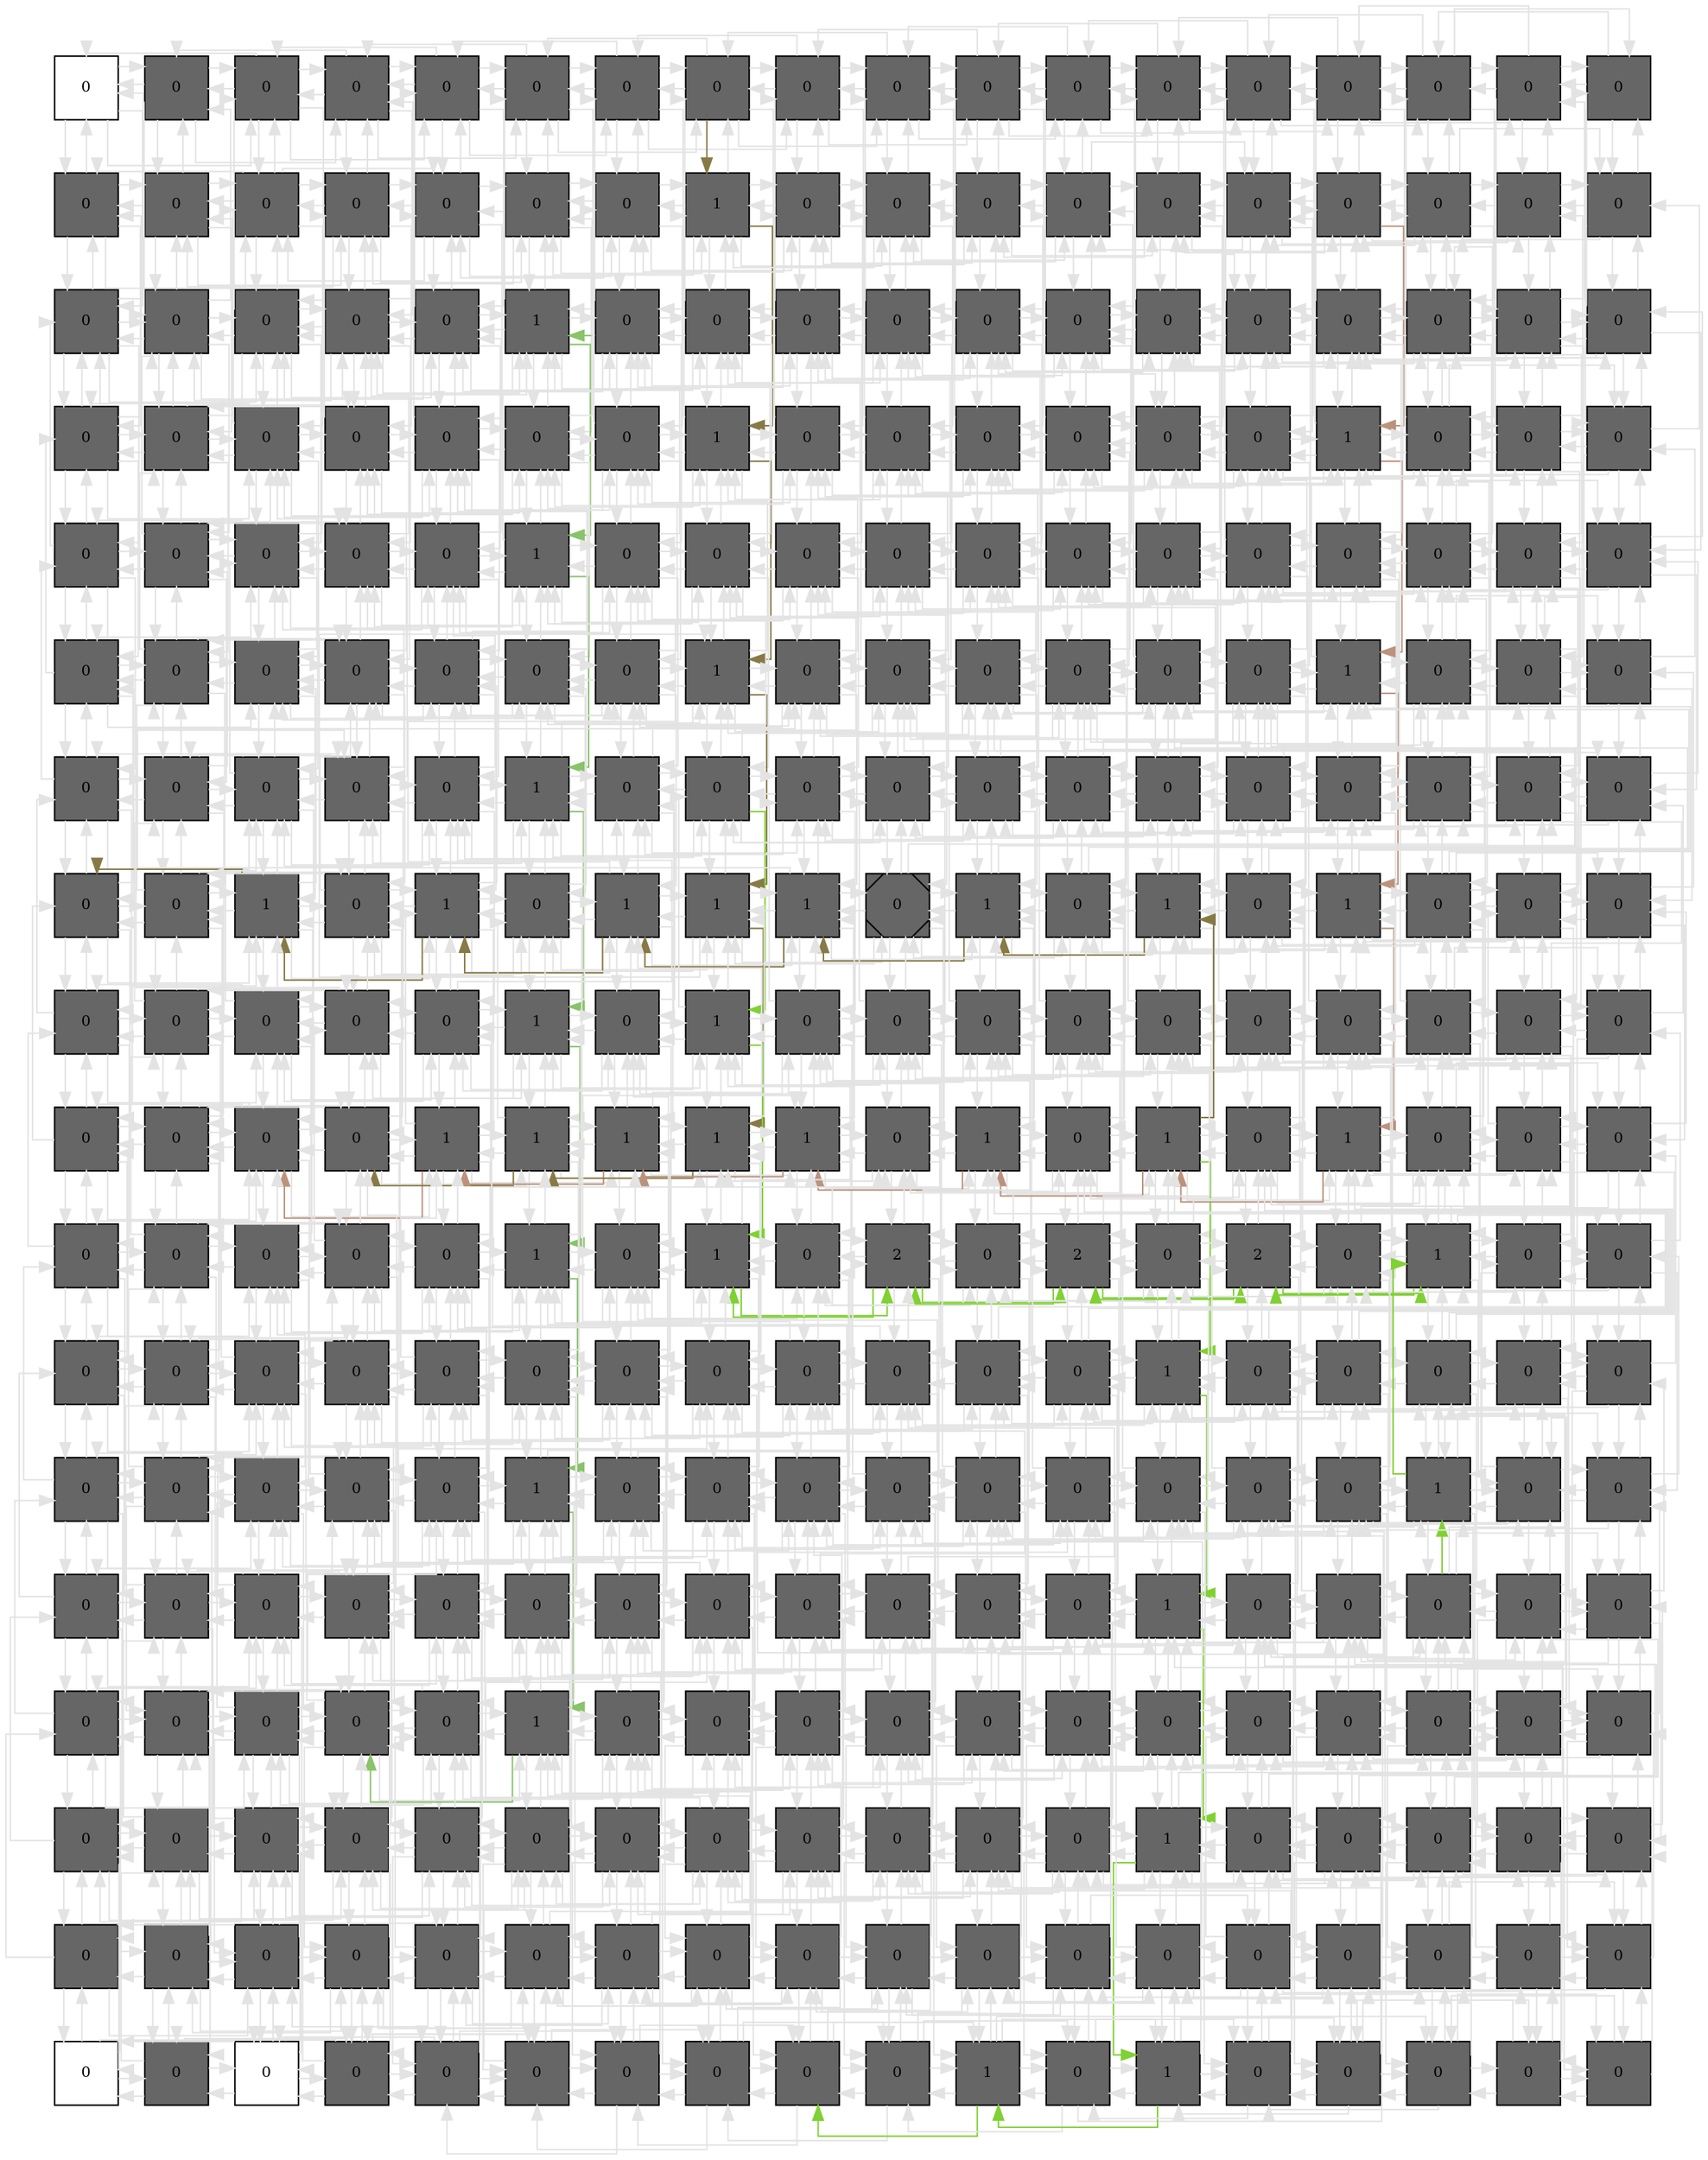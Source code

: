 digraph layout  {
rankdir=TB;
splines=ortho;
node [fixedsize=false, style=filled, width="0.6"];
edge [constraint=false];
0 [fillcolor="#FFFFFF", fontsize=10, label=0, shape=square, tooltip="name: None,\nin_degree: 4,\nout_degree: 4"];
1 [fillcolor="#666666", fontsize=10, label=0, shape=square, tooltip="name:  APAF1gene ,\nin_degree: 5,\nout_degree: 5"];
2 [fillcolor="#666666", fontsize=10, label=0, shape=square, tooltip="name:  IRF5_IRF7nucleus ,\nin_degree: 6,\nout_degree: 6"];
3 [fillcolor="#666666", fontsize=10, label=0, shape=square, tooltip="name:  BCL2A1gene ,\nin_degree: 6,\nout_degree: 6"];
4 [fillcolor="#666666", fontsize=10, label=0, shape=square, tooltip="name:  IRF5_IRF7cytoplasm ,\nin_degree: 6,\nout_degree: 6"];
5 [fillcolor="#666666", fontsize=10, label=0, shape=square, tooltip="name:  CXCL9gene ,\nin_degree: 6,\nout_degree: 6"];
6 [fillcolor="#666666", fontsize=10, label=0, shape=square, tooltip="name:  ICAM1gene ,\nin_degree: 6,\nout_degree: 6"];
7 [fillcolor="#666666", fontsize=10, label=0, shape=square, tooltip="name:  STAT1_STAT1nucleus_p2 ,\nin_degree: 6,\nout_degree: 6"];
8 [fillcolor="#666666", fontsize=10, label=0, shape=square, tooltip="name:  IRF1gene ,\nin_degree: 6,\nout_degree: 6"];
9 [fillcolor="#666666", fontsize=10, label=0, shape=square, tooltip="name:  STAT1_STAT1nucleus_p1 ,\nin_degree: 6,\nout_degree: 6"];
10 [fillcolor="#666666", fontsize=10, label=0, shape=square, tooltip="name:  Flagellin ,\nin_degree: 6,\nout_degree: 6"];
11 [fillcolor="#666666", fontsize=10, label=0, shape=square, tooltip="name:  NFKB1_p50 ,\nin_degree: 6,\nout_degree: 6"];
12 [fillcolor="#666666", fontsize=10, label=0, shape=square, tooltip="name:  TNFRSF1B ,\nin_degree: 6,\nout_degree: 6"];
13 [fillcolor="#666666", fontsize=10, label=0, shape=square, tooltip="name:  TNF ,\nin_degree: 6,\nout_degree: 6"];
14 [fillcolor="#666666", fontsize=10, label=0, shape=square, tooltip="name:  TNF_TNFRSF1B ,\nin_degree: 6,\nout_degree: 6"];
15 [fillcolor="#666666", fontsize=10, label=0, shape=square, tooltip="name:  CKII ,\nin_degree: 6,\nout_degree: 6"];
16 [fillcolor="#666666", fontsize=10, label=0, shape=square, tooltip="name:  PKA ,\nin_degree: 5,\nout_degree: 5"];
17 [fillcolor="#666666", fontsize=10, label=0, shape=square, tooltip="name:  IRF1_IRF1_Activator ,\nin_degree: 4,\nout_degree: 4"];
18 [fillcolor="#666666", fontsize=10, label=0, shape=square, tooltip="name:  BBC3gene ,\nin_degree: 5,\nout_degree: 5"];
19 [fillcolor="#666666", fontsize=10, label=0, shape=square, tooltip="name:  TP53nucleus ,\nin_degree: 6,\nout_degree: 6"];
20 [fillcolor="#666666", fontsize=10, label=0, shape=square, tooltip="name:  MDM2gene ,\nin_degree: 7,\nout_degree: 7"];
21 [fillcolor="#666666", fontsize=10, label=0, shape=square, tooltip="name:  BCL2L1gene ,\nin_degree: 7,\nout_degree: 7"];
22 [fillcolor="#666666", fontsize=10, label=0, shape=square, tooltip="name:  BIRC3gene ,\nin_degree: 7,\nout_degree: 7"];
23 [fillcolor="#666666", fontsize=10, label=0, shape=square, tooltip="name:  BIRC4gene ,\nin_degree: 7,\nout_degree: 7"];
24 [fillcolor="#666666", fontsize=10, label=0, shape=square, tooltip="name:  LPS ,\nin_degree: 7,\nout_degree: 7"];
25 [fillcolor="#666666", fontsize=10, label=1, shape=square, tooltip="name:  Triacyl_Lipopeptides ,\nin_degree: 7,\nout_degree: 7"];
26 [fillcolor="#666666", fontsize=10, label=0, shape=square, tooltip="name:  Bacteria ,\nin_degree: 7,\nout_degree: 7"];
27 [fillcolor="#666666", fontsize=10, label=0, shape=square, tooltip="name:  Diacyl_Lipopeptides ,\nin_degree: 7,\nout_degree: 7"];
28 [fillcolor="#666666", fontsize=10, label=0, shape=square, tooltip="name:  NFKBIA ,\nin_degree: 7,\nout_degree: 7"];
29 [fillcolor="#666666", fontsize=10, label=0, shape=square, tooltip="name:  NFKBIA_RELAp65_NFKB1p50 ,\nin_degree: 7,\nout_degree: 7"];
30 [fillcolor="#666666", fontsize=10, label=0, shape=square, tooltip="name:  RELA_NFKB1_Activator ,\nin_degree: 7,\nout_degree: 7"];
31 [fillcolor="#666666", fontsize=10, label=0, shape=square, tooltip="name:  RELA_p65 ,\nin_degree: 7,\nout_degree: 7"];
32 [fillcolor="#666666", fontsize=10, label=0, shape=square, tooltip="name:  IRF1_IRF1cytoplasm ,\nin_degree: 7,\nout_degree: 7"];
33 [fillcolor="#666666", fontsize=10, label=0, shape=square, tooltip="name:  IRF1cytoplasm ,\nin_degree: 7,\nout_degree: 7"];
34 [fillcolor="#666666", fontsize=10, label=0, shape=square, tooltip="name:  CD40LG ,\nin_degree: 6,\nout_degree: 6"];
35 [fillcolor="#666666", fontsize=10, label=0, shape=square, tooltip="name:  PKC ,\nin_degree: 5,\nout_degree: 5"];
36 [fillcolor="#666666", fontsize=10, label=0, shape=square, tooltip="name:  TP53cytoplasm ,\nin_degree: 6,\nout_degree: 6"];
37 [fillcolor="#666666", fontsize=10, label=0, shape=square, tooltip="name:  TNFRSF10Bgene ,\nin_degree: 7,\nout_degree: 7"];
38 [fillcolor="#666666", fontsize=10, label=0, shape=square, tooltip="name:  IRF3_IRF5nucleus ,\nin_degree: 8,\nout_degree: 8"];
39 [fillcolor="#666666", fontsize=10, label=0, shape=square, tooltip="name:  CFLARgene ,\nin_degree: 8,\nout_degree: 8"];
40 [fillcolor="#666666", fontsize=10, label=0, shape=square, tooltip="name:  IRF3_IRF5cytoplasm ,\nin_degree: 8,\nout_degree: 8"];
41 [fillcolor="#666666", fontsize=10, label=1, shape=square, tooltip="name:  Virus ,\nin_degree: 8,\nout_degree: 8"];
42 [fillcolor="#666666", fontsize=10, label=0, shape=square, tooltip="name:  IRF5 ,\nin_degree: 8,\nout_degree: 8"];
43 [fillcolor="#666666", fontsize=10, label=0, shape=square, tooltip="name:  Viral_Bacterial_CpG ,\nin_degree: 8,\nout_degree: 8"];
44 [fillcolor="#666666", fontsize=10, label=0, shape=square, tooltip="name:  TLR9_MYD88_TRAF6_IRF5 ,\nin_degree: 8,\nout_degree: 8"];
45 [fillcolor="#666666", fontsize=10, label=0, shape=square, tooltip="name:  TLR5_MYD88_IRAK1_IRAK4_TRAF6 ,\nin_degree: 8,\nout_degree: 8"];
46 [fillcolor="#666666", fontsize=10, label=0, shape=square, tooltip="name:  TLR5_TLR5 ,\nin_degree: 8,\nout_degree: 8"];
47 [fillcolor="#666666", fontsize=10, label=0, shape=square, tooltip="name:  STAT1_STAT1cytoplasm ,\nin_degree: 8,\nout_degree: 8"];
48 [fillcolor="#666666", fontsize=10, label=0, shape=square, tooltip="name:  BAG4 ,\nin_degree: 8,\nout_degree: 8"];
49 [fillcolor="#666666", fontsize=10, label=0, shape=square, tooltip="name:  TNF_BAG4_TNFRSF1A ,\nin_degree: 8,\nout_degree: 8"];
50 [fillcolor="#666666", fontsize=10, label=0, shape=square, tooltip="name:  BAG4_TNFRSF1A ,\nin_degree: 8,\nout_degree: 8"];
51 [fillcolor="#666666", fontsize=10, label=0, shape=square, tooltip="name:  TNF_TNFRSF1A ,\nin_degree: 8,\nout_degree: 8"];
52 [fillcolor="#666666", fontsize=10, label=0, shape=square, tooltip="name:  TNF_TNFRSF1B_TRAF2 ,\nin_degree: 7,\nout_degree: 7"];
53 [fillcolor="#666666", fontsize=10, label=0, shape=square, tooltip="name:  TNFSF13B ,\nin_degree: 6,\nout_degree: 6"];
54 [fillcolor="#666666", fontsize=10, label=0, shape=square, tooltip="name:  IER3gene ,\nin_degree: 6,\nout_degree: 6"];
55 [fillcolor="#666666", fontsize=10, label=0, shape=square, tooltip="name:  FASgene ,\nin_degree: 7,\nout_degree: 7"];
56 [fillcolor="#666666", fontsize=10, label=0, shape=square, tooltip="name:  SOD2gene ,\nin_degree: 8,\nout_degree: 8"];
57 [fillcolor="#666666", fontsize=10, label=0, shape=square, tooltip="name:  RELAp65_NFBK1p50nucleus ,\nin_degree: 8,\nout_degree: 8"];
58 [fillcolor="#666666", fontsize=10, label=0, shape=square, tooltip="name:  TRAF1gene ,\nin_degree: 8,\nout_degree: 8"];
59 [fillcolor="#666666", fontsize=10, label=0, shape=square, tooltip="name:  TRAF2gene ,\nin_degree: 8,\nout_degree: 8"];
60 [fillcolor="#666666", fontsize=10, label=0, shape=square, tooltip="name:  TLR9_TLR9 ,\nin_degree: 8,\nout_degree: 8"];
61 [fillcolor="#666666", fontsize=10, label=1, shape=square, tooltip="name:  TLR9_MYD88_TRAF6 ,\nin_degree: 8,\nout_degree: 8"];
62 [fillcolor="#666666", fontsize=10, label=0, shape=square, tooltip="name:  TLR9_MYD88_IRAK1_IRAK4 ,\nin_degree: 8,\nout_degree: 8"];
63 [fillcolor="#666666", fontsize=10, label=0, shape=square, tooltip="name:  TLR9_MYD88_IRAK1_IRAK4_TRAF6 ,\nin_degree: 8,\nout_degree: 8"];
64 [fillcolor="#666666", fontsize=10, label=0, shape=square, tooltip="name:  TLR2_TLR6 ,\nin_degree: 8,\nout_degree: 8"];
65 [fillcolor="#666666", fontsize=10, label=0, shape=square, tooltip="name:  IKBKB ,\nin_degree: 8,\nout_degree: 8"];
66 [fillcolor="#666666", fontsize=10, label=0, shape=square, tooltip="name:  TLR6 ,\nin_degree: 8,\nout_degree: 8"];
67 [fillcolor="#666666", fontsize=10, label=0, shape=square, tooltip="name:  TNF_IKBKG_Complex ,\nin_degree: 8,\nout_degree: 8"];
68 [fillcolor="#666666", fontsize=10, label=1, shape=square, tooltip="name:  TNFRSF1A ,\nin_degree: 8,\nout_degree: 8"];
69 [fillcolor="#666666", fontsize=10, label=0, shape=square, tooltip="name:  TNF_TNFRSF1A_FADD_TRADD_TRAF2_RIPK1 ,\nin_degree: 8,\nout_degree: 8"];
70 [fillcolor="#666666", fontsize=10, label=0, shape=square, tooltip="name:  TRAF2cytoplasm ,\nin_degree: 7,\nout_degree: 7"];
71 [fillcolor="#666666", fontsize=10, label=0, shape=square, tooltip="name:  TNFSF13B_TNFRSF17 ,\nin_degree: 6,\nout_degree: 6"];
72 [fillcolor="#666666", fontsize=10, label=0, shape=square, tooltip="name:  EIF2AK2cytoplasm ,\nin_degree: 6,\nout_degree: 6"];
73 [fillcolor="#666666", fontsize=10, label=0, shape=square, tooltip="name:  BCL2_BAX ,\nin_degree: 7,\nout_degree: 7"];
74 [fillcolor="#666666", fontsize=10, label=0, shape=square, tooltip="name:  BCL2 ,\nin_degree: 8,\nout_degree: 8"];
75 [fillcolor="#666666", fontsize=10, label=0, shape=square, tooltip="name:  BCL2A1 ,\nin_degree: 8,\nout_degree: 8"];
76 [fillcolor="#666666", fontsize=10, label=0, shape=square, tooltip="name:  dsRNA ,\nin_degree: 8,\nout_degree: 8"];
77 [fillcolor="#666666", fontsize=10, label=1, shape=square, tooltip="name:  ssRNA ,\nin_degree: 8,\nout_degree: 8"];
78 [fillcolor="#666666", fontsize=10, label=0, shape=square, tooltip="name:  TLR7_MYD88_TRAF6_IRF5 ,\nin_degree: 8,\nout_degree: 8"];
79 [fillcolor="#666666", fontsize=10, label=0, shape=square, tooltip="name:  TLR7_MYD88_IRAK1_IRAK4_TRAF6 ,\nin_degree: 8,\nout_degree: 8"];
80 [fillcolor="#666666", fontsize=10, label=0, shape=square, tooltip="name:  MYD88 ,\nin_degree: 8,\nout_degree: 8"];
81 [fillcolor="#666666", fontsize=10, label=0, shape=square, tooltip="name:  TRAF6 ,\nin_degree: 8,\nout_degree: 8"];
82 [fillcolor="#666666", fontsize=10, label=0, shape=square, tooltip="name:  TLR5_MYD88_IRAK1_IRAK4 ,\nin_degree: 8,\nout_degree: 8"];
83 [fillcolor="#666666", fontsize=10, label=0, shape=square, tooltip="name:  IKBKG_CHUK_IKBKB ,\nin_degree: 8,\nout_degree: 8"];
84 [fillcolor="#666666", fontsize=10, label=0, shape=square, tooltip="name:  PRKCD ,\nin_degree: 8,\nout_degree: 8"];
85 [fillcolor="#666666", fontsize=10, label=0, shape=square, tooltip="name:  CHUK ,\nin_degree: 8,\nout_degree: 8"];
86 [fillcolor="#666666", fontsize=10, label=0, shape=square, tooltip="name:  CHUK_CHUK ,\nin_degree: 8,\nout_degree: 8"];
87 [fillcolor="#666666", fontsize=10, label=0, shape=square, tooltip="name:  TNF_TNFRSF1A_FADD_TRADD ,\nin_degree: 8,\nout_degree: 8"];
88 [fillcolor="#666666", fontsize=10, label=0, shape=square, tooltip="name:  MAP3K14 ,\nin_degree: 7,\nout_degree: 7"];
89 [fillcolor="#666666", fontsize=10, label=0, shape=square, tooltip="name:  TNFSF13B_TNFRSF17_TRAF5 ,\nin_degree: 6,\nout_degree: 6"];
90 [fillcolor="#666666", fontsize=10, label=0, shape=square, tooltip="name:  EIF2AK2_PRKRA ,\nin_degree: 6,\nout_degree: 6"];
91 [fillcolor="#666666", fontsize=10, label=0, shape=square, tooltip="name:  IFR5gene ,\nin_degree: 7,\nout_degree: 7"];
92 [fillcolor="#666666", fontsize=10, label=0, shape=square, tooltip="name:  HTRA2mitochondria ,\nin_degree: 8,\nout_degree: 8"];
93 [fillcolor="#666666", fontsize=10, label=0, shape=square, tooltip="name:  BIRC4cytoplasm ,\nin_degree: 8,\nout_degree: 8"];
94 [fillcolor="#666666", fontsize=10, label=0, shape=square, tooltip="name:  IRF2_Activator ,\nin_degree: 8,\nout_degree: 8"];
95 [fillcolor="#666666", fontsize=10, label=0, shape=square, tooltip="name:  HTRA2cytoplasm ,\nin_degree: 8,\nout_degree: 8"];
96 [fillcolor="#666666", fontsize=10, label=0, shape=square, tooltip="name:  TLR4 ,\nin_degree: 8,\nout_degree: 8"];
97 [fillcolor="#666666", fontsize=10, label=1, shape=square, tooltip="name:  TLR1_TLR2 ,\nin_degree: 8,\nout_degree: 8"];
98 [fillcolor="#666666", fontsize=10, label=0, shape=square, tooltip="name:  IRAK1 ,\nin_degree: 8,\nout_degree: 8"];
99 [fillcolor="#666666", fontsize=10, label=0, shape=square, tooltip="name:  TLR2_TLR6_TOLLIP_MYD88_IRAK1_IRAK4_TRAF6 ,\nin_degree: 8,\nout_degree: 8"];
100 [fillcolor="#666666", fontsize=10, label=0, shape=square, tooltip="name:  TLR2_TLR6_TOLLIP_MYD88_IRAK1_IRAK4 ,\nin_degree: 8,\nout_degree: 8"];
101 [fillcolor="#666666", fontsize=10, label=0, shape=square, tooltip="name:  RELAp65_NFKB1p50cytoplasm ,\nin_degree: 8,\nout_degree: 8"];
102 [fillcolor="#666666", fontsize=10, label=0, shape=square, tooltip="name:  TOLLIP ,\nin_degree: 8,\nout_degree: 8"];
103 [fillcolor="#666666", fontsize=10, label=0, shape=square, tooltip="name:  IKBKG ,\nin_degree: 8,\nout_degree: 8"];
104 [fillcolor="#666666", fontsize=10, label=1, shape=square, tooltip="name:  CD40 ,\nin_degree: 8,\nout_degree: 8"];
105 [fillcolor="#666666", fontsize=10, label=0, shape=square, tooltip="name:  TRADD ,\nin_degree: 8,\nout_degree: 8"];
106 [fillcolor="#666666", fontsize=10, label=0, shape=square, tooltip="name:  CD40_CD40LG ,\nin_degree: 7,\nout_degree: 7"];
107 [fillcolor="#666666", fontsize=10, label=0, shape=square, tooltip="name:  TNFRSF17 ,\nin_degree: 6,\nout_degree: 6"];
108 [fillcolor="#666666", fontsize=10, label=0, shape=square, tooltip="name:  BCL2L1mitochondria ,\nin_degree: 6,\nout_degree: 6"];
109 [fillcolor="#666666", fontsize=10, label=0, shape=square, tooltip="name:  BAX ,\nin_degree: 7,\nout_degree: 7"];
110 [fillcolor="#666666", fontsize=10, label=0, shape=square, tooltip="name:  Mitochondrial_Activator ,\nin_degree: 8,\nout_degree: 8"];
111 [fillcolor="#666666", fontsize=10, label=0, shape=square, tooltip="name:  DIABLOcytoplasm ,\nin_degree: 8,\nout_degree: 8"];
112 [fillcolor="#666666", fontsize=10, label=0, shape=square, tooltip="name:  CYCSmytochondria ,\nin_degree: 8,\nout_degree: 8"];
113 [fillcolor="#666666", fontsize=10, label=1, shape=square, tooltip="name:  BAK1 ,\nin_degree: 8,\nout_degree: 8"];
114 [fillcolor="#666666", fontsize=10, label=0, shape=square, tooltip="name:  TLR7_TLR7 ,\nin_degree: 8,\nout_degree: 8"];
115 [fillcolor="#666666", fontsize=10, label=0, shape=square, tooltip="name:  CYCScytoplasm ,\nin_degree: 8,\nout_degree: 8"];
116 [fillcolor="#666666", fontsize=10, label=0, shape=square, tooltip="name:  TLR7_MYD88_IRAK1_IRAK4 ,\nin_degree: 8,\nout_degree: 8"];
117 [fillcolor="#666666", fontsize=10, label=0, shape=square, tooltip="name:  ILIB_IL1R1_MYD88_IRAK1_IRAK4_TRAF6 ,\nin_degree: 8,\nout_degree: 8"];
118 [fillcolor="#666666", fontsize=10, label=0, shape=square, tooltip="name:  IRAK4 ,\nin_degree: 8,\nout_degree: 8"];
119 [fillcolor="#666666", fontsize=10, label=0, shape=square, tooltip="name:  NFKB2p100_NFKB2p100cytoplasm ,\nin_degree: 8,\nout_degree: 8"];
120 [fillcolor="#666666", fontsize=10, label=0, shape=square, tooltip="name:  NFKB2p100 ,\nin_degree: 8,\nout_degree: 8"];
121 [fillcolor="#666666", fontsize=10, label=0, shape=square, tooltip="name:  TLR3_TICAM1_TICAM2_RIPK1_RIPK3 ,\nin_degree: 8,\nout_degree: 8"];
122 [fillcolor="#666666", fontsize=10, label=0, shape=square, tooltip="name:  NFKB2p100_RELBcytoplasm ,\nin_degree: 8,\nout_degree: 8"];
123 [fillcolor="#666666", fontsize=10, label=0, shape=square, tooltip="name:  TLR3_TICAM1_TICAM2_RIPK1 ,\nin_degree: 8,\nout_degree: 8"];
124 [fillcolor="#666666", fontsize=10, label=0, shape=square, tooltip="name:  CD40_CD40LG_TRAF3 ,\nin_degree: 7,\nout_degree: 7"];
125 [fillcolor="#666666", fontsize=10, label=0, shape=square, tooltip="name:  TRAF5 ,\nin_degree: 6,\nout_degree: 6"];
126 [fillcolor="#666666", fontsize=10, label=0, shape=square, tooltip="name:  PRKRA ,\nin_degree: 6,\nout_degree: 6"];
127 [fillcolor="#666666", fontsize=10, label=0, shape=square, tooltip="name:  STAT1_STAT1_IRF9nucleus ,\nin_degree: 7,\nout_degree: 7"];
128 [fillcolor="#666666", fontsize=10, label=1, shape=square, tooltip="name:  CIITAgene ,\nin_degree: 8,\nout_degree: 8"];
129 [fillcolor="#666666", fontsize=10, label=0, shape=square, tooltip="name:  DIABLOmitochondria ,\nin_degree: 8,\nout_degree: 8"];
130 [fillcolor="#666666", fontsize=10, label=1, shape=square, tooltip="name:  GBP1gene ,\nin_degree: 8,\nout_degree: 8"];
131 [fillcolor="#666666", fontsize=10, label=0, shape=square, tooltip="name:  STAT1_STAT1_IRF9cytoplasm ,\nin_degree: 8,\nout_degree: 8"];
132 [fillcolor="#666666", fontsize=10, label=1, shape=square, tooltip="name:  TLR9 ,\nin_degree: 8,\nout_degree: 8"];
133 [fillcolor="#666666", fontsize=10, label=1, shape=square, tooltip="name:  TLR1_TLR2_TIRAP_MYD88_IRAK2_IRAK1_IRAK4_TRAF6 ,\nin_degree: 8,\nout_degree: 8"];
134 [fillcolor="#666666", fontsize=10, label=1, shape=square, tooltip="name:  TLR1_TLR2_TIRAP_MYD88_IRAK2_IRAK1_IRAK4 ,\nin_degree: 8,\nout_degree: 8"];
135 [fillcolor="#666666", fontsize=10, label=0, shape=Msquare, tooltip="name:  MAP3K7IP1_MAP3K7IP2_MAP3K7 ,\nin_degree: 8,\nout_degree: 8"];
136 [fillcolor="#666666", fontsize=10, label=1, shape=square, tooltip="name:  MAP3K7IP1 ,\nin_degree: 8,\nout_degree: 8"];
137 [fillcolor="#666666", fontsize=10, label=0, shape=square, tooltip="name:  MAP3K7 ,\nin_degree: 8,\nout_degree: 8"];
138 [fillcolor="#666666", fontsize=10, label=1, shape=square, tooltip="name:  TLR2 ,\nin_degree: 8,\nout_degree: 8"];
139 [fillcolor="#666666", fontsize=10, label=0, shape=square, tooltip="name:  PRKCZ ,\nin_degree: 8,\nout_degree: 8"];
140 [fillcolor="#666666", fontsize=10, label=1, shape=square, tooltip="name:  RELB ,\nin_degree: 8,\nout_degree: 8"];
141 [fillcolor="#666666", fontsize=10, label=0, shape=square, tooltip="name:  RIPK1 ,\nin_degree: 8,\nout_degree: 8"];
142 [fillcolor="#666666", fontsize=10, label=0, shape=square, tooltip="name:  TNFRSF10A ,\nin_degree: 7,\nout_degree: 7"];
143 [fillcolor="#666666", fontsize=10, label=0, shape=square, tooltip="name:  TNFSF10_TNFRSF10A ,\nin_degree: 6,\nout_degree: 6"];
144 [fillcolor="#666666", fontsize=10, label=0, shape=square, tooltip="name:  BCL2L1_BAD ,\nin_degree: 6,\nout_degree: 6"];
145 [fillcolor="#666666", fontsize=10, label=0, shape=square, tooltip="name:  BAD ,\nin_degree: 7,\nout_degree: 7"];
146 [fillcolor="#666666", fontsize=10, label=0, shape=square, tooltip="name:  HIST2H4gene ,\nin_degree: 8,\nout_degree: 8"];
147 [fillcolor="#666666", fontsize=10, label=0, shape=square, tooltip="name:  PSMB9gene ,\nin_degree: 8,\nout_degree: 8"];
148 [fillcolor="#666666", fontsize=10, label=0, shape=square, tooltip="name:  IRF2 ,\nin_degree: 8,\nout_degree: 8"];
149 [fillcolor="#666666", fontsize=10, label=1, shape=square, tooltip="name:  ISGF3cytoplasm ,\nin_degree: 8,\nout_degree: 8"];
150 [fillcolor="#666666", fontsize=10, label=0, shape=square, tooltip="name:  TLR7 ,\nin_degree: 8,\nout_degree: 8"];
151 [fillcolor="#666666", fontsize=10, label=1, shape=square, tooltip="name:  STAT1_STAT2 ,\nin_degree: 8,\nout_degree: 8"];
152 [fillcolor="#666666", fontsize=10, label=0, shape=square, tooltip="name:  ILIB_IL1R1_MYD88_IRAK1_IRAK4 ,\nin_degree: 8,\nout_degree: 8"];
153 [fillcolor="#666666", fontsize=10, label=0, shape=square, tooltip="name:  TLR3_TICAM1_TICAM2_TRAF6 ,\nin_degree: 8,\nout_degree: 8"];
154 [fillcolor="#666666", fontsize=10, label=0, shape=square, tooltip="name:  TLR5 ,\nin_degree: 8,\nout_degree: 8"];
155 [fillcolor="#666666", fontsize=10, label=0, shape=square, tooltip="name:  STAT1 ,\nin_degree: 8,\nout_degree: 8"];
156 [fillcolor="#666666", fontsize=10, label=0, shape=square, tooltip="name:  NOS2Agene ,\nin_degree: 8,\nout_degree: 8"];
157 [fillcolor="#666666", fontsize=10, label=0, shape=square, tooltip="name:  RIPK3 ,\nin_degree: 8,\nout_degree: 8"];
158 [fillcolor="#666666", fontsize=10, label=0, shape=square, tooltip="name:  ProCASP10 ,\nin_degree: 8,\nout_degree: 8"];
159 [fillcolor="#666666", fontsize=10, label=0, shape=square, tooltip="name:  CASP10 ,\nin_degree: 8,\nout_degree: 8"];
160 [fillcolor="#666666", fontsize=10, label=0, shape=square, tooltip="name:  TRAF3 ,\nin_degree: 7,\nout_degree: 7"];
161 [fillcolor="#666666", fontsize=10, label=0, shape=square, tooltip="name:  TNFSF10 ,\nin_degree: 6,\nout_degree: 6"];
162 [fillcolor="#666666", fontsize=10, label=0, shape=square, tooltip="name:  CCL5gene ,\nin_degree: 6,\nout_degree: 6"];
163 [fillcolor="#666666", fontsize=10, label=0, shape=square, tooltip="name:  FASLGgene ,\nin_degree: 7,\nout_degree: 7"];
164 [fillcolor="#666666", fontsize=10, label=0, shape=square, tooltip="name:  IRF1_IRF1nucleus ,\nin_degree: 8,\nout_degree: 8"];
165 [fillcolor="#666666", fontsize=10, label=0, shape=square, tooltip="name:  IFNB1gene ,\nin_degree: 8,\nout_degree: 8"];
166 [fillcolor="#666666", fontsize=10, label=1, shape=square, tooltip="name:  TAP1gene ,\nin_degree: 8,\nout_degree: 8"];
167 [fillcolor="#666666", fontsize=10, label=1, shape=square, tooltip="name:  IRF9 ,\nin_degree: 8,\nout_degree: 8"];
168 [fillcolor="#666666", fontsize=10, label=1, shape=square, tooltip="name:  ATF2 ,\nin_degree: 8,\nout_degree: 8"];
169 [fillcolor="#666666", fontsize=10, label=1, shape=square, tooltip="name:  BID ,\nin_degree: 8,\nout_degree: 8"];
170 [fillcolor="#666666", fontsize=10, label=1, shape=square, tooltip="name:  IRAK2 ,\nin_degree: 8,\nout_degree: 8"];
171 [fillcolor="#666666", fontsize=10, label=0, shape=square, tooltip="name:  MAP3K7IP2 ,\nin_degree: 8,\nout_degree: 8"];
172 [fillcolor="#666666", fontsize=10, label=1, shape=square, tooltip="name:  TIRAP ,\nin_degree: 8,\nout_degree: 8"];
173 [fillcolor="#666666", fontsize=10, label=0, shape=square, tooltip="name:  RPS6KA5 ,\nin_degree: 8,\nout_degree: 8"];
174 [fillcolor="#666666", fontsize=10, label=1, shape=square, tooltip="name:  External_Activator ,\nin_degree: 8,\nout_degree: 8"];
175 [fillcolor="#666666", fontsize=10, label=0, shape=square, tooltip="name:  PTP ,\nin_degree: 8,\nout_degree: 8"];
176 [fillcolor="#666666", fontsize=10, label=1, shape=square, tooltip="name:  PTPN2 ,\nin_degree: 8,\nout_degree: 8"];
177 [fillcolor="#666666", fontsize=10, label=0, shape=square, tooltip="name:  FADD ,\nin_degree: 8,\nout_degree: 8"];
178 [fillcolor="#666666", fontsize=10, label=0, shape=square, tooltip="name:  FAS ,\nin_degree: 7,\nout_degree: 7"];
179 [fillcolor="#666666", fontsize=10, label=0, shape=square, tooltip="name:  TNFSF10_TNFRSF10A_FADD ,\nin_degree: 6,\nout_degree: 6"];
180 [fillcolor="#666666", fontsize=10, label=0, shape=square, tooltip="name:  IL12Bgene ,\nin_degree: 6,\nout_degree: 6"];
181 [fillcolor="#666666", fontsize=10, label=0, shape=square, tooltip="name:  ENDOGmitochondria ,\nin_degree: 7,\nout_degree: 7"];
182 [fillcolor="#666666", fontsize=10, label=0, shape=square, tooltip="name:  IFNAgene ,\nin_degree: 8,\nout_degree: 8"];
183 [fillcolor="#666666", fontsize=10, label=0, shape=square, tooltip="name:  IRF3_IRF7nucleus ,\nin_degree: 8,\nout_degree: 8"];
184 [fillcolor="#666666", fontsize=10, label=0, shape=square, tooltip="name:  G1P2gene ,\nin_degree: 8,\nout_degree: 8"];
185 [fillcolor="#666666", fontsize=10, label=1, shape=square, tooltip="name:  ENDOGcytoplasm ,\nin_degree: 8,\nout_degree: 8"];
186 [fillcolor="#666666", fontsize=10, label=0, shape=square, tooltip="name:  IRF4 ,\nin_degree: 8,\nout_degree: 8"];
187 [fillcolor="#666666", fontsize=10, label=1, shape=square, tooltip="name:  tBID ,\nin_degree: 8,\nout_degree: 8"];
188 [fillcolor="#666666", fontsize=10, label=0, shape=square, tooltip="name:  TLR3_TLR3 ,\nin_degree: 8,\nout_degree: 8"];
189 [fillcolor="#666666", fontsize=10, label=2, shape=square, tooltip="name:  TLR3_TICAM1_TICAM2 ,\nin_degree: 8,\nout_degree: 8"];
190 [fillcolor="#666666", fontsize=10, label=0, shape=square, tooltip="name:  TLR3 ,\nin_degree: 8,\nout_degree: 8"];
191 [fillcolor="#666666", fontsize=10, label=2, shape=square, tooltip="name:  SOCS1 ,\nin_degree: 8,\nout_degree: 8"];
192 [fillcolor="#666666", fontsize=10, label=0, shape=square, tooltip="name:  SOCS3 ,\nin_degree: 8,\nout_degree: 8"];
193 [fillcolor="#666666", fontsize=10, label=2, shape=square, tooltip="name:  IFNGR2 ,\nin_degree: 8,\nout_degree: 8"];
194 [fillcolor="#666666", fontsize=10, label=0, shape=square, tooltip="name:  APAF1 ,\nin_degree: 8,\nout_degree: 8"];
195 [fillcolor="#666666", fontsize=10, label=1, shape=square, tooltip="name:  APAF1_CYCS ,\nin_degree: 8,\nout_degree: 8"];
196 [fillcolor="#666666", fontsize=10, label=0, shape=square, tooltip="name:  TNFRSF10B ,\nin_degree: 7,\nout_degree: 7"];
197 [fillcolor="#666666", fontsize=10, label=0, shape=square, tooltip="name:  TNFSF10_TNFSF10B ,\nin_degree: 6,\nout_degree: 6"];
198 [fillcolor="#666666", fontsize=10, label=0, shape=square, tooltip="name:  IL15gene ,\nin_degree: 6,\nout_degree: 6"];
199 [fillcolor="#666666", fontsize=10, label=0, shape=square, tooltip="name:  IFIT2gene ,\nin_degree: 7,\nout_degree: 7"];
200 [fillcolor="#666666", fontsize=10, label=0, shape=square, tooltip="name:  IRF3_IRF3nucleus ,\nin_degree: 8,\nout_degree: 8"];
201 [fillcolor="#666666", fontsize=10, label=0, shape=square, tooltip="name:  CXCL10gene ,\nin_degree: 8,\nout_degree: 8"];
202 [fillcolor="#666666", fontsize=10, label=0, shape=square, tooltip="name:  SPI1 ,\nin_degree: 8,\nout_degree: 8"];
203 [fillcolor="#666666", fontsize=10, label=0, shape=square, tooltip="name:  CBP ,\nin_degree: 8,\nout_degree: 8"];
204 [fillcolor="#666666", fontsize=10, label=0, shape=square, tooltip="name:  TLR4_TICAM1_TICAM2 ,\nin_degree: 8,\nout_degree: 8"];
205 [fillcolor="#666666", fontsize=10, label=0, shape=square, tooltip="name:  CREBBP ,\nin_degree: 8,\nout_degree: 8"];
206 [fillcolor="#666666", fontsize=10, label=0, shape=square, tooltip="name:  TICAM1 ,\nin_degree: 8,\nout_degree: 8"];
207 [fillcolor="#666666", fontsize=10, label=0, shape=square, tooltip="name:  TICAM2 ,\nin_degree: 8,\nout_degree: 8"];
208 [fillcolor="#666666", fontsize=10, label=0, shape=square, tooltip="name:  TBK1 ,\nin_degree: 8,\nout_degree: 8"];
209 [fillcolor="#666666", fontsize=10, label=0, shape=square, tooltip="name:  EP300 ,\nin_degree: 8,\nout_degree: 8"];
210 [fillcolor="#666666", fontsize=10, label=1, shape=square, tooltip="name:  BIRC2 ,\nin_degree: 8,\nout_degree: 8"];
211 [fillcolor="#666666", fontsize=10, label=0, shape=square, tooltip="name:  DAXX ,\nin_degree: 8,\nout_degree: 8"];
212 [fillcolor="#666666", fontsize=10, label=0, shape=square, tooltip="name:  FAF1 ,\nin_degree: 8,\nout_degree: 8"];
213 [fillcolor="#666666", fontsize=10, label=0, shape=square, tooltip="name:  FASLG_FAS_FADD_FAF1_DAXX ,\nin_degree: 8,\nout_degree: 8"];
214 [fillcolor="#666666", fontsize=10, label=0, shape=square, tooltip="name:  FASLG_FAS ,\nin_degree: 7,\nout_degree: 7"];
215 [fillcolor="#666666", fontsize=10, label=0, shape=square, tooltip="name:  TNFSF10_TNFSF10B_FADD ,\nin_degree: 6,\nout_degree: 6"];
216 [fillcolor="#666666", fontsize=10, label=0, shape=square, tooltip="name:  G1P3gene ,\nin_degree: 6,\nout_degree: 6"];
217 [fillcolor="#666666", fontsize=10, label=0, shape=square, tooltip="name:  BAK1gene ,\nin_degree: 7,\nout_degree: 7"];
218 [fillcolor="#666666", fontsize=10, label=0, shape=square, tooltip="name:  OAS1gene ,\nin_degree: 8,\nout_degree: 8"];
219 [fillcolor="#666666", fontsize=10, label=0, shape=square, tooltip="name:  ISGF3nucleus ,\nin_degree: 8,\nout_degree: 8"];
220 [fillcolor="#666666", fontsize=10, label=0, shape=square, tooltip="name:  IRF8 ,\nin_degree: 8,\nout_degree: 8"];
221 [fillcolor="#666666", fontsize=10, label=1, shape=square, tooltip="name:  ENDOGnucleus ,\nin_degree: 8,\nout_degree: 8"];
222 [fillcolor="#666666", fontsize=10, label=0, shape=square, tooltip="name:  HLA_Bgene ,\nin_degree: 8,\nout_degree: 8"];
223 [fillcolor="#666666", fontsize=10, label=0, shape=square, tooltip="name:  CASP2 ,\nin_degree: 8,\nout_degree: 8"];
224 [fillcolor="#666666", fontsize=10, label=0, shape=square, tooltip="name:  ILIB_IL1R1 ,\nin_degree: 8,\nout_degree: 8"];
225 [fillcolor="#666666", fontsize=10, label=0, shape=square, tooltip="name:  TLR3_TICAM1_TICAM2_TBK1 ,\nin_degree: 8,\nout_degree: 8"];
226 [fillcolor="#666666", fontsize=10, label=0, shape=square, tooltip="name:  IL1R1 ,\nin_degree: 8,\nout_degree: 8"];
227 [fillcolor="#666666", fontsize=10, label=0, shape=square, tooltip="name:  ProCASP2 ,\nin_degree: 8,\nout_degree: 8"];
228 [fillcolor="#666666", fontsize=10, label=0, shape=square, tooltip="name:  IFNGR1 ,\nin_degree: 8,\nout_degree: 8"];
229 [fillcolor="#666666", fontsize=10, label=0, shape=square, tooltip="name:  IFNGR ,\nin_degree: 8,\nout_degree: 8"];
230 [fillcolor="#666666", fontsize=10, label=0, shape=square, tooltip="name:  CFLAR ,\nin_degree: 8,\nout_degree: 8"];
231 [fillcolor="#666666", fontsize=10, label=1, shape=square, tooltip="name:  FASLG_FAS_FADD_FAF1_DAXX_CFLAR ,\nin_degree: 8,\nout_degree: 8"];
232 [fillcolor="#666666", fontsize=10, label=0, shape=square, tooltip="name:  FASLG ,\nin_degree: 7,\nout_degree: 7"];
233 [fillcolor="#666666", fontsize=10, label=0, shape=square, tooltip="name:  ProCASP1 ,\nin_degree: 6,\nout_degree: 6"];
234 [fillcolor="#666666", fontsize=10, label=0, shape=square, tooltip="name:  IRF2gene ,\nin_degree: 6,\nout_degree: 6"];
235 [fillcolor="#666666", fontsize=10, label=0, shape=square, tooltip="name:  TNFSF10gene ,\nin_degree: 7,\nout_degree: 7"];
236 [fillcolor="#666666", fontsize=10, label=0, shape=square, tooltip="name:  STAT1gene ,\nin_degree: 8,\nout_degree: 8"];
237 [fillcolor="#666666", fontsize=10, label=0, shape=square, tooltip="name:  EIF2AK2gene ,\nin_degree: 8,\nout_degree: 8"];
238 [fillcolor="#666666", fontsize=10, label=0, shape=square, tooltip="name:  CYBBgene ,\nin_degree: 8,\nout_degree: 8"];
239 [fillcolor="#666666", fontsize=10, label=0, shape=square, tooltip="name:  Fragmented_DNAnucleus ,\nin_degree: 8,\nout_degree: 8"];
240 [fillcolor="#666666", fontsize=10, label=0, shape=square, tooltip="name:  IKBKE_TBK1 ,\nin_degree: 8,\nout_degree: 8"];
241 [fillcolor="#666666", fontsize=10, label=0, shape=square, tooltip="name:  DNA ,\nin_degree: 8,\nout_degree: 8"];
242 [fillcolor="#666666", fontsize=10, label=0, shape=square, tooltip="name:  PDCD8_HSPA1A ,\nin_degree: 8,\nout_degree: 8"];
243 [fillcolor="#666666", fontsize=10, label=0, shape=square, tooltip="name:  IDFFA ,\nin_degree: 8,\nout_degree: 8"];
244 [fillcolor="#666666", fontsize=10, label=0, shape=square, tooltip="name:  HSPA1A ,\nin_degree: 8,\nout_degree: 8"];
245 [fillcolor="#666666", fontsize=10, label=0, shape=square, tooltip="name:  DFFA ,\nin_degree: 8,\nout_degree: 8"];
246 [fillcolor="#666666", fontsize=10, label=1, shape=square, tooltip="name:  IKBKE ,\nin_degree: 8,\nout_degree: 8"];
247 [fillcolor="#666666", fontsize=10, label=0, shape=square, tooltip="name:  JAK2 ,\nin_degree: 8,\nout_degree: 8"];
248 [fillcolor="#666666", fontsize=10, label=0, shape=square, tooltip="name:  ProCASP8 ,\nin_degree: 8,\nout_degree: 8"];
249 [fillcolor="#666666", fontsize=10, label=0, shape=square, tooltip="name:  CASP8 ,\nin_degree: 8,\nout_degree: 8"];
250 [fillcolor="#666666", fontsize=10, label=0, shape=square, tooltip="name:  ProCASP4 ,\nin_degree: 7,\nout_degree: 7"];
251 [fillcolor="#666666", fontsize=10, label=0, shape=square, tooltip="name:  CASP1 ,\nin_degree: 6,\nout_degree: 6"];
252 [fillcolor="#666666", fontsize=10, label=0, shape=square, tooltip="name:  PLSCR1gene ,\nin_degree: 6,\nout_degree: 6"];
253 [fillcolor="#666666", fontsize=10, label=0, shape=square, tooltip="name:  IRF5_IRF5nucleus ,\nin_degree: 7,\nout_degree: 7"];
254 [fillcolor="#666666", fontsize=10, label=0, shape=square, tooltip="name:  PDCD8mitochondria ,\nin_degree: 8,\nout_degree: 8"];
255 [fillcolor="#666666", fontsize=10, label=0, shape=square, tooltip="name:  IRF5_IRF5cytoplasm ,\nin_degree: 8,\nout_degree: 8"];
256 [fillcolor="#666666", fontsize=10, label=0, shape=square, tooltip="name:  IL1Bgene ,\nin_degree: 8,\nout_degree: 8"];
257 [fillcolor="#666666", fontsize=10, label=1, shape=square, tooltip="name:  PDCD8nucleus ,\nin_degree: 8,\nout_degree: 8"];
258 [fillcolor="#666666", fontsize=10, label=0, shape=square, tooltip="name:  PDCD8cytoplasm ,\nin_degree: 8,\nout_degree: 8"];
259 [fillcolor="#666666", fontsize=10, label=0, shape=square, tooltip="name:  Fragmented_DNAcytoplasm ,\nin_degree: 8,\nout_degree: 8"];
260 [fillcolor="#666666", fontsize=10, label=0, shape=square, tooltip="name:  ILIB ,\nin_degree: 8,\nout_degree: 8"];
261 [fillcolor="#666666", fontsize=10, label=0, shape=square, tooltip="name:  cGAS2 ,\nin_degree: 8,\nout_degree: 8"];
262 [fillcolor="#666666", fontsize=10, label=0, shape=square, tooltip="name:  GAS2 ,\nin_degree: 8,\nout_degree: 8"];
263 [fillcolor="#666666", fontsize=10, label=0, shape=square, tooltip="name:  NFKB2p100_NFKB2p100_Ub ,\nin_degree: 8,\nout_degree: 8"];
264 [fillcolor="#666666", fontsize=10, label=0, shape=square, tooltip="name:  Ub ,\nin_degree: 8,\nout_degree: 8"];
265 [fillcolor="#666666", fontsize=10, label=0, shape=square, tooltip="name:  IFNG ,\nin_degree: 8,\nout_degree: 8"];
266 [fillcolor="#666666", fontsize=10, label=0, shape=square, tooltip="name:  NFKB2p100_RELB_Ub ,\nin_degree: 8,\nout_degree: 8"];
267 [fillcolor="#666666", fontsize=10, label=0, shape=square, tooltip="name:  Apoptosome ,\nin_degree: 8,\nout_degree: 8"];
268 [fillcolor="#666666", fontsize=10, label=0, shape=square, tooltip="name:  CASP9 ,\nin_degree: 7,\nout_degree: 7"];
269 [fillcolor="#666666", fontsize=10, label=0, shape=square, tooltip="name:  CASP6_Activator ,\nin_degree: 6,\nout_degree: 6"];
270 [fillcolor="#666666", fontsize=10, label=0, shape=square, tooltip="name:  PMAIPgene ,\nin_degree: 6,\nout_degree: 6"];
271 [fillcolor="#666666", fontsize=10, label=0, shape=square, tooltip="name:  PRKRAgene ,\nin_degree: 7,\nout_degree: 7"];
272 [fillcolor="#666666", fontsize=10, label=0, shape=square, tooltip="name:  IRF3_IRF3cytoplasm ,\nin_degree: 8,\nout_degree: 8"];
273 [fillcolor="#666666", fontsize=10, label=0, shape=square, tooltip="name:  IRF3_IRF7cytoplasm ,\nin_degree: 8,\nout_degree: 8"];
274 [fillcolor="#666666", fontsize=10, label=0, shape=square, tooltip="name:  IRF7 ,\nin_degree: 8,\nout_degree: 8"];
275 [fillcolor="#666666", fontsize=10, label=0, shape=square, tooltip="name:  CASP3gene ,\nin_degree: 8,\nout_degree: 8"];
276 [fillcolor="#666666", fontsize=10, label=0, shape=square, tooltip="name:  IRF3 ,\nin_degree: 8,\nout_degree: 8"];
277 [fillcolor="#666666", fontsize=10, label=0, shape=square, tooltip="name:  DNA_Fragmentation ,\nin_degree: 8,\nout_degree: 8"];
278 [fillcolor="#666666", fontsize=10, label=0, shape=square, tooltip="name:  IFNAR1 ,\nin_degree: 8,\nout_degree: 8"];
279 [fillcolor="#666666", fontsize=10, label=0, shape=square, tooltip="name:  CASP3nucleus ,\nin_degree: 8,\nout_degree: 8"];
280 [fillcolor="#666666", fontsize=10, label=0, shape=square, tooltip="name:  IFNAR2 ,\nin_degree: 8,\nout_degree: 8"];
281 [fillcolor="#666666", fontsize=10, label=0, shape=square, tooltip="name:  IPARP ,\nin_degree: 8,\nout_degree: 8"];
282 [fillcolor="#666666", fontsize=10, label=1, shape=square, tooltip="name:  PARP ,\nin_degree: 8,\nout_degree: 8"];
283 [fillcolor="#666666", fontsize=10, label=0, shape=square, tooltip="name:  CASP7nucleus ,\nin_degree: 8,\nout_degree: 8"];
284 [fillcolor="#666666", fontsize=10, label=0, shape=square, tooltip="name:  CASP3cytoplasm ,\nin_degree: 8,\nout_degree: 8"];
285 [fillcolor="#666666", fontsize=10, label=0, shape=square, tooltip="name:  CASP7cytoplasm ,\nin_degree: 8,\nout_degree: 8"];
286 [fillcolor="#666666", fontsize=10, label=0, shape=square, tooltip="name:  CASP4 ,\nin_degree: 7,\nout_degree: 7"];
287 [fillcolor="#666666", fontsize=10, label=0, shape=square, tooltip="name:  ProCASP7 ,\nin_degree: 6,\nout_degree: 6"];
288 [fillcolor="#666666", fontsize=10, label=0, shape=square, tooltip="name:  RIPK1gene ,\nin_degree: 5,\nout_degree: 5"];
289 [fillcolor="#666666", fontsize=10, label=0, shape=square, tooltip="name:  SP100gene ,\nin_degree: 6,\nout_degree: 6"];
290 [fillcolor="#666666", fontsize=10, label=0, shape=square, tooltip="name:  IRF7_IRF7nucleus ,\nin_degree: 7,\nout_degree: 7"];
291 [fillcolor="#666666", fontsize=10, label=0, shape=square, tooltip="name:  CXCL11gene ,\nin_degree: 7,\nout_degree: 7"];
292 [fillcolor="#666666", fontsize=10, label=0, shape=square, tooltip="name:  IRF7_IRF7cytoplasm ,\nin_degree: 7,\nout_degree: 7"];
293 [fillcolor="#666666", fontsize=10, label=0, shape=square, tooltip="name:  IFNB1_IFNB1 ,\nin_degree: 7,\nout_degree: 7"];
294 [fillcolor="#666666", fontsize=10, label=0, shape=square, tooltip="name:  IFNB1 ,\nin_degree: 7,\nout_degree: 7"];
295 [fillcolor="#666666", fontsize=10, label=0, shape=square, tooltip="name:  STAT2 ,\nin_degree: 7,\nout_degree: 7"];
296 [fillcolor="#666666", fontsize=10, label=0, shape=square, tooltip="name:  IFNAR ,\nin_degree: 7,\nout_degree: 7"];
297 [fillcolor="#666666", fontsize=10, label=0, shape=square, tooltip="name:  Cell_Shrinkage ,\nin_degree: 7,\nout_degree: 7"];
298 [fillcolor="#666666", fontsize=10, label=0, shape=square, tooltip="name:  JAK1 ,\nin_degree: 7,\nout_degree: 7"];
299 [fillcolor="#666666", fontsize=10, label=0, shape=square, tooltip="name:  NFKB2p52_NFKB2p52cytoplasm ,\nin_degree: 7,\nout_degree: 7"];
300 [fillcolor="#666666", fontsize=10, label=0, shape=square, tooltip="name:  Proteasome ,\nin_degree: 7,\nout_degree: 7"];
301 [fillcolor="#666666", fontsize=10, label=0, shape=square, tooltip="name:  cLMNA ,\nin_degree: 7,\nout_degree: 7"];
302 [fillcolor="#666666", fontsize=10, label=0, shape=square, tooltip="name:  NFKB2p52_RELBcytoplasm ,\nin_degree: 7,\nout_degree: 7"];
303 [fillcolor="#666666", fontsize=10, label=0, shape=square, tooltip="name:  CASP6nucleus ,\nin_degree: 7,\nout_degree: 7"];
304 [fillcolor="#666666", fontsize=10, label=0, shape=square, tooltip="name:  CASP6cytoplasm ,\nin_degree: 6,\nout_degree: 6"];
305 [fillcolor="#666666", fontsize=10, label=0, shape=square, tooltip="name:  ProCASP6 ,\nin_degree: 5,\nout_degree: 5"];
306 [fillcolor="#FFFFFF", fontsize=10, label=0, shape=square, tooltip="name: None,\nin_degree: 4,\nout_degree: 4"];
307 [fillcolor="#666666", fontsize=10, label=0, shape=square, tooltip="name:  IFIT1gene ,\nin_degree: 5,\nout_degree: 5"];
308 [fillcolor="#FFFFFF", fontsize=10, label=0, shape=square, tooltip="name: None,\nin_degree: 6,\nout_degree: 6"];
309 [fillcolor="#666666", fontsize=10, label=0, shape=square, tooltip="name:  EIF2S1 ,\nin_degree: 6,\nout_degree: 6"];
310 [fillcolor="#666666", fontsize=10, label=0, shape=square, tooltip="name:  IFNA_IFNA ,\nin_degree: 6,\nout_degree: 6"];
311 [fillcolor="#666666", fontsize=10, label=0, shape=square, tooltip="name:  Inactivation_of_Protein_Synthesis ,\nin_degree: 6,\nout_degree: 6"];
312 [fillcolor="#666666", fontsize=10, label=0, shape=square, tooltip="name:  IFNA ,\nin_degree: 6,\nout_degree: 6"];
313 [fillcolor="#666666", fontsize=10, label=0, shape=square, tooltip="name:  Apoptosis ,\nin_degree: 6,\nout_degree: 6"];
314 [fillcolor="#666666", fontsize=10, label=0, shape=square, tooltip="name:  TYK2 ,\nin_degree: 6,\nout_degree: 6"];
315 [fillcolor="#666666", fontsize=10, label=0, shape=square, tooltip="name:  Inactive_DNA_Repair ,\nin_degree: 6,\nout_degree: 6"];
316 [fillcolor="#666666", fontsize=10, label=1, shape=square, tooltip="name:  BCL3_NFKB2p52_NFKB2p52 ,\nin_degree: 6,\nout_degree: 6"];
317 [fillcolor="#666666", fontsize=10, label=0, shape=square, tooltip="name:  NFKB2p52_NFKB2p52nucleus ,\nin_degree: 6,\nout_degree: 6"];
318 [fillcolor="#666666", fontsize=10, label=1, shape=square, tooltip="name:  BCL3 ,\nin_degree: 6,\nout_degree: 6"];
319 [fillcolor="#666666", fontsize=10, label=0, shape=square, tooltip="name:  LMNA ,\nin_degree: 6,\nout_degree: 6"];
320 [fillcolor="#666666", fontsize=10, label=0, shape=square, tooltip="name:  ProCASP3 ,\nin_degree: 6,\nout_degree: 6"];
321 [fillcolor="#666666", fontsize=10, label=0, shape=square, tooltip="name:  CASP3_Activator ,\nin_degree: 6,\nout_degree: 6"];
322 [fillcolor="#666666", fontsize=10, label=0, shape=square, tooltip="name:  NFKB2p52_RELBnucleus ,\nin_degree: 5,\nout_degree: 5"];
323 [fillcolor="#666666", fontsize=10, label=0, shape=square, tooltip="name:  CASP7_Activator ,\nin_degree: 4,\nout_degree: 4"];
0 -> 1  [color=grey89, style="penwidth(0.1)", tooltip=" ", weight=1];
0 -> 18  [color=grey89, style="penwidth(0.1)", tooltip=" ", weight=1];
0 -> 36  [color=grey89, style="penwidth(0.1)", tooltip=" ", weight=1];
0 -> 2  [color=grey89, style="penwidth(0.1)", tooltip=" ", weight=1];
1 -> 0  [color=grey89, style="penwidth(0.1)", tooltip=" ", weight=1];
1 -> 2  [color=grey89, style="penwidth(0.1)", tooltip=" ", weight=1];
1 -> 19  [color=grey89, style="penwidth(0.1)", tooltip=" ", weight=1];
1 -> 37  [color=grey89, style="penwidth(0.1)", tooltip=" ", weight=1];
1 -> 3  [color=grey89, style="penwidth(0.1)", tooltip=" ", weight=1];
2 -> 1  [color=grey89, style="penwidth(0.1)", tooltip=" ", weight=1];
2 -> 3  [color=grey89, style="penwidth(0.1)", tooltip=" ", weight=1];
2 -> 20  [color=grey89, style="penwidth(0.1)", tooltip=" ", weight=1];
2 -> 38  [color=grey89, style="penwidth(0.1)", tooltip=" ", weight=1];
2 -> 4  [color=grey89, style="penwidth(0.1)", tooltip=" ", weight=1];
2 -> 0  [color=grey89, style="penwidth(0.1)", tooltip=" ", weight=1];
3 -> 2  [color=grey89, style="penwidth(0.1)", tooltip=" ", weight=1];
3 -> 4  [color=grey89, style="penwidth(0.1)", tooltip=" ", weight=1];
3 -> 21  [color=grey89, style="penwidth(0.1)", tooltip=" ", weight=1];
3 -> 39  [color=grey89, style="penwidth(0.1)", tooltip=" ", weight=1];
3 -> 5  [color=grey89, style="penwidth(0.1)", tooltip=" ", weight=1];
3 -> 1  [color=grey89, style="penwidth(0.1)", tooltip=" ", weight=1];
4 -> 3  [color=grey89, style="penwidth(0.1)", tooltip=" ", weight=1];
4 -> 5  [color=grey89, style="penwidth(0.1)", tooltip=" ", weight=1];
4 -> 22  [color=grey89, style="penwidth(0.1)", tooltip=" ", weight=1];
4 -> 40  [color=grey89, style="penwidth(0.1)", tooltip=" ", weight=1];
4 -> 6  [color=grey89, style="penwidth(0.1)", tooltip=" ", weight=1];
4 -> 2  [color=grey89, style="penwidth(0.1)", tooltip=" ", weight=1];
5 -> 4  [color=grey89, style="penwidth(0.1)", tooltip=" ", weight=1];
5 -> 6  [color=grey89, style="penwidth(0.1)", tooltip=" ", weight=1];
5 -> 23  [color=grey89, style="penwidth(0.1)", tooltip=" ", weight=1];
5 -> 41  [color=grey89, style="penwidth(0.1)", tooltip=" ", weight=1];
5 -> 7  [color=grey89, style="penwidth(0.1)", tooltip=" ", weight=1];
5 -> 3  [color=grey89, style="penwidth(0.1)", tooltip=" ", weight=1];
6 -> 5  [color=grey89, style="penwidth(0.1)", tooltip=" ", weight=1];
6 -> 7  [color=grey89, style="penwidth(0.1)", tooltip=" ", weight=1];
6 -> 24  [color=grey89, style="penwidth(0.1)", tooltip=" ", weight=1];
6 -> 42  [color=grey89, style="penwidth(0.1)", tooltip=" ", weight=1];
6 -> 8  [color=grey89, style="penwidth(0.1)", tooltip=" ", weight=1];
6 -> 4  [color=grey89, style="penwidth(0.1)", tooltip=" ", weight=1];
7 -> 6  [color=grey89, style="penwidth(0.1)", tooltip=" ", weight=1];
7 -> 8  [color=grey89, style="penwidth(0.1)", tooltip=" ", weight=1];
7 -> 25  [color="#877A46", style="penwidth(0.1)", tooltip="7( STAT1_STAT1nucleus_p2 ) to 165( IFNB1gene )", weight=1];
7 -> 43  [color=grey89, style="penwidth(0.1)", tooltip=" ", weight=1];
7 -> 9  [color=grey89, style="penwidth(0.1)", tooltip=" ", weight=1];
7 -> 5  [color=grey89, style="penwidth(0.1)", tooltip=" ", weight=1];
8 -> 7  [color=grey89, style="penwidth(0.1)", tooltip=" ", weight=1];
8 -> 9  [color=grey89, style="penwidth(0.1)", tooltip=" ", weight=1];
8 -> 26  [color=grey89, style="penwidth(0.1)", tooltip=" ", weight=1];
8 -> 44  [color=grey89, style="penwidth(0.1)", tooltip=" ", weight=1];
8 -> 10  [color=grey89, style="penwidth(0.1)", tooltip=" ", weight=1];
8 -> 6  [color=grey89, style="penwidth(0.1)", tooltip=" ", weight=1];
9 -> 8  [color=grey89, style="penwidth(0.1)", tooltip=" ", weight=1];
9 -> 10  [color=grey89, style="penwidth(0.1)", tooltip=" ", weight=1];
9 -> 27  [color=grey89, style="penwidth(0.1)", tooltip=" ", weight=1];
9 -> 45  [color=grey89, style="penwidth(0.1)", tooltip=" ", weight=1];
9 -> 11  [color=grey89, style="penwidth(0.1)", tooltip=" ", weight=1];
9 -> 7  [color=grey89, style="penwidth(0.1)", tooltip=" ", weight=1];
10 -> 9  [color=grey89, style="penwidth(0.1)", tooltip=" ", weight=1];
10 -> 11  [color=grey89, style="penwidth(0.1)", tooltip=" ", weight=1];
10 -> 28  [color=grey89, style="penwidth(0.1)", tooltip=" ", weight=1];
10 -> 46  [color=grey89, style="penwidth(0.1)", tooltip=" ", weight=1];
10 -> 12  [color=grey89, style="penwidth(0.1)", tooltip=" ", weight=1];
10 -> 8  [color=grey89, style="penwidth(0.1)", tooltip=" ", weight=1];
11 -> 10  [color=grey89, style="penwidth(0.1)", tooltip=" ", weight=1];
11 -> 12  [color=grey89, style="penwidth(0.1)", tooltip=" ", weight=1];
11 -> 29  [color=grey89, style="penwidth(0.1)", tooltip=" ", weight=1];
11 -> 47  [color=grey89, style="penwidth(0.1)", tooltip=" ", weight=1];
11 -> 13  [color=grey89, style="penwidth(0.1)", tooltip=" ", weight=1];
11 -> 9  [color=grey89, style="penwidth(0.1)", tooltip=" ", weight=1];
12 -> 11  [color=grey89, style="penwidth(0.1)", tooltip=" ", weight=1];
12 -> 13  [color=grey89, style="penwidth(0.1)", tooltip=" ", weight=1];
12 -> 30  [color=grey89, style="penwidth(0.1)", tooltip=" ", weight=1];
12 -> 48  [color=grey89, style="penwidth(0.1)", tooltip=" ", weight=1];
12 -> 14  [color=grey89, style="penwidth(0.1)", tooltip=" ", weight=1];
12 -> 10  [color=grey89, style="penwidth(0.1)", tooltip=" ", weight=1];
13 -> 12  [color=grey89, style="penwidth(0.1)", tooltip=" ", weight=1];
13 -> 14  [color=grey89, style="penwidth(0.1)", tooltip=" ", weight=1];
13 -> 31  [color=grey89, style="penwidth(0.1)", tooltip=" ", weight=1];
13 -> 49  [color=grey89, style="penwidth(0.1)", tooltip=" ", weight=1];
13 -> 15  [color=grey89, style="penwidth(0.1)", tooltip=" ", weight=1];
13 -> 11  [color=grey89, style="penwidth(0.1)", tooltip=" ", weight=1];
14 -> 13  [color=grey89, style="penwidth(0.1)", tooltip=" ", weight=1];
14 -> 15  [color=grey89, style="penwidth(0.1)", tooltip=" ", weight=1];
14 -> 32  [color=grey89, style="penwidth(0.1)", tooltip=" ", weight=1];
14 -> 50  [color=grey89, style="penwidth(0.1)", tooltip=" ", weight=1];
14 -> 16  [color=grey89, style="penwidth(0.1)", tooltip=" ", weight=1];
14 -> 12  [color=grey89, style="penwidth(0.1)", tooltip=" ", weight=1];
15 -> 14  [color=grey89, style="penwidth(0.1)", tooltip=" ", weight=1];
15 -> 16  [color=grey89, style="penwidth(0.1)", tooltip=" ", weight=1];
15 -> 33  [color=grey89, style="penwidth(0.1)", tooltip=" ", weight=1];
15 -> 51  [color=grey89, style="penwidth(0.1)", tooltip=" ", weight=1];
15 -> 17  [color=grey89, style="penwidth(0.1)", tooltip=" ", weight=1];
15 -> 13  [color=grey89, style="penwidth(0.1)", tooltip=" ", weight=1];
16 -> 15  [color=grey89, style="penwidth(0.1)", tooltip=" ", weight=1];
16 -> 17  [color=grey89, style="penwidth(0.1)", tooltip=" ", weight=1];
16 -> 34  [color=grey89, style="penwidth(0.1)", tooltip=" ", weight=1];
16 -> 52  [color=grey89, style="penwidth(0.1)", tooltip=" ", weight=1];
16 -> 14  [color=grey89, style="penwidth(0.1)", tooltip=" ", weight=1];
17 -> 16  [color=grey89, style="penwidth(0.1)", tooltip=" ", weight=1];
17 -> 35  [color=grey89, style="penwidth(0.1)", tooltip=" ", weight=1];
17 -> 53  [color=grey89, style="penwidth(0.1)", tooltip=" ", weight=1];
17 -> 15  [color=grey89, style="penwidth(0.1)", tooltip=" ", weight=1];
18 -> 0  [color=grey89, style="penwidth(0.1)", tooltip=" ", weight=1];
18 -> 19  [color=grey89, style="penwidth(0.1)", tooltip=" ", weight=1];
18 -> 36  [color=grey89, style="penwidth(0.1)", tooltip=" ", weight=1];
18 -> 54  [color=grey89, style="penwidth(0.1)", tooltip=" ", weight=1];
18 -> 20  [color=grey89, style="penwidth(0.1)", tooltip=" ", weight=1];
19 -> 1  [color=grey89, style="penwidth(0.1)", tooltip=" ", weight=1];
19 -> 18  [color=grey89, style="penwidth(0.1)", tooltip=" ", weight=1];
19 -> 20  [color=grey89, style="penwidth(0.1)", tooltip=" ", weight=1];
19 -> 37  [color=grey89, style="penwidth(0.1)", tooltip=" ", weight=1];
19 -> 55  [color=grey89, style="penwidth(0.1)", tooltip=" ", weight=1];
19 -> 21  [color=grey89, style="penwidth(0.1)", tooltip=" ", weight=1];
20 -> 2  [color=grey89, style="penwidth(0.1)", tooltip=" ", weight=1];
20 -> 19  [color=grey89, style="penwidth(0.1)", tooltip=" ", weight=1];
20 -> 21  [color=grey89, style="penwidth(0.1)", tooltip=" ", weight=1];
20 -> 38  [color=grey89, style="penwidth(0.1)", tooltip=" ", weight=1];
20 -> 56  [color=grey89, style="penwidth(0.1)", tooltip=" ", weight=1];
20 -> 22  [color=grey89, style="penwidth(0.1)", tooltip=" ", weight=1];
20 -> 18  [color=grey89, style="penwidth(0.1)", tooltip=" ", weight=1];
21 -> 3  [color=grey89, style="penwidth(0.1)", tooltip=" ", weight=1];
21 -> 20  [color=grey89, style="penwidth(0.1)", tooltip=" ", weight=1];
21 -> 22  [color=grey89, style="penwidth(0.1)", tooltip=" ", weight=1];
21 -> 39  [color=grey89, style="penwidth(0.1)", tooltip=" ", weight=1];
21 -> 57  [color=grey89, style="penwidth(0.1)", tooltip=" ", weight=1];
21 -> 23  [color=grey89, style="penwidth(0.1)", tooltip=" ", weight=1];
21 -> 19  [color=grey89, style="penwidth(0.1)", tooltip=" ", weight=1];
22 -> 4  [color=grey89, style="penwidth(0.1)", tooltip=" ", weight=1];
22 -> 21  [color=grey89, style="penwidth(0.1)", tooltip=" ", weight=1];
22 -> 23  [color=grey89, style="penwidth(0.1)", tooltip=" ", weight=1];
22 -> 40  [color=grey89, style="penwidth(0.1)", tooltip=" ", weight=1];
22 -> 58  [color=grey89, style="penwidth(0.1)", tooltip=" ", weight=1];
22 -> 24  [color=grey89, style="penwidth(0.1)", tooltip=" ", weight=1];
22 -> 20  [color=grey89, style="penwidth(0.1)", tooltip=" ", weight=1];
23 -> 5  [color=grey89, style="penwidth(0.1)", tooltip=" ", weight=1];
23 -> 22  [color=grey89, style="penwidth(0.1)", tooltip=" ", weight=1];
23 -> 24  [color=grey89, style="penwidth(0.1)", tooltip=" ", weight=1];
23 -> 41  [color=grey89, style="penwidth(0.1)", tooltip=" ", weight=1];
23 -> 59  [color=grey89, style="penwidth(0.1)", tooltip=" ", weight=1];
23 -> 25  [color=grey89, style="penwidth(0.1)", tooltip=" ", weight=1];
23 -> 21  [color=grey89, style="penwidth(0.1)", tooltip=" ", weight=1];
24 -> 6  [color=grey89, style="penwidth(0.1)", tooltip=" ", weight=1];
24 -> 23  [color=grey89, style="penwidth(0.1)", tooltip=" ", weight=1];
24 -> 25  [color=grey89, style="penwidth(0.1)", tooltip=" ", weight=1];
24 -> 42  [color=grey89, style="penwidth(0.1)", tooltip=" ", weight=1];
24 -> 60  [color=grey89, style="penwidth(0.1)", tooltip=" ", weight=1];
24 -> 26  [color=grey89, style="penwidth(0.1)", tooltip=" ", weight=1];
24 -> 22  [color=grey89, style="penwidth(0.1)", tooltip=" ", weight=1];
25 -> 7  [color=grey89, style="penwidth(0.1)", tooltip=" ", weight=1];
25 -> 24  [color=grey89, style="penwidth(0.1)", tooltip=" ", weight=1];
25 -> 26  [color=grey89, style="penwidth(0.1)", tooltip=" ", weight=1];
25 -> 43  [color=grey89, style="penwidth(0.1)", tooltip=" ", weight=1];
25 -> 61  [color="#877A46", style="penwidth(0.1)", tooltip="7( STAT1_STAT1nucleus_p2 ) to 165( IFNB1gene )", weight=1];
25 -> 27  [color=grey89, style="penwidth(0.1)", tooltip=" ", weight=1];
25 -> 23  [color=grey89, style="penwidth(0.1)", tooltip=" ", weight=1];
26 -> 8  [color=grey89, style="penwidth(0.1)", tooltip=" ", weight=1];
26 -> 25  [color=grey89, style="penwidth(0.1)", tooltip=" ", weight=1];
26 -> 27  [color=grey89, style="penwidth(0.1)", tooltip=" ", weight=1];
26 -> 44  [color=grey89, style="penwidth(0.1)", tooltip=" ", weight=1];
26 -> 62  [color=grey89, style="penwidth(0.1)", tooltip=" ", weight=1];
26 -> 28  [color=grey89, style="penwidth(0.1)", tooltip=" ", weight=1];
26 -> 24  [color=grey89, style="penwidth(0.1)", tooltip=" ", weight=1];
27 -> 9  [color=grey89, style="penwidth(0.1)", tooltip=" ", weight=1];
27 -> 26  [color=grey89, style="penwidth(0.1)", tooltip=" ", weight=1];
27 -> 28  [color=grey89, style="penwidth(0.1)", tooltip=" ", weight=1];
27 -> 45  [color=grey89, style="penwidth(0.1)", tooltip=" ", weight=1];
27 -> 63  [color=grey89, style="penwidth(0.1)", tooltip=" ", weight=1];
27 -> 29  [color=grey89, style="penwidth(0.1)", tooltip=" ", weight=1];
27 -> 25  [color=grey89, style="penwidth(0.1)", tooltip=" ", weight=1];
28 -> 10  [color=grey89, style="penwidth(0.1)", tooltip=" ", weight=1];
28 -> 27  [color=grey89, style="penwidth(0.1)", tooltip=" ", weight=1];
28 -> 29  [color=grey89, style="penwidth(0.1)", tooltip=" ", weight=1];
28 -> 46  [color=grey89, style="penwidth(0.1)", tooltip=" ", weight=1];
28 -> 64  [color=grey89, style="penwidth(0.1)", tooltip=" ", weight=1];
28 -> 30  [color=grey89, style="penwidth(0.1)", tooltip=" ", weight=1];
28 -> 26  [color=grey89, style="penwidth(0.1)", tooltip=" ", weight=1];
29 -> 11  [color=grey89, style="penwidth(0.1)", tooltip=" ", weight=1];
29 -> 28  [color=grey89, style="penwidth(0.1)", tooltip=" ", weight=1];
29 -> 30  [color=grey89, style="penwidth(0.1)", tooltip=" ", weight=1];
29 -> 47  [color=grey89, style="penwidth(0.1)", tooltip=" ", weight=1];
29 -> 65  [color=grey89, style="penwidth(0.1)", tooltip=" ", weight=1];
29 -> 31  [color=grey89, style="penwidth(0.1)", tooltip=" ", weight=1];
29 -> 27  [color=grey89, style="penwidth(0.1)", tooltip=" ", weight=1];
30 -> 12  [color=grey89, style="penwidth(0.1)", tooltip=" ", weight=1];
30 -> 29  [color=grey89, style="penwidth(0.1)", tooltip=" ", weight=1];
30 -> 31  [color=grey89, style="penwidth(0.1)", tooltip=" ", weight=1];
30 -> 48  [color=grey89, style="penwidth(0.1)", tooltip=" ", weight=1];
30 -> 66  [color=grey89, style="penwidth(0.1)", tooltip=" ", weight=1];
30 -> 32  [color=grey89, style="penwidth(0.1)", tooltip=" ", weight=1];
30 -> 28  [color=grey89, style="penwidth(0.1)", tooltip=" ", weight=1];
31 -> 13  [color=grey89, style="penwidth(0.1)", tooltip=" ", weight=1];
31 -> 30  [color=grey89, style="penwidth(0.1)", tooltip=" ", weight=1];
31 -> 32  [color=grey89, style="penwidth(0.1)", tooltip=" ", weight=1];
31 -> 49  [color=grey89, style="penwidth(0.1)", tooltip=" ", weight=1];
31 -> 67  [color=grey89, style="penwidth(0.1)", tooltip=" ", weight=1];
31 -> 33  [color=grey89, style="penwidth(0.1)", tooltip=" ", weight=1];
31 -> 29  [color=grey89, style="penwidth(0.1)", tooltip=" ", weight=1];
32 -> 14  [color=grey89, style="penwidth(0.1)", tooltip=" ", weight=1];
32 -> 31  [color=grey89, style="penwidth(0.1)", tooltip=" ", weight=1];
32 -> 33  [color=grey89, style="penwidth(0.1)", tooltip=" ", weight=1];
32 -> 50  [color=grey89, style="penwidth(0.1)", tooltip=" ", weight=1];
32 -> 68  [color="#BB937D", style="penwidth(0.1)", tooltip="32( IRF1_IRF1cytoplasm ) to 164( IRF1_IRF1nucleus )", weight=1];
32 -> 34  [color=grey89, style="penwidth(0.1)", tooltip=" ", weight=1];
32 -> 30  [color=grey89, style="penwidth(0.1)", tooltip=" ", weight=1];
33 -> 15  [color=grey89, style="penwidth(0.1)", tooltip=" ", weight=1];
33 -> 32  [color=grey89, style="penwidth(0.1)", tooltip=" ", weight=1];
33 -> 34  [color=grey89, style="penwidth(0.1)", tooltip=" ", weight=1];
33 -> 51  [color=grey89, style="penwidth(0.1)", tooltip=" ", weight=1];
33 -> 69  [color=grey89, style="penwidth(0.1)", tooltip=" ", weight=1];
33 -> 35  [color=grey89, style="penwidth(0.1)", tooltip=" ", weight=1];
33 -> 31  [color=grey89, style="penwidth(0.1)", tooltip=" ", weight=1];
34 -> 16  [color=grey89, style="penwidth(0.1)", tooltip=" ", weight=1];
34 -> 33  [color=grey89, style="penwidth(0.1)", tooltip=" ", weight=1];
34 -> 35  [color=grey89, style="penwidth(0.1)", tooltip=" ", weight=1];
34 -> 52  [color=grey89, style="penwidth(0.1)", tooltip=" ", weight=1];
34 -> 70  [color=grey89, style="penwidth(0.1)", tooltip=" ", weight=1];
34 -> 32  [color=grey89, style="penwidth(0.1)", tooltip=" ", weight=1];
35 -> 17  [color=grey89, style="penwidth(0.1)", tooltip=" ", weight=1];
35 -> 34  [color=grey89, style="penwidth(0.1)", tooltip=" ", weight=1];
35 -> 53  [color=grey89, style="penwidth(0.1)", tooltip=" ", weight=1];
35 -> 71  [color=grey89, style="penwidth(0.1)", tooltip=" ", weight=1];
35 -> 33  [color=grey89, style="penwidth(0.1)", tooltip=" ", weight=1];
36 -> 18  [color=grey89, style="penwidth(0.1)", tooltip=" ", weight=1];
36 -> 37  [color=grey89, style="penwidth(0.1)", tooltip=" ", weight=1];
36 -> 54  [color=grey89, style="penwidth(0.1)", tooltip=" ", weight=1];
36 -> 72  [color=grey89, style="penwidth(0.1)", tooltip=" ", weight=1];
36 -> 0  [color=grey89, style="penwidth(0.1)", tooltip=" ", weight=1];
36 -> 38  [color=grey89, style="penwidth(0.1)", tooltip=" ", weight=1];
37 -> 19  [color=grey89, style="penwidth(0.1)", tooltip=" ", weight=1];
37 -> 36  [color=grey89, style="penwidth(0.1)", tooltip=" ", weight=1];
37 -> 38  [color=grey89, style="penwidth(0.1)", tooltip=" ", weight=1];
37 -> 55  [color=grey89, style="penwidth(0.1)", tooltip=" ", weight=1];
37 -> 73  [color=grey89, style="penwidth(0.1)", tooltip=" ", weight=1];
37 -> 1  [color=grey89, style="penwidth(0.1)", tooltip=" ", weight=1];
37 -> 39  [color=grey89, style="penwidth(0.1)", tooltip=" ", weight=1];
38 -> 20  [color=grey89, style="penwidth(0.1)", tooltip=" ", weight=1];
38 -> 37  [color=grey89, style="penwidth(0.1)", tooltip=" ", weight=1];
38 -> 39  [color=grey89, style="penwidth(0.1)", tooltip=" ", weight=1];
38 -> 56  [color=grey89, style="penwidth(0.1)", tooltip=" ", weight=1];
38 -> 74  [color=grey89, style="penwidth(0.1)", tooltip=" ", weight=1];
38 -> 2  [color=grey89, style="penwidth(0.1)", tooltip=" ", weight=1];
38 -> 40  [color=grey89, style="penwidth(0.1)", tooltip=" ", weight=1];
38 -> 36  [color=grey89, style="penwidth(0.1)", tooltip=" ", weight=1];
39 -> 21  [color=grey89, style="penwidth(0.1)", tooltip=" ", weight=1];
39 -> 38  [color=grey89, style="penwidth(0.1)", tooltip=" ", weight=1];
39 -> 40  [color=grey89, style="penwidth(0.1)", tooltip=" ", weight=1];
39 -> 57  [color=grey89, style="penwidth(0.1)", tooltip=" ", weight=1];
39 -> 75  [color=grey89, style="penwidth(0.1)", tooltip=" ", weight=1];
39 -> 3  [color=grey89, style="penwidth(0.1)", tooltip=" ", weight=1];
39 -> 41  [color=grey89, style="penwidth(0.1)", tooltip=" ", weight=1];
39 -> 37  [color=grey89, style="penwidth(0.1)", tooltip=" ", weight=1];
40 -> 22  [color=grey89, style="penwidth(0.1)", tooltip=" ", weight=1];
40 -> 39  [color=grey89, style="penwidth(0.1)", tooltip=" ", weight=1];
40 -> 41  [color=grey89, style="penwidth(0.1)", tooltip=" ", weight=1];
40 -> 58  [color=grey89, style="penwidth(0.1)", tooltip=" ", weight=1];
40 -> 76  [color=grey89, style="penwidth(0.1)", tooltip=" ", weight=1];
40 -> 4  [color=grey89, style="penwidth(0.1)", tooltip=" ", weight=1];
40 -> 42  [color=grey89, style="penwidth(0.1)", tooltip=" ", weight=1];
40 -> 38  [color=grey89, style="penwidth(0.1)", tooltip=" ", weight=1];
41 -> 23  [color=grey89, style="penwidth(0.1)", tooltip=" ", weight=1];
41 -> 40  [color=grey89, style="penwidth(0.1)", tooltip=" ", weight=1];
41 -> 42  [color=grey89, style="penwidth(0.1)", tooltip=" ", weight=1];
41 -> 59  [color=grey89, style="penwidth(0.1)", tooltip=" ", weight=1];
41 -> 77  [color="#89C36A", style="penwidth(0.1)", tooltip="42( IRF5 ) to 255( IRF5_IRF5cytoplasm )", weight=1];
41 -> 5  [color=grey89, style="penwidth(0.1)", tooltip=" ", weight=1];
41 -> 43  [color=grey89, style="penwidth(0.1)", tooltip=" ", weight=1];
41 -> 39  [color=grey89, style="penwidth(0.1)", tooltip=" ", weight=1];
42 -> 24  [color=grey89, style="penwidth(0.1)", tooltip=" ", weight=1];
42 -> 41  [color="#89C36A", style="penwidth(0.1)", tooltip="42( IRF5 ) to 255( IRF5_IRF5cytoplasm )", weight=1];
42 -> 43  [color=grey89, style="penwidth(0.1)", tooltip=" ", weight=1];
42 -> 60  [color=grey89, style="penwidth(0.1)", tooltip=" ", weight=1];
42 -> 78  [color=grey89, style="penwidth(0.1)", tooltip=" ", weight=1];
42 -> 6  [color=grey89, style="penwidth(0.1)", tooltip=" ", weight=1];
42 -> 44  [color=grey89, style="penwidth(0.1)", tooltip=" ", weight=1];
42 -> 40  [color=grey89, style="penwidth(0.1)", tooltip=" ", weight=1];
43 -> 25  [color=grey89, style="penwidth(0.1)", tooltip=" ", weight=1];
43 -> 42  [color=grey89, style="penwidth(0.1)", tooltip=" ", weight=1];
43 -> 44  [color=grey89, style="penwidth(0.1)", tooltip=" ", weight=1];
43 -> 61  [color=grey89, style="penwidth(0.1)", tooltip=" ", weight=1];
43 -> 79  [color=grey89, style="penwidth(0.1)", tooltip=" ", weight=1];
43 -> 7  [color=grey89, style="penwidth(0.1)", tooltip=" ", weight=1];
43 -> 45  [color=grey89, style="penwidth(0.1)", tooltip=" ", weight=1];
43 -> 41  [color=grey89, style="penwidth(0.1)", tooltip=" ", weight=1];
44 -> 26  [color=grey89, style="penwidth(0.1)", tooltip=" ", weight=1];
44 -> 43  [color=grey89, style="penwidth(0.1)", tooltip=" ", weight=1];
44 -> 45  [color=grey89, style="penwidth(0.1)", tooltip=" ", weight=1];
44 -> 62  [color=grey89, style="penwidth(0.1)", tooltip=" ", weight=1];
44 -> 80  [color=grey89, style="penwidth(0.1)", tooltip=" ", weight=1];
44 -> 8  [color=grey89, style="penwidth(0.1)", tooltip=" ", weight=1];
44 -> 46  [color=grey89, style="penwidth(0.1)", tooltip=" ", weight=1];
44 -> 42  [color=grey89, style="penwidth(0.1)", tooltip=" ", weight=1];
45 -> 27  [color=grey89, style="penwidth(0.1)", tooltip=" ", weight=1];
45 -> 44  [color=grey89, style="penwidth(0.1)", tooltip=" ", weight=1];
45 -> 46  [color=grey89, style="penwidth(0.1)", tooltip=" ", weight=1];
45 -> 63  [color=grey89, style="penwidth(0.1)", tooltip=" ", weight=1];
45 -> 81  [color=grey89, style="penwidth(0.1)", tooltip=" ", weight=1];
45 -> 9  [color=grey89, style="penwidth(0.1)", tooltip=" ", weight=1];
45 -> 47  [color=grey89, style="penwidth(0.1)", tooltip=" ", weight=1];
45 -> 43  [color=grey89, style="penwidth(0.1)", tooltip=" ", weight=1];
46 -> 28  [color=grey89, style="penwidth(0.1)", tooltip=" ", weight=1];
46 -> 45  [color=grey89, style="penwidth(0.1)", tooltip=" ", weight=1];
46 -> 47  [color=grey89, style="penwidth(0.1)", tooltip=" ", weight=1];
46 -> 64  [color=grey89, style="penwidth(0.1)", tooltip=" ", weight=1];
46 -> 82  [color=grey89, style="penwidth(0.1)", tooltip=" ", weight=1];
46 -> 10  [color=grey89, style="penwidth(0.1)", tooltip=" ", weight=1];
46 -> 48  [color=grey89, style="penwidth(0.1)", tooltip=" ", weight=1];
46 -> 44  [color=grey89, style="penwidth(0.1)", tooltip=" ", weight=1];
47 -> 29  [color=grey89, style="penwidth(0.1)", tooltip=" ", weight=1];
47 -> 46  [color=grey89, style="penwidth(0.1)", tooltip=" ", weight=1];
47 -> 48  [color=grey89, style="penwidth(0.1)", tooltip=" ", weight=1];
47 -> 65  [color=grey89, style="penwidth(0.1)", tooltip=" ", weight=1];
47 -> 83  [color=grey89, style="penwidth(0.1)", tooltip=" ", weight=1];
47 -> 11  [color=grey89, style="penwidth(0.1)", tooltip=" ", weight=1];
47 -> 49  [color=grey89, style="penwidth(0.1)", tooltip=" ", weight=1];
47 -> 45  [color=grey89, style="penwidth(0.1)", tooltip=" ", weight=1];
48 -> 30  [color=grey89, style="penwidth(0.1)", tooltip=" ", weight=1];
48 -> 47  [color=grey89, style="penwidth(0.1)", tooltip=" ", weight=1];
48 -> 49  [color=grey89, style="penwidth(0.1)", tooltip=" ", weight=1];
48 -> 66  [color=grey89, style="penwidth(0.1)", tooltip=" ", weight=1];
48 -> 84  [color=grey89, style="penwidth(0.1)", tooltip=" ", weight=1];
48 -> 12  [color=grey89, style="penwidth(0.1)", tooltip=" ", weight=1];
48 -> 50  [color=grey89, style="penwidth(0.1)", tooltip=" ", weight=1];
48 -> 46  [color=grey89, style="penwidth(0.1)", tooltip=" ", weight=1];
49 -> 31  [color=grey89, style="penwidth(0.1)", tooltip=" ", weight=1];
49 -> 48  [color=grey89, style="penwidth(0.1)", tooltip=" ", weight=1];
49 -> 50  [color=grey89, style="penwidth(0.1)", tooltip=" ", weight=1];
49 -> 67  [color=grey89, style="penwidth(0.1)", tooltip=" ", weight=1];
49 -> 85  [color=grey89, style="penwidth(0.1)", tooltip=" ", weight=1];
49 -> 13  [color=grey89, style="penwidth(0.1)", tooltip=" ", weight=1];
49 -> 51  [color=grey89, style="penwidth(0.1)", tooltip=" ", weight=1];
49 -> 47  [color=grey89, style="penwidth(0.1)", tooltip=" ", weight=1];
50 -> 32  [color=grey89, style="penwidth(0.1)", tooltip=" ", weight=1];
50 -> 49  [color=grey89, style="penwidth(0.1)", tooltip=" ", weight=1];
50 -> 51  [color=grey89, style="penwidth(0.1)", tooltip=" ", weight=1];
50 -> 68  [color=grey89, style="penwidth(0.1)", tooltip=" ", weight=1];
50 -> 86  [color=grey89, style="penwidth(0.1)", tooltip=" ", weight=1];
50 -> 14  [color=grey89, style="penwidth(0.1)", tooltip=" ", weight=1];
50 -> 52  [color=grey89, style="penwidth(0.1)", tooltip=" ", weight=1];
50 -> 48  [color=grey89, style="penwidth(0.1)", tooltip=" ", weight=1];
51 -> 33  [color=grey89, style="penwidth(0.1)", tooltip=" ", weight=1];
51 -> 50  [color=grey89, style="penwidth(0.1)", tooltip=" ", weight=1];
51 -> 52  [color=grey89, style="penwidth(0.1)", tooltip=" ", weight=1];
51 -> 69  [color=grey89, style="penwidth(0.1)", tooltip=" ", weight=1];
51 -> 87  [color=grey89, style="penwidth(0.1)", tooltip=" ", weight=1];
51 -> 15  [color=grey89, style="penwidth(0.1)", tooltip=" ", weight=1];
51 -> 53  [color=grey89, style="penwidth(0.1)", tooltip=" ", weight=1];
51 -> 49  [color=grey89, style="penwidth(0.1)", tooltip=" ", weight=1];
52 -> 34  [color=grey89, style="penwidth(0.1)", tooltip=" ", weight=1];
52 -> 51  [color=grey89, style="penwidth(0.1)", tooltip=" ", weight=1];
52 -> 53  [color=grey89, style="penwidth(0.1)", tooltip=" ", weight=1];
52 -> 70  [color=grey89, style="penwidth(0.1)", tooltip=" ", weight=1];
52 -> 88  [color=grey89, style="penwidth(0.1)", tooltip=" ", weight=1];
52 -> 16  [color=grey89, style="penwidth(0.1)", tooltip=" ", weight=1];
52 -> 50  [color=grey89, style="penwidth(0.1)", tooltip=" ", weight=1];
53 -> 35  [color=grey89, style="penwidth(0.1)", tooltip=" ", weight=1];
53 -> 52  [color=grey89, style="penwidth(0.1)", tooltip=" ", weight=1];
53 -> 71  [color=grey89, style="penwidth(0.1)", tooltip=" ", weight=1];
53 -> 89  [color=grey89, style="penwidth(0.1)", tooltip=" ", weight=1];
53 -> 17  [color=grey89, style="penwidth(0.1)", tooltip=" ", weight=1];
53 -> 51  [color=grey89, style="penwidth(0.1)", tooltip=" ", weight=1];
54 -> 36  [color=grey89, style="penwidth(0.1)", tooltip=" ", weight=1];
54 -> 55  [color=grey89, style="penwidth(0.1)", tooltip=" ", weight=1];
54 -> 72  [color=grey89, style="penwidth(0.1)", tooltip=" ", weight=1];
54 -> 90  [color=grey89, style="penwidth(0.1)", tooltip=" ", weight=1];
54 -> 18  [color=grey89, style="penwidth(0.1)", tooltip=" ", weight=1];
54 -> 56  [color=grey89, style="penwidth(0.1)", tooltip=" ", weight=1];
55 -> 37  [color=grey89, style="penwidth(0.1)", tooltip=" ", weight=1];
55 -> 54  [color=grey89, style="penwidth(0.1)", tooltip=" ", weight=1];
55 -> 56  [color=grey89, style="penwidth(0.1)", tooltip=" ", weight=1];
55 -> 73  [color=grey89, style="penwidth(0.1)", tooltip=" ", weight=1];
55 -> 91  [color=grey89, style="penwidth(0.1)", tooltip=" ", weight=1];
55 -> 19  [color=grey89, style="penwidth(0.1)", tooltip=" ", weight=1];
55 -> 57  [color=grey89, style="penwidth(0.1)", tooltip=" ", weight=1];
56 -> 38  [color=grey89, style="penwidth(0.1)", tooltip=" ", weight=1];
56 -> 55  [color=grey89, style="penwidth(0.1)", tooltip=" ", weight=1];
56 -> 57  [color=grey89, style="penwidth(0.1)", tooltip=" ", weight=1];
56 -> 74  [color=grey89, style="penwidth(0.1)", tooltip=" ", weight=1];
56 -> 92  [color=grey89, style="penwidth(0.1)", tooltip=" ", weight=1];
56 -> 20  [color=grey89, style="penwidth(0.1)", tooltip=" ", weight=1];
56 -> 58  [color=grey89, style="penwidth(0.1)", tooltip=" ", weight=1];
56 -> 54  [color=grey89, style="penwidth(0.1)", tooltip=" ", weight=1];
57 -> 39  [color=grey89, style="penwidth(0.1)", tooltip=" ", weight=1];
57 -> 56  [color=grey89, style="penwidth(0.1)", tooltip=" ", weight=1];
57 -> 58  [color=grey89, style="penwidth(0.1)", tooltip=" ", weight=1];
57 -> 75  [color=grey89, style="penwidth(0.1)", tooltip=" ", weight=1];
57 -> 93  [color=grey89, style="penwidth(0.1)", tooltip=" ", weight=1];
57 -> 21  [color=grey89, style="penwidth(0.1)", tooltip=" ", weight=1];
57 -> 59  [color=grey89, style="penwidth(0.1)", tooltip=" ", weight=1];
57 -> 55  [color=grey89, style="penwidth(0.1)", tooltip=" ", weight=1];
58 -> 40  [color=grey89, style="penwidth(0.1)", tooltip=" ", weight=1];
58 -> 57  [color=grey89, style="penwidth(0.1)", tooltip=" ", weight=1];
58 -> 59  [color=grey89, style="penwidth(0.1)", tooltip=" ", weight=1];
58 -> 76  [color=grey89, style="penwidth(0.1)", tooltip=" ", weight=1];
58 -> 94  [color=grey89, style="penwidth(0.1)", tooltip=" ", weight=1];
58 -> 22  [color=grey89, style="penwidth(0.1)", tooltip=" ", weight=1];
58 -> 60  [color=grey89, style="penwidth(0.1)", tooltip=" ", weight=1];
58 -> 56  [color=grey89, style="penwidth(0.1)", tooltip=" ", weight=1];
59 -> 41  [color=grey89, style="penwidth(0.1)", tooltip=" ", weight=1];
59 -> 58  [color=grey89, style="penwidth(0.1)", tooltip=" ", weight=1];
59 -> 60  [color=grey89, style="penwidth(0.1)", tooltip=" ", weight=1];
59 -> 77  [color=grey89, style="penwidth(0.1)", tooltip=" ", weight=1];
59 -> 95  [color=grey89, style="penwidth(0.1)", tooltip=" ", weight=1];
59 -> 23  [color=grey89, style="penwidth(0.1)", tooltip=" ", weight=1];
59 -> 61  [color=grey89, style="penwidth(0.1)", tooltip=" ", weight=1];
59 -> 57  [color=grey89, style="penwidth(0.1)", tooltip=" ", weight=1];
60 -> 42  [color=grey89, style="penwidth(0.1)", tooltip=" ", weight=1];
60 -> 59  [color=grey89, style="penwidth(0.1)", tooltip=" ", weight=1];
60 -> 61  [color=grey89, style="penwidth(0.1)", tooltip=" ", weight=1];
60 -> 78  [color=grey89, style="penwidth(0.1)", tooltip=" ", weight=1];
60 -> 96  [color=grey89, style="penwidth(0.1)", tooltip=" ", weight=1];
60 -> 24  [color=grey89, style="penwidth(0.1)", tooltip=" ", weight=1];
60 -> 62  [color=grey89, style="penwidth(0.1)", tooltip=" ", weight=1];
60 -> 58  [color=grey89, style="penwidth(0.1)", tooltip=" ", weight=1];
61 -> 43  [color=grey89, style="penwidth(0.1)", tooltip=" ", weight=1];
61 -> 60  [color=grey89, style="penwidth(0.1)", tooltip=" ", weight=1];
61 -> 62  [color=grey89, style="penwidth(0.1)", tooltip=" ", weight=1];
61 -> 79  [color=grey89, style="penwidth(0.1)", tooltip=" ", weight=1];
61 -> 97  [color="#877A46", style="penwidth(0.1)", tooltip="7( STAT1_STAT1nucleus_p2 ) to 165( IFNB1gene )", weight=1];
61 -> 25  [color=grey89, style="penwidth(0.1)", tooltip=" ", weight=1];
61 -> 63  [color=grey89, style="penwidth(0.1)", tooltip=" ", weight=1];
61 -> 59  [color=grey89, style="penwidth(0.1)", tooltip=" ", weight=1];
62 -> 44  [color=grey89, style="penwidth(0.1)", tooltip=" ", weight=1];
62 -> 61  [color=grey89, style="penwidth(0.1)", tooltip=" ", weight=1];
62 -> 63  [color=grey89, style="penwidth(0.1)", tooltip=" ", weight=1];
62 -> 80  [color=grey89, style="penwidth(0.1)", tooltip=" ", weight=1];
62 -> 98  [color=grey89, style="penwidth(0.1)", tooltip=" ", weight=1];
62 -> 26  [color=grey89, style="penwidth(0.1)", tooltip=" ", weight=1];
62 -> 64  [color=grey89, style="penwidth(0.1)", tooltip=" ", weight=1];
62 -> 60  [color=grey89, style="penwidth(0.1)", tooltip=" ", weight=1];
63 -> 45  [color=grey89, style="penwidth(0.1)", tooltip=" ", weight=1];
63 -> 62  [color=grey89, style="penwidth(0.1)", tooltip=" ", weight=1];
63 -> 64  [color=grey89, style="penwidth(0.1)", tooltip=" ", weight=1];
63 -> 81  [color=grey89, style="penwidth(0.1)", tooltip=" ", weight=1];
63 -> 99  [color=grey89, style="penwidth(0.1)", tooltip=" ", weight=1];
63 -> 27  [color=grey89, style="penwidth(0.1)", tooltip=" ", weight=1];
63 -> 65  [color=grey89, style="penwidth(0.1)", tooltip=" ", weight=1];
63 -> 61  [color=grey89, style="penwidth(0.1)", tooltip=" ", weight=1];
64 -> 46  [color=grey89, style="penwidth(0.1)", tooltip=" ", weight=1];
64 -> 63  [color=grey89, style="penwidth(0.1)", tooltip=" ", weight=1];
64 -> 65  [color=grey89, style="penwidth(0.1)", tooltip=" ", weight=1];
64 -> 82  [color=grey89, style="penwidth(0.1)", tooltip=" ", weight=1];
64 -> 100  [color=grey89, style="penwidth(0.1)", tooltip=" ", weight=1];
64 -> 28  [color=grey89, style="penwidth(0.1)", tooltip=" ", weight=1];
64 -> 66  [color=grey89, style="penwidth(0.1)", tooltip=" ", weight=1];
64 -> 62  [color=grey89, style="penwidth(0.1)", tooltip=" ", weight=1];
65 -> 47  [color=grey89, style="penwidth(0.1)", tooltip=" ", weight=1];
65 -> 64  [color=grey89, style="penwidth(0.1)", tooltip=" ", weight=1];
65 -> 66  [color=grey89, style="penwidth(0.1)", tooltip=" ", weight=1];
65 -> 83  [color=grey89, style="penwidth(0.1)", tooltip=" ", weight=1];
65 -> 101  [color=grey89, style="penwidth(0.1)", tooltip=" ", weight=1];
65 -> 29  [color=grey89, style="penwidth(0.1)", tooltip=" ", weight=1];
65 -> 67  [color=grey89, style="penwidth(0.1)", tooltip=" ", weight=1];
65 -> 63  [color=grey89, style="penwidth(0.1)", tooltip=" ", weight=1];
66 -> 48  [color=grey89, style="penwidth(0.1)", tooltip=" ", weight=1];
66 -> 65  [color=grey89, style="penwidth(0.1)", tooltip=" ", weight=1];
66 -> 67  [color=grey89, style="penwidth(0.1)", tooltip=" ", weight=1];
66 -> 84  [color=grey89, style="penwidth(0.1)", tooltip=" ", weight=1];
66 -> 102  [color=grey89, style="penwidth(0.1)", tooltip=" ", weight=1];
66 -> 30  [color=grey89, style="penwidth(0.1)", tooltip=" ", weight=1];
66 -> 68  [color=grey89, style="penwidth(0.1)", tooltip=" ", weight=1];
66 -> 64  [color=grey89, style="penwidth(0.1)", tooltip=" ", weight=1];
67 -> 49  [color=grey89, style="penwidth(0.1)", tooltip=" ", weight=1];
67 -> 66  [color=grey89, style="penwidth(0.1)", tooltip=" ", weight=1];
67 -> 68  [color=grey89, style="penwidth(0.1)", tooltip=" ", weight=1];
67 -> 85  [color=grey89, style="penwidth(0.1)", tooltip=" ", weight=1];
67 -> 103  [color=grey89, style="penwidth(0.1)", tooltip=" ", weight=1];
67 -> 31  [color=grey89, style="penwidth(0.1)", tooltip=" ", weight=1];
67 -> 69  [color=grey89, style="penwidth(0.1)", tooltip=" ", weight=1];
67 -> 65  [color=grey89, style="penwidth(0.1)", tooltip=" ", weight=1];
68 -> 50  [color=grey89, style="penwidth(0.1)", tooltip=" ", weight=1];
68 -> 67  [color=grey89, style="penwidth(0.1)", tooltip=" ", weight=1];
68 -> 69  [color=grey89, style="penwidth(0.1)", tooltip=" ", weight=1];
68 -> 86  [color=grey89, style="penwidth(0.1)", tooltip=" ", weight=1];
68 -> 104  [color="#BB937D", style="penwidth(0.1)", tooltip="32( IRF1_IRF1cytoplasm ) to 164( IRF1_IRF1nucleus )", weight=1];
68 -> 32  [color=grey89, style="penwidth(0.1)", tooltip=" ", weight=1];
68 -> 70  [color=grey89, style="penwidth(0.1)", tooltip=" ", weight=1];
68 -> 66  [color=grey89, style="penwidth(0.1)", tooltip=" ", weight=1];
69 -> 51  [color=grey89, style="penwidth(0.1)", tooltip=" ", weight=1];
69 -> 68  [color=grey89, style="penwidth(0.1)", tooltip=" ", weight=1];
69 -> 70  [color=grey89, style="penwidth(0.1)", tooltip=" ", weight=1];
69 -> 87  [color=grey89, style="penwidth(0.1)", tooltip=" ", weight=1];
69 -> 105  [color=grey89, style="penwidth(0.1)", tooltip=" ", weight=1];
69 -> 33  [color=grey89, style="penwidth(0.1)", tooltip=" ", weight=1];
69 -> 71  [color=grey89, style="penwidth(0.1)", tooltip=" ", weight=1];
69 -> 67  [color=grey89, style="penwidth(0.1)", tooltip=" ", weight=1];
70 -> 52  [color=grey89, style="penwidth(0.1)", tooltip=" ", weight=1];
70 -> 69  [color=grey89, style="penwidth(0.1)", tooltip=" ", weight=1];
70 -> 71  [color=grey89, style="penwidth(0.1)", tooltip=" ", weight=1];
70 -> 88  [color=grey89, style="penwidth(0.1)", tooltip=" ", weight=1];
70 -> 106  [color=grey89, style="penwidth(0.1)", tooltip=" ", weight=1];
70 -> 34  [color=grey89, style="penwidth(0.1)", tooltip=" ", weight=1];
70 -> 68  [color=grey89, style="penwidth(0.1)", tooltip=" ", weight=1];
71 -> 53  [color=grey89, style="penwidth(0.1)", tooltip=" ", weight=1];
71 -> 70  [color=grey89, style="penwidth(0.1)", tooltip=" ", weight=1];
71 -> 89  [color=grey89, style="penwidth(0.1)", tooltip=" ", weight=1];
71 -> 107  [color=grey89, style="penwidth(0.1)", tooltip=" ", weight=1];
71 -> 35  [color=grey89, style="penwidth(0.1)", tooltip=" ", weight=1];
71 -> 69  [color=grey89, style="penwidth(0.1)", tooltip=" ", weight=1];
72 -> 54  [color=grey89, style="penwidth(0.1)", tooltip=" ", weight=1];
72 -> 73  [color=grey89, style="penwidth(0.1)", tooltip=" ", weight=1];
72 -> 90  [color=grey89, style="penwidth(0.1)", tooltip=" ", weight=1];
72 -> 108  [color=grey89, style="penwidth(0.1)", tooltip=" ", weight=1];
72 -> 36  [color=grey89, style="penwidth(0.1)", tooltip=" ", weight=1];
72 -> 74  [color=grey89, style="penwidth(0.1)", tooltip=" ", weight=1];
73 -> 55  [color=grey89, style="penwidth(0.1)", tooltip=" ", weight=1];
73 -> 72  [color=grey89, style="penwidth(0.1)", tooltip=" ", weight=1];
73 -> 74  [color=grey89, style="penwidth(0.1)", tooltip=" ", weight=1];
73 -> 91  [color=grey89, style="penwidth(0.1)", tooltip=" ", weight=1];
73 -> 109  [color=grey89, style="penwidth(0.1)", tooltip=" ", weight=1];
73 -> 37  [color=grey89, style="penwidth(0.1)", tooltip=" ", weight=1];
73 -> 75  [color=grey89, style="penwidth(0.1)", tooltip=" ", weight=1];
74 -> 56  [color=grey89, style="penwidth(0.1)", tooltip=" ", weight=1];
74 -> 73  [color=grey89, style="penwidth(0.1)", tooltip=" ", weight=1];
74 -> 75  [color=grey89, style="penwidth(0.1)", tooltip=" ", weight=1];
74 -> 92  [color=grey89, style="penwidth(0.1)", tooltip=" ", weight=1];
74 -> 110  [color=grey89, style="penwidth(0.1)", tooltip=" ", weight=1];
74 -> 38  [color=grey89, style="penwidth(0.1)", tooltip=" ", weight=1];
74 -> 76  [color=grey89, style="penwidth(0.1)", tooltip=" ", weight=1];
74 -> 72  [color=grey89, style="penwidth(0.1)", tooltip=" ", weight=1];
75 -> 57  [color=grey89, style="penwidth(0.1)", tooltip=" ", weight=1];
75 -> 74  [color=grey89, style="penwidth(0.1)", tooltip=" ", weight=1];
75 -> 76  [color=grey89, style="penwidth(0.1)", tooltip=" ", weight=1];
75 -> 93  [color=grey89, style="penwidth(0.1)", tooltip=" ", weight=1];
75 -> 111  [color=grey89, style="penwidth(0.1)", tooltip=" ", weight=1];
75 -> 39  [color=grey89, style="penwidth(0.1)", tooltip=" ", weight=1];
75 -> 77  [color=grey89, style="penwidth(0.1)", tooltip=" ", weight=1];
75 -> 73  [color=grey89, style="penwidth(0.1)", tooltip=" ", weight=1];
76 -> 58  [color=grey89, style="penwidth(0.1)", tooltip=" ", weight=1];
76 -> 75  [color=grey89, style="penwidth(0.1)", tooltip=" ", weight=1];
76 -> 77  [color=grey89, style="penwidth(0.1)", tooltip=" ", weight=1];
76 -> 94  [color=grey89, style="penwidth(0.1)", tooltip=" ", weight=1];
76 -> 112  [color=grey89, style="penwidth(0.1)", tooltip=" ", weight=1];
76 -> 40  [color=grey89, style="penwidth(0.1)", tooltip=" ", weight=1];
76 -> 78  [color=grey89, style="penwidth(0.1)", tooltip=" ", weight=1];
76 -> 74  [color=grey89, style="penwidth(0.1)", tooltip=" ", weight=1];
77 -> 59  [color=grey89, style="penwidth(0.1)", tooltip=" ", weight=1];
77 -> 76  [color=grey89, style="penwidth(0.1)", tooltip=" ", weight=1];
77 -> 78  [color=grey89, style="penwidth(0.1)", tooltip=" ", weight=1];
77 -> 95  [color=grey89, style="penwidth(0.1)", tooltip=" ", weight=1];
77 -> 113  [color="#89C36A", style="penwidth(0.1)", tooltip="42( IRF5 ) to 255( IRF5_IRF5cytoplasm )", weight=1];
77 -> 41  [color=grey89, style="penwidth(0.1)", tooltip=" ", weight=1];
77 -> 79  [color=grey89, style="penwidth(0.1)", tooltip=" ", weight=1];
77 -> 75  [color=grey89, style="penwidth(0.1)", tooltip=" ", weight=1];
78 -> 60  [color=grey89, style="penwidth(0.1)", tooltip=" ", weight=1];
78 -> 77  [color=grey89, style="penwidth(0.1)", tooltip=" ", weight=1];
78 -> 79  [color=grey89, style="penwidth(0.1)", tooltip=" ", weight=1];
78 -> 96  [color=grey89, style="penwidth(0.1)", tooltip=" ", weight=1];
78 -> 114  [color=grey89, style="penwidth(0.1)", tooltip=" ", weight=1];
78 -> 42  [color=grey89, style="penwidth(0.1)", tooltip=" ", weight=1];
78 -> 80  [color=grey89, style="penwidth(0.1)", tooltip=" ", weight=1];
78 -> 76  [color=grey89, style="penwidth(0.1)", tooltip=" ", weight=1];
79 -> 61  [color=grey89, style="penwidth(0.1)", tooltip=" ", weight=1];
79 -> 78  [color=grey89, style="penwidth(0.1)", tooltip=" ", weight=1];
79 -> 80  [color=grey89, style="penwidth(0.1)", tooltip=" ", weight=1];
79 -> 97  [color=grey89, style="penwidth(0.1)", tooltip=" ", weight=1];
79 -> 115  [color=grey89, style="penwidth(0.1)", tooltip=" ", weight=1];
79 -> 43  [color=grey89, style="penwidth(0.1)", tooltip=" ", weight=1];
79 -> 81  [color=grey89, style="penwidth(0.1)", tooltip=" ", weight=1];
79 -> 77  [color=grey89, style="penwidth(0.1)", tooltip=" ", weight=1];
80 -> 62  [color=grey89, style="penwidth(0.1)", tooltip=" ", weight=1];
80 -> 79  [color=grey89, style="penwidth(0.1)", tooltip=" ", weight=1];
80 -> 81  [color=grey89, style="penwidth(0.1)", tooltip=" ", weight=1];
80 -> 98  [color=grey89, style="penwidth(0.1)", tooltip=" ", weight=1];
80 -> 116  [color=grey89, style="penwidth(0.1)", tooltip=" ", weight=1];
80 -> 44  [color=grey89, style="penwidth(0.1)", tooltip=" ", weight=1];
80 -> 82  [color=grey89, style="penwidth(0.1)", tooltip=" ", weight=1];
80 -> 78  [color=grey89, style="penwidth(0.1)", tooltip=" ", weight=1];
81 -> 63  [color=grey89, style="penwidth(0.1)", tooltip=" ", weight=1];
81 -> 80  [color=grey89, style="penwidth(0.1)", tooltip=" ", weight=1];
81 -> 82  [color=grey89, style="penwidth(0.1)", tooltip=" ", weight=1];
81 -> 99  [color=grey89, style="penwidth(0.1)", tooltip=" ", weight=1];
81 -> 117  [color=grey89, style="penwidth(0.1)", tooltip=" ", weight=1];
81 -> 45  [color=grey89, style="penwidth(0.1)", tooltip=" ", weight=1];
81 -> 83  [color=grey89, style="penwidth(0.1)", tooltip=" ", weight=1];
81 -> 79  [color=grey89, style="penwidth(0.1)", tooltip=" ", weight=1];
82 -> 64  [color=grey89, style="penwidth(0.1)", tooltip=" ", weight=1];
82 -> 81  [color=grey89, style="penwidth(0.1)", tooltip=" ", weight=1];
82 -> 83  [color=grey89, style="penwidth(0.1)", tooltip=" ", weight=1];
82 -> 100  [color=grey89, style="penwidth(0.1)", tooltip=" ", weight=1];
82 -> 118  [color=grey89, style="penwidth(0.1)", tooltip=" ", weight=1];
82 -> 46  [color=grey89, style="penwidth(0.1)", tooltip=" ", weight=1];
82 -> 84  [color=grey89, style="penwidth(0.1)", tooltip=" ", weight=1];
82 -> 80  [color=grey89, style="penwidth(0.1)", tooltip=" ", weight=1];
83 -> 65  [color=grey89, style="penwidth(0.1)", tooltip=" ", weight=1];
83 -> 82  [color=grey89, style="penwidth(0.1)", tooltip=" ", weight=1];
83 -> 84  [color=grey89, style="penwidth(0.1)", tooltip=" ", weight=1];
83 -> 101  [color=grey89, style="penwidth(0.1)", tooltip=" ", weight=1];
83 -> 119  [color=grey89, style="penwidth(0.1)", tooltip=" ", weight=1];
83 -> 47  [color=grey89, style="penwidth(0.1)", tooltip=" ", weight=1];
83 -> 85  [color=grey89, style="penwidth(0.1)", tooltip=" ", weight=1];
83 -> 81  [color=grey89, style="penwidth(0.1)", tooltip=" ", weight=1];
84 -> 66  [color=grey89, style="penwidth(0.1)", tooltip=" ", weight=1];
84 -> 83  [color=grey89, style="penwidth(0.1)", tooltip=" ", weight=1];
84 -> 85  [color=grey89, style="penwidth(0.1)", tooltip=" ", weight=1];
84 -> 102  [color=grey89, style="penwidth(0.1)", tooltip=" ", weight=1];
84 -> 120  [color=grey89, style="penwidth(0.1)", tooltip=" ", weight=1];
84 -> 48  [color=grey89, style="penwidth(0.1)", tooltip=" ", weight=1];
84 -> 86  [color=grey89, style="penwidth(0.1)", tooltip=" ", weight=1];
84 -> 82  [color=grey89, style="penwidth(0.1)", tooltip=" ", weight=1];
85 -> 67  [color=grey89, style="penwidth(0.1)", tooltip=" ", weight=1];
85 -> 84  [color=grey89, style="penwidth(0.1)", tooltip=" ", weight=1];
85 -> 86  [color=grey89, style="penwidth(0.1)", tooltip=" ", weight=1];
85 -> 103  [color=grey89, style="penwidth(0.1)", tooltip=" ", weight=1];
85 -> 121  [color=grey89, style="penwidth(0.1)", tooltip=" ", weight=1];
85 -> 49  [color=grey89, style="penwidth(0.1)", tooltip=" ", weight=1];
85 -> 87  [color=grey89, style="penwidth(0.1)", tooltip=" ", weight=1];
85 -> 83  [color=grey89, style="penwidth(0.1)", tooltip=" ", weight=1];
86 -> 68  [color=grey89, style="penwidth(0.1)", tooltip=" ", weight=1];
86 -> 85  [color=grey89, style="penwidth(0.1)", tooltip=" ", weight=1];
86 -> 87  [color=grey89, style="penwidth(0.1)", tooltip=" ", weight=1];
86 -> 104  [color=grey89, style="penwidth(0.1)", tooltip=" ", weight=1];
86 -> 122  [color=grey89, style="penwidth(0.1)", tooltip=" ", weight=1];
86 -> 50  [color=grey89, style="penwidth(0.1)", tooltip=" ", weight=1];
86 -> 88  [color=grey89, style="penwidth(0.1)", tooltip=" ", weight=1];
86 -> 84  [color=grey89, style="penwidth(0.1)", tooltip=" ", weight=1];
87 -> 69  [color=grey89, style="penwidth(0.1)", tooltip=" ", weight=1];
87 -> 86  [color=grey89, style="penwidth(0.1)", tooltip=" ", weight=1];
87 -> 88  [color=grey89, style="penwidth(0.1)", tooltip=" ", weight=1];
87 -> 105  [color=grey89, style="penwidth(0.1)", tooltip=" ", weight=1];
87 -> 123  [color=grey89, style="penwidth(0.1)", tooltip=" ", weight=1];
87 -> 51  [color=grey89, style="penwidth(0.1)", tooltip=" ", weight=1];
87 -> 89  [color=grey89, style="penwidth(0.1)", tooltip=" ", weight=1];
87 -> 85  [color=grey89, style="penwidth(0.1)", tooltip=" ", weight=1];
88 -> 70  [color=grey89, style="penwidth(0.1)", tooltip=" ", weight=1];
88 -> 87  [color=grey89, style="penwidth(0.1)", tooltip=" ", weight=1];
88 -> 89  [color=grey89, style="penwidth(0.1)", tooltip=" ", weight=1];
88 -> 106  [color=grey89, style="penwidth(0.1)", tooltip=" ", weight=1];
88 -> 124  [color=grey89, style="penwidth(0.1)", tooltip=" ", weight=1];
88 -> 52  [color=grey89, style="penwidth(0.1)", tooltip=" ", weight=1];
88 -> 86  [color=grey89, style="penwidth(0.1)", tooltip=" ", weight=1];
89 -> 71  [color=grey89, style="penwidth(0.1)", tooltip=" ", weight=1];
89 -> 88  [color=grey89, style="penwidth(0.1)", tooltip=" ", weight=1];
89 -> 107  [color=grey89, style="penwidth(0.1)", tooltip=" ", weight=1];
89 -> 125  [color=grey89, style="penwidth(0.1)", tooltip=" ", weight=1];
89 -> 53  [color=grey89, style="penwidth(0.1)", tooltip=" ", weight=1];
89 -> 87  [color=grey89, style="penwidth(0.1)", tooltip=" ", weight=1];
90 -> 72  [color=grey89, style="penwidth(0.1)", tooltip=" ", weight=1];
90 -> 91  [color=grey89, style="penwidth(0.1)", tooltip=" ", weight=1];
90 -> 108  [color=grey89, style="penwidth(0.1)", tooltip=" ", weight=1];
90 -> 126  [color=grey89, style="penwidth(0.1)", tooltip=" ", weight=1];
90 -> 54  [color=grey89, style="penwidth(0.1)", tooltip=" ", weight=1];
90 -> 92  [color=grey89, style="penwidth(0.1)", tooltip=" ", weight=1];
91 -> 73  [color=grey89, style="penwidth(0.1)", tooltip=" ", weight=1];
91 -> 90  [color=grey89, style="penwidth(0.1)", tooltip=" ", weight=1];
91 -> 92  [color=grey89, style="penwidth(0.1)", tooltip=" ", weight=1];
91 -> 109  [color=grey89, style="penwidth(0.1)", tooltip=" ", weight=1];
91 -> 127  [color=grey89, style="penwidth(0.1)", tooltip=" ", weight=1];
91 -> 55  [color=grey89, style="penwidth(0.1)", tooltip=" ", weight=1];
91 -> 93  [color=grey89, style="penwidth(0.1)", tooltip=" ", weight=1];
92 -> 74  [color=grey89, style="penwidth(0.1)", tooltip=" ", weight=1];
92 -> 91  [color=grey89, style="penwidth(0.1)", tooltip=" ", weight=1];
92 -> 93  [color=grey89, style="penwidth(0.1)", tooltip=" ", weight=1];
92 -> 110  [color=grey89, style="penwidth(0.1)", tooltip=" ", weight=1];
92 -> 128  [color=grey89, style="penwidth(0.1)", tooltip=" ", weight=1];
92 -> 56  [color=grey89, style="penwidth(0.1)", tooltip=" ", weight=1];
92 -> 94  [color=grey89, style="penwidth(0.1)", tooltip=" ", weight=1];
92 -> 90  [color=grey89, style="penwidth(0.1)", tooltip=" ", weight=1];
93 -> 75  [color=grey89, style="penwidth(0.1)", tooltip=" ", weight=1];
93 -> 92  [color=grey89, style="penwidth(0.1)", tooltip=" ", weight=1];
93 -> 94  [color=grey89, style="penwidth(0.1)", tooltip=" ", weight=1];
93 -> 111  [color=grey89, style="penwidth(0.1)", tooltip=" ", weight=1];
93 -> 129  [color=grey89, style="penwidth(0.1)", tooltip=" ", weight=1];
93 -> 57  [color=grey89, style="penwidth(0.1)", tooltip=" ", weight=1];
93 -> 95  [color=grey89, style="penwidth(0.1)", tooltip=" ", weight=1];
93 -> 91  [color=grey89, style="penwidth(0.1)", tooltip=" ", weight=1];
94 -> 76  [color=grey89, style="penwidth(0.1)", tooltip=" ", weight=1];
94 -> 93  [color=grey89, style="penwidth(0.1)", tooltip=" ", weight=1];
94 -> 95  [color=grey89, style="penwidth(0.1)", tooltip=" ", weight=1];
94 -> 112  [color=grey89, style="penwidth(0.1)", tooltip=" ", weight=1];
94 -> 130  [color=grey89, style="penwidth(0.1)", tooltip=" ", weight=1];
94 -> 58  [color=grey89, style="penwidth(0.1)", tooltip=" ", weight=1];
94 -> 96  [color=grey89, style="penwidth(0.1)", tooltip=" ", weight=1];
94 -> 92  [color=grey89, style="penwidth(0.1)", tooltip=" ", weight=1];
95 -> 77  [color=grey89, style="penwidth(0.1)", tooltip=" ", weight=1];
95 -> 94  [color=grey89, style="penwidth(0.1)", tooltip=" ", weight=1];
95 -> 96  [color=grey89, style="penwidth(0.1)", tooltip=" ", weight=1];
95 -> 113  [color=grey89, style="penwidth(0.1)", tooltip=" ", weight=1];
95 -> 131  [color=grey89, style="penwidth(0.1)", tooltip=" ", weight=1];
95 -> 59  [color=grey89, style="penwidth(0.1)", tooltip=" ", weight=1];
95 -> 97  [color=grey89, style="penwidth(0.1)", tooltip=" ", weight=1];
95 -> 93  [color=grey89, style="penwidth(0.1)", tooltip=" ", weight=1];
96 -> 78  [color=grey89, style="penwidth(0.1)", tooltip=" ", weight=1];
96 -> 95  [color=grey89, style="penwidth(0.1)", tooltip=" ", weight=1];
96 -> 97  [color=grey89, style="penwidth(0.1)", tooltip=" ", weight=1];
96 -> 114  [color=grey89, style="penwidth(0.1)", tooltip=" ", weight=1];
96 -> 132  [color=grey89, style="penwidth(0.1)", tooltip=" ", weight=1];
96 -> 60  [color=grey89, style="penwidth(0.1)", tooltip=" ", weight=1];
96 -> 98  [color=grey89, style="penwidth(0.1)", tooltip=" ", weight=1];
96 -> 94  [color=grey89, style="penwidth(0.1)", tooltip=" ", weight=1];
97 -> 79  [color=grey89, style="penwidth(0.1)", tooltip=" ", weight=1];
97 -> 96  [color=grey89, style="penwidth(0.1)", tooltip=" ", weight=1];
97 -> 98  [color=grey89, style="penwidth(0.1)", tooltip=" ", weight=1];
97 -> 115  [color=grey89, style="penwidth(0.1)", tooltip=" ", weight=1];
97 -> 133  [color="#877A46", style="penwidth(0.1)", tooltip="7( STAT1_STAT1nucleus_p2 ) to 165( IFNB1gene )", weight=1];
97 -> 61  [color=grey89, style="penwidth(0.1)", tooltip=" ", weight=1];
97 -> 99  [color=grey89, style="penwidth(0.1)", tooltip=" ", weight=1];
97 -> 95  [color=grey89, style="penwidth(0.1)", tooltip=" ", weight=1];
98 -> 80  [color=grey89, style="penwidth(0.1)", tooltip=" ", weight=1];
98 -> 97  [color=grey89, style="penwidth(0.1)", tooltip=" ", weight=1];
98 -> 99  [color=grey89, style="penwidth(0.1)", tooltip=" ", weight=1];
98 -> 116  [color=grey89, style="penwidth(0.1)", tooltip=" ", weight=1];
98 -> 134  [color=grey89, style="penwidth(0.1)", tooltip=" ", weight=1];
98 -> 62  [color=grey89, style="penwidth(0.1)", tooltip=" ", weight=1];
98 -> 100  [color=grey89, style="penwidth(0.1)", tooltip=" ", weight=1];
98 -> 96  [color=grey89, style="penwidth(0.1)", tooltip=" ", weight=1];
99 -> 81  [color=grey89, style="penwidth(0.1)", tooltip=" ", weight=1];
99 -> 98  [color=grey89, style="penwidth(0.1)", tooltip=" ", weight=1];
99 -> 100  [color=grey89, style="penwidth(0.1)", tooltip=" ", weight=1];
99 -> 117  [color=grey89, style="penwidth(0.1)", tooltip=" ", weight=1];
99 -> 135  [color=grey89, style="penwidth(0.1)", tooltip=" ", weight=1];
99 -> 63  [color=grey89, style="penwidth(0.1)", tooltip=" ", weight=1];
99 -> 101  [color=grey89, style="penwidth(0.1)", tooltip=" ", weight=1];
99 -> 97  [color=grey89, style="penwidth(0.1)", tooltip=" ", weight=1];
100 -> 82  [color=grey89, style="penwidth(0.1)", tooltip=" ", weight=1];
100 -> 99  [color=grey89, style="penwidth(0.1)", tooltip=" ", weight=1];
100 -> 101  [color=grey89, style="penwidth(0.1)", tooltip=" ", weight=1];
100 -> 118  [color=grey89, style="penwidth(0.1)", tooltip=" ", weight=1];
100 -> 136  [color=grey89, style="penwidth(0.1)", tooltip=" ", weight=1];
100 -> 64  [color=grey89, style="penwidth(0.1)", tooltip=" ", weight=1];
100 -> 102  [color=grey89, style="penwidth(0.1)", tooltip=" ", weight=1];
100 -> 98  [color=grey89, style="penwidth(0.1)", tooltip=" ", weight=1];
101 -> 83  [color=grey89, style="penwidth(0.1)", tooltip=" ", weight=1];
101 -> 100  [color=grey89, style="penwidth(0.1)", tooltip=" ", weight=1];
101 -> 102  [color=grey89, style="penwidth(0.1)", tooltip=" ", weight=1];
101 -> 119  [color=grey89, style="penwidth(0.1)", tooltip=" ", weight=1];
101 -> 137  [color=grey89, style="penwidth(0.1)", tooltip=" ", weight=1];
101 -> 65  [color=grey89, style="penwidth(0.1)", tooltip=" ", weight=1];
101 -> 103  [color=grey89, style="penwidth(0.1)", tooltip=" ", weight=1];
101 -> 99  [color=grey89, style="penwidth(0.1)", tooltip=" ", weight=1];
102 -> 84  [color=grey89, style="penwidth(0.1)", tooltip=" ", weight=1];
102 -> 101  [color=grey89, style="penwidth(0.1)", tooltip=" ", weight=1];
102 -> 103  [color=grey89, style="penwidth(0.1)", tooltip=" ", weight=1];
102 -> 120  [color=grey89, style="penwidth(0.1)", tooltip=" ", weight=1];
102 -> 138  [color=grey89, style="penwidth(0.1)", tooltip=" ", weight=1];
102 -> 66  [color=grey89, style="penwidth(0.1)", tooltip=" ", weight=1];
102 -> 104  [color=grey89, style="penwidth(0.1)", tooltip=" ", weight=1];
102 -> 100  [color=grey89, style="penwidth(0.1)", tooltip=" ", weight=1];
103 -> 85  [color=grey89, style="penwidth(0.1)", tooltip=" ", weight=1];
103 -> 102  [color=grey89, style="penwidth(0.1)", tooltip=" ", weight=1];
103 -> 104  [color=grey89, style="penwidth(0.1)", tooltip=" ", weight=1];
103 -> 121  [color=grey89, style="penwidth(0.1)", tooltip=" ", weight=1];
103 -> 139  [color=grey89, style="penwidth(0.1)", tooltip=" ", weight=1];
103 -> 67  [color=grey89, style="penwidth(0.1)", tooltip=" ", weight=1];
103 -> 105  [color=grey89, style="penwidth(0.1)", tooltip=" ", weight=1];
103 -> 101  [color=grey89, style="penwidth(0.1)", tooltip=" ", weight=1];
104 -> 86  [color=grey89, style="penwidth(0.1)", tooltip=" ", weight=1];
104 -> 103  [color=grey89, style="penwidth(0.1)", tooltip=" ", weight=1];
104 -> 105  [color=grey89, style="penwidth(0.1)", tooltip=" ", weight=1];
104 -> 122  [color=grey89, style="penwidth(0.1)", tooltip=" ", weight=1];
104 -> 140  [color="#BB937D", style="penwidth(0.1)", tooltip="32( IRF1_IRF1cytoplasm ) to 164( IRF1_IRF1nucleus )", weight=1];
104 -> 68  [color=grey89, style="penwidth(0.1)", tooltip=" ", weight=1];
104 -> 106  [color=grey89, style="penwidth(0.1)", tooltip=" ", weight=1];
104 -> 102  [color=grey89, style="penwidth(0.1)", tooltip=" ", weight=1];
105 -> 87  [color=grey89, style="penwidth(0.1)", tooltip=" ", weight=1];
105 -> 104  [color=grey89, style="penwidth(0.1)", tooltip=" ", weight=1];
105 -> 106  [color=grey89, style="penwidth(0.1)", tooltip=" ", weight=1];
105 -> 123  [color=grey89, style="penwidth(0.1)", tooltip=" ", weight=1];
105 -> 141  [color=grey89, style="penwidth(0.1)", tooltip=" ", weight=1];
105 -> 69  [color=grey89, style="penwidth(0.1)", tooltip=" ", weight=1];
105 -> 107  [color=grey89, style="penwidth(0.1)", tooltip=" ", weight=1];
105 -> 103  [color=grey89, style="penwidth(0.1)", tooltip=" ", weight=1];
106 -> 88  [color=grey89, style="penwidth(0.1)", tooltip=" ", weight=1];
106 -> 105  [color=grey89, style="penwidth(0.1)", tooltip=" ", weight=1];
106 -> 107  [color=grey89, style="penwidth(0.1)", tooltip=" ", weight=1];
106 -> 124  [color=grey89, style="penwidth(0.1)", tooltip=" ", weight=1];
106 -> 142  [color=grey89, style="penwidth(0.1)", tooltip=" ", weight=1];
106 -> 70  [color=grey89, style="penwidth(0.1)", tooltip=" ", weight=1];
106 -> 104  [color=grey89, style="penwidth(0.1)", tooltip=" ", weight=1];
107 -> 89  [color=grey89, style="penwidth(0.1)", tooltip=" ", weight=1];
107 -> 106  [color=grey89, style="penwidth(0.1)", tooltip=" ", weight=1];
107 -> 125  [color=grey89, style="penwidth(0.1)", tooltip=" ", weight=1];
107 -> 143  [color=grey89, style="penwidth(0.1)", tooltip=" ", weight=1];
107 -> 71  [color=grey89, style="penwidth(0.1)", tooltip=" ", weight=1];
107 -> 105  [color=grey89, style="penwidth(0.1)", tooltip=" ", weight=1];
108 -> 90  [color=grey89, style="penwidth(0.1)", tooltip=" ", weight=1];
108 -> 109  [color=grey89, style="penwidth(0.1)", tooltip=" ", weight=1];
108 -> 126  [color=grey89, style="penwidth(0.1)", tooltip=" ", weight=1];
108 -> 144  [color=grey89, style="penwidth(0.1)", tooltip=" ", weight=1];
108 -> 72  [color=grey89, style="penwidth(0.1)", tooltip=" ", weight=1];
108 -> 110  [color=grey89, style="penwidth(0.1)", tooltip=" ", weight=1];
109 -> 91  [color=grey89, style="penwidth(0.1)", tooltip=" ", weight=1];
109 -> 108  [color=grey89, style="penwidth(0.1)", tooltip=" ", weight=1];
109 -> 110  [color=grey89, style="penwidth(0.1)", tooltip=" ", weight=1];
109 -> 127  [color=grey89, style="penwidth(0.1)", tooltip=" ", weight=1];
109 -> 145  [color=grey89, style="penwidth(0.1)", tooltip=" ", weight=1];
109 -> 73  [color=grey89, style="penwidth(0.1)", tooltip=" ", weight=1];
109 -> 111  [color=grey89, style="penwidth(0.1)", tooltip=" ", weight=1];
110 -> 92  [color=grey89, style="penwidth(0.1)", tooltip=" ", weight=1];
110 -> 109  [color=grey89, style="penwidth(0.1)", tooltip=" ", weight=1];
110 -> 111  [color=grey89, style="penwidth(0.1)", tooltip=" ", weight=1];
110 -> 128  [color=grey89, style="penwidth(0.1)", tooltip=" ", weight=1];
110 -> 146  [color=grey89, style="penwidth(0.1)", tooltip=" ", weight=1];
110 -> 74  [color=grey89, style="penwidth(0.1)", tooltip=" ", weight=1];
110 -> 112  [color=grey89, style="penwidth(0.1)", tooltip=" ", weight=1];
110 -> 108  [color=grey89, style="penwidth(0.1)", tooltip=" ", weight=1];
111 -> 93  [color=grey89, style="penwidth(0.1)", tooltip=" ", weight=1];
111 -> 110  [color=grey89, style="penwidth(0.1)", tooltip=" ", weight=1];
111 -> 112  [color=grey89, style="penwidth(0.1)", tooltip=" ", weight=1];
111 -> 129  [color=grey89, style="penwidth(0.1)", tooltip=" ", weight=1];
111 -> 147  [color=grey89, style="penwidth(0.1)", tooltip=" ", weight=1];
111 -> 75  [color=grey89, style="penwidth(0.1)", tooltip=" ", weight=1];
111 -> 113  [color=grey89, style="penwidth(0.1)", tooltip=" ", weight=1];
111 -> 109  [color=grey89, style="penwidth(0.1)", tooltip=" ", weight=1];
112 -> 94  [color=grey89, style="penwidth(0.1)", tooltip=" ", weight=1];
112 -> 111  [color=grey89, style="penwidth(0.1)", tooltip=" ", weight=1];
112 -> 113  [color=grey89, style="penwidth(0.1)", tooltip=" ", weight=1];
112 -> 130  [color=grey89, style="penwidth(0.1)", tooltip=" ", weight=1];
112 -> 148  [color=grey89, style="penwidth(0.1)", tooltip=" ", weight=1];
112 -> 76  [color=grey89, style="penwidth(0.1)", tooltip=" ", weight=1];
112 -> 114  [color=grey89, style="penwidth(0.1)", tooltip=" ", weight=1];
112 -> 110  [color=grey89, style="penwidth(0.1)", tooltip=" ", weight=1];
113 -> 95  [color=grey89, style="penwidth(0.1)", tooltip=" ", weight=1];
113 -> 112  [color=grey89, style="penwidth(0.1)", tooltip=" ", weight=1];
113 -> 114  [color=grey89, style="penwidth(0.1)", tooltip=" ", weight=1];
113 -> 131  [color=grey89, style="penwidth(0.1)", tooltip=" ", weight=1];
113 -> 149  [color="#89C36A", style="penwidth(0.1)", tooltip="42( IRF5 ) to 255( IRF5_IRF5cytoplasm )", weight=1];
113 -> 77  [color=grey89, style="penwidth(0.1)", tooltip=" ", weight=1];
113 -> 115  [color=grey89, style="penwidth(0.1)", tooltip=" ", weight=1];
113 -> 111  [color=grey89, style="penwidth(0.1)", tooltip=" ", weight=1];
114 -> 96  [color=grey89, style="penwidth(0.1)", tooltip=" ", weight=1];
114 -> 113  [color=grey89, style="penwidth(0.1)", tooltip=" ", weight=1];
114 -> 115  [color=grey89, style="penwidth(0.1)", tooltip=" ", weight=1];
114 -> 132  [color=grey89, style="penwidth(0.1)", tooltip=" ", weight=1];
114 -> 150  [color=grey89, style="penwidth(0.1)", tooltip=" ", weight=1];
114 -> 78  [color=grey89, style="penwidth(0.1)", tooltip=" ", weight=1];
114 -> 116  [color=grey89, style="penwidth(0.1)", tooltip=" ", weight=1];
114 -> 112  [color=grey89, style="penwidth(0.1)", tooltip=" ", weight=1];
115 -> 97  [color=grey89, style="penwidth(0.1)", tooltip=" ", weight=1];
115 -> 114  [color=grey89, style="penwidth(0.1)", tooltip=" ", weight=1];
115 -> 116  [color=grey89, style="penwidth(0.1)", tooltip=" ", weight=1];
115 -> 133  [color=grey89, style="penwidth(0.1)", tooltip=" ", weight=1];
115 -> 151  [color="#80D133", style="penwidth(0.1)", tooltip="115( CYCScytoplasm ) to 195( APAF1_CYCS )", weight=1];
115 -> 79  [color=grey89, style="penwidth(0.1)", tooltip=" ", weight=1];
115 -> 117  [color=grey89, style="penwidth(0.1)", tooltip=" ", weight=1];
115 -> 113  [color=grey89, style="penwidth(0.1)", tooltip=" ", weight=1];
116 -> 98  [color=grey89, style="penwidth(0.1)", tooltip=" ", weight=1];
116 -> 115  [color=grey89, style="penwidth(0.1)", tooltip=" ", weight=1];
116 -> 117  [color=grey89, style="penwidth(0.1)", tooltip=" ", weight=1];
116 -> 134  [color=grey89, style="penwidth(0.1)", tooltip=" ", weight=1];
116 -> 152  [color=grey89, style="penwidth(0.1)", tooltip=" ", weight=1];
116 -> 80  [color=grey89, style="penwidth(0.1)", tooltip=" ", weight=1];
116 -> 118  [color=grey89, style="penwidth(0.1)", tooltip=" ", weight=1];
116 -> 114  [color=grey89, style="penwidth(0.1)", tooltip=" ", weight=1];
117 -> 99  [color=grey89, style="penwidth(0.1)", tooltip=" ", weight=1];
117 -> 116  [color=grey89, style="penwidth(0.1)", tooltip=" ", weight=1];
117 -> 118  [color=grey89, style="penwidth(0.1)", tooltip=" ", weight=1];
117 -> 135  [color=grey89, style="penwidth(0.1)", tooltip=" ", weight=1];
117 -> 153  [color=grey89, style="penwidth(0.1)", tooltip=" ", weight=1];
117 -> 81  [color=grey89, style="penwidth(0.1)", tooltip=" ", weight=1];
117 -> 119  [color=grey89, style="penwidth(0.1)", tooltip=" ", weight=1];
117 -> 115  [color=grey89, style="penwidth(0.1)", tooltip=" ", weight=1];
118 -> 100  [color=grey89, style="penwidth(0.1)", tooltip=" ", weight=1];
118 -> 117  [color=grey89, style="penwidth(0.1)", tooltip=" ", weight=1];
118 -> 119  [color=grey89, style="penwidth(0.1)", tooltip=" ", weight=1];
118 -> 136  [color=grey89, style="penwidth(0.1)", tooltip=" ", weight=1];
118 -> 154  [color=grey89, style="penwidth(0.1)", tooltip=" ", weight=1];
118 -> 82  [color=grey89, style="penwidth(0.1)", tooltip=" ", weight=1];
118 -> 120  [color=grey89, style="penwidth(0.1)", tooltip=" ", weight=1];
118 -> 116  [color=grey89, style="penwidth(0.1)", tooltip=" ", weight=1];
119 -> 101  [color=grey89, style="penwidth(0.1)", tooltip=" ", weight=1];
119 -> 118  [color=grey89, style="penwidth(0.1)", tooltip=" ", weight=1];
119 -> 120  [color=grey89, style="penwidth(0.1)", tooltip=" ", weight=1];
119 -> 137  [color=grey89, style="penwidth(0.1)", tooltip=" ", weight=1];
119 -> 155  [color=grey89, style="penwidth(0.1)", tooltip=" ", weight=1];
119 -> 83  [color=grey89, style="penwidth(0.1)", tooltip=" ", weight=1];
119 -> 121  [color=grey89, style="penwidth(0.1)", tooltip=" ", weight=1];
119 -> 117  [color=grey89, style="penwidth(0.1)", tooltip=" ", weight=1];
120 -> 102  [color=grey89, style="penwidth(0.1)", tooltip=" ", weight=1];
120 -> 119  [color=grey89, style="penwidth(0.1)", tooltip=" ", weight=1];
120 -> 121  [color=grey89, style="penwidth(0.1)", tooltip=" ", weight=1];
120 -> 138  [color=grey89, style="penwidth(0.1)", tooltip=" ", weight=1];
120 -> 156  [color=grey89, style="penwidth(0.1)", tooltip=" ", weight=1];
120 -> 84  [color=grey89, style="penwidth(0.1)", tooltip=" ", weight=1];
120 -> 122  [color=grey89, style="penwidth(0.1)", tooltip=" ", weight=1];
120 -> 118  [color=grey89, style="penwidth(0.1)", tooltip=" ", weight=1];
121 -> 103  [color=grey89, style="penwidth(0.1)", tooltip=" ", weight=1];
121 -> 120  [color=grey89, style="penwidth(0.1)", tooltip=" ", weight=1];
121 -> 122  [color=grey89, style="penwidth(0.1)", tooltip=" ", weight=1];
121 -> 139  [color=grey89, style="penwidth(0.1)", tooltip=" ", weight=1];
121 -> 157  [color=grey89, style="penwidth(0.1)", tooltip=" ", weight=1];
121 -> 85  [color=grey89, style="penwidth(0.1)", tooltip=" ", weight=1];
121 -> 123  [color=grey89, style="penwidth(0.1)", tooltip=" ", weight=1];
121 -> 119  [color=grey89, style="penwidth(0.1)", tooltip=" ", weight=1];
122 -> 104  [color=grey89, style="penwidth(0.1)", tooltip=" ", weight=1];
122 -> 121  [color=grey89, style="penwidth(0.1)", tooltip=" ", weight=1];
122 -> 123  [color=grey89, style="penwidth(0.1)", tooltip=" ", weight=1];
122 -> 140  [color=grey89, style="penwidth(0.1)", tooltip=" ", weight=1];
122 -> 158  [color=grey89, style="penwidth(0.1)", tooltip=" ", weight=1];
122 -> 86  [color=grey89, style="penwidth(0.1)", tooltip=" ", weight=1];
122 -> 124  [color=grey89, style="penwidth(0.1)", tooltip=" ", weight=1];
122 -> 120  [color=grey89, style="penwidth(0.1)", tooltip=" ", weight=1];
123 -> 105  [color=grey89, style="penwidth(0.1)", tooltip=" ", weight=1];
123 -> 122  [color=grey89, style="penwidth(0.1)", tooltip=" ", weight=1];
123 -> 124  [color=grey89, style="penwidth(0.1)", tooltip=" ", weight=1];
123 -> 141  [color=grey89, style="penwidth(0.1)", tooltip=" ", weight=1];
123 -> 159  [color=grey89, style="penwidth(0.1)", tooltip=" ", weight=1];
123 -> 87  [color=grey89, style="penwidth(0.1)", tooltip=" ", weight=1];
123 -> 125  [color=grey89, style="penwidth(0.1)", tooltip=" ", weight=1];
123 -> 121  [color=grey89, style="penwidth(0.1)", tooltip=" ", weight=1];
124 -> 106  [color=grey89, style="penwidth(0.1)", tooltip=" ", weight=1];
124 -> 123  [color=grey89, style="penwidth(0.1)", tooltip=" ", weight=1];
124 -> 125  [color=grey89, style="penwidth(0.1)", tooltip=" ", weight=1];
124 -> 142  [color=grey89, style="penwidth(0.1)", tooltip=" ", weight=1];
124 -> 160  [color=grey89, style="penwidth(0.1)", tooltip=" ", weight=1];
124 -> 88  [color=grey89, style="penwidth(0.1)", tooltip=" ", weight=1];
124 -> 122  [color=grey89, style="penwidth(0.1)", tooltip=" ", weight=1];
125 -> 107  [color=grey89, style="penwidth(0.1)", tooltip=" ", weight=1];
125 -> 124  [color=grey89, style="penwidth(0.1)", tooltip=" ", weight=1];
125 -> 143  [color=grey89, style="penwidth(0.1)", tooltip=" ", weight=1];
125 -> 161  [color=grey89, style="penwidth(0.1)", tooltip=" ", weight=1];
125 -> 89  [color=grey89, style="penwidth(0.1)", tooltip=" ", weight=1];
125 -> 123  [color=grey89, style="penwidth(0.1)", tooltip=" ", weight=1];
126 -> 108  [color=grey89, style="penwidth(0.1)", tooltip=" ", weight=1];
126 -> 127  [color=grey89, style="penwidth(0.1)", tooltip=" ", weight=1];
126 -> 144  [color=grey89, style="penwidth(0.1)", tooltip=" ", weight=1];
126 -> 162  [color=grey89, style="penwidth(0.1)", tooltip=" ", weight=1];
126 -> 90  [color=grey89, style="penwidth(0.1)", tooltip=" ", weight=1];
126 -> 128  [color=grey89, style="penwidth(0.1)", tooltip=" ", weight=1];
127 -> 109  [color=grey89, style="penwidth(0.1)", tooltip=" ", weight=1];
127 -> 126  [color=grey89, style="penwidth(0.1)", tooltip=" ", weight=1];
127 -> 128  [color=grey89, style="penwidth(0.1)", tooltip=" ", weight=1];
127 -> 145  [color=grey89, style="penwidth(0.1)", tooltip=" ", weight=1];
127 -> 163  [color=grey89, style="penwidth(0.1)", tooltip=" ", weight=1];
127 -> 91  [color=grey89, style="penwidth(0.1)", tooltip=" ", weight=1];
127 -> 129  [color=grey89, style="penwidth(0.1)", tooltip=" ", weight=1];
128 -> 110  [color=grey89, style="penwidth(0.1)", tooltip=" ", weight=1];
128 -> 127  [color=grey89, style="penwidth(0.1)", tooltip=" ", weight=1];
128 -> 129  [color=grey89, style="penwidth(0.1)", tooltip=" ", weight=1];
128 -> 146  [color=grey89, style="penwidth(0.1)", tooltip=" ", weight=1];
128 -> 164  [color=grey89, style="penwidth(0.1)", tooltip=" ", weight=1];
128 -> 92  [color=grey89, style="penwidth(0.1)", tooltip=" ", weight=1];
128 -> 130  [color=grey89, style="penwidth(0.1)", tooltip=" ", weight=1];
128 -> 126  [color="#877A46", style="penwidth(0.1)", tooltip="174( External_Activator ) to 126( PRKRA )", weight=1];
129 -> 111  [color=grey89, style="penwidth(0.1)", tooltip=" ", weight=1];
129 -> 128  [color=grey89, style="penwidth(0.1)", tooltip=" ", weight=1];
129 -> 130  [color=grey89, style="penwidth(0.1)", tooltip=" ", weight=1];
129 -> 147  [color=grey89, style="penwidth(0.1)", tooltip=" ", weight=1];
129 -> 165  [color=grey89, style="penwidth(0.1)", tooltip=" ", weight=1];
129 -> 93  [color=grey89, style="penwidth(0.1)", tooltip=" ", weight=1];
129 -> 131  [color=grey89, style="penwidth(0.1)", tooltip=" ", weight=1];
129 -> 127  [color=grey89, style="penwidth(0.1)", tooltip=" ", weight=1];
130 -> 112  [color=grey89, style="penwidth(0.1)", tooltip=" ", weight=1];
130 -> 129  [color=grey89, style="penwidth(0.1)", tooltip=" ", weight=1];
130 -> 131  [color=grey89, style="penwidth(0.1)", tooltip=" ", weight=1];
130 -> 148  [color=grey89, style="penwidth(0.1)", tooltip=" ", weight=1];
130 -> 166  [color=grey89, style="penwidth(0.1)", tooltip=" ", weight=1];
130 -> 94  [color=grey89, style="penwidth(0.1)", tooltip=" ", weight=1];
130 -> 132  [color=grey89, style="penwidth(0.1)", tooltip=" ", weight=1];
130 -> 128  [color="#877A46", style="penwidth(0.1)", tooltip="174( External_Activator ) to 126( PRKRA )", weight=1];
131 -> 113  [color=grey89, style="penwidth(0.1)", tooltip=" ", weight=1];
131 -> 130  [color=grey89, style="penwidth(0.1)", tooltip=" ", weight=1];
131 -> 132  [color=grey89, style="penwidth(0.1)", tooltip=" ", weight=1];
131 -> 149  [color=grey89, style="penwidth(0.1)", tooltip=" ", weight=1];
131 -> 167  [color=grey89, style="penwidth(0.1)", tooltip=" ", weight=1];
131 -> 95  [color=grey89, style="penwidth(0.1)", tooltip=" ", weight=1];
131 -> 133  [color=grey89, style="penwidth(0.1)", tooltip=" ", weight=1];
131 -> 129  [color=grey89, style="penwidth(0.1)", tooltip=" ", weight=1];
132 -> 114  [color=grey89, style="penwidth(0.1)", tooltip=" ", weight=1];
132 -> 131  [color=grey89, style="penwidth(0.1)", tooltip=" ", weight=1];
132 -> 133  [color=grey89, style="penwidth(0.1)", tooltip=" ", weight=1];
132 -> 150  [color=grey89, style="penwidth(0.1)", tooltip=" ", weight=1];
132 -> 168  [color=grey89, style="penwidth(0.1)", tooltip=" ", weight=1];
132 -> 96  [color=grey89, style="penwidth(0.1)", tooltip=" ", weight=1];
132 -> 134  [color=grey89, style="penwidth(0.1)", tooltip=" ", weight=1];
132 -> 130  [color="#877A46", style="penwidth(0.1)", tooltip="174( External_Activator ) to 126( PRKRA )", weight=1];
133 -> 115  [color=grey89, style="penwidth(0.1)", tooltip=" ", weight=1];
133 -> 132  [color=grey89, style="penwidth(0.1)", tooltip=" ", weight=1];
133 -> 134  [color=grey89, style="penwidth(0.1)", tooltip=" ", weight=1];
133 -> 151  [color=grey89, style="penwidth(0.1)", tooltip=" ", weight=1];
133 -> 169  [color="#877A46", style="penwidth(0.1)", tooltip="7( STAT1_STAT1nucleus_p2 ) to 165( IFNB1gene )", weight=1];
133 -> 97  [color=grey89, style="penwidth(0.1)", tooltip=" ", weight=1];
133 -> 135  [color=grey89, style="penwidth(0.1)", tooltip=" ", weight=1];
133 -> 131  [color=grey89, style="penwidth(0.1)", tooltip=" ", weight=1];
134 -> 116  [color=grey89, style="penwidth(0.1)", tooltip=" ", weight=1];
134 -> 133  [color=grey89, style="penwidth(0.1)", tooltip=" ", weight=1];
134 -> 135  [color=grey89, style="penwidth(0.1)", tooltip=" ", weight=1];
134 -> 152  [color=grey89, style="penwidth(0.1)", tooltip=" ", weight=1];
134 -> 170  [color=grey89, style="penwidth(0.1)", tooltip=" ", weight=1];
134 -> 98  [color=grey89, style="penwidth(0.1)", tooltip=" ", weight=1];
134 -> 136  [color=grey89, style="penwidth(0.1)", tooltip=" ", weight=1];
134 -> 132  [color="#877A46", style="penwidth(0.1)", tooltip="174( External_Activator ) to 126( PRKRA )", weight=1];
135 -> 117  [color=grey89, style="penwidth(0.1)", tooltip=" ", weight=1];
135 -> 134  [color=grey89, style="penwidth(0.1)", tooltip=" ", weight=1];
135 -> 136  [color=grey89, style="penwidth(0.1)", tooltip=" ", weight=1];
135 -> 153  [color=grey89, style="penwidth(0.1)", tooltip=" ", weight=1];
135 -> 171  [color=grey89, style="penwidth(0.1)", tooltip=" ", weight=1];
135 -> 99  [color=grey89, style="penwidth(0.1)", tooltip=" ", weight=1];
135 -> 137  [color=grey89, style="penwidth(0.1)", tooltip=" ", weight=1];
135 -> 133  [color=grey89, style="penwidth(0.1)", tooltip=" ", weight=1];
136 -> 118  [color=grey89, style="penwidth(0.1)", tooltip=" ", weight=1];
136 -> 135  [color=grey89, style="penwidth(0.1)", tooltip=" ", weight=1];
136 -> 137  [color=grey89, style="penwidth(0.1)", tooltip=" ", weight=1];
136 -> 154  [color=grey89, style="penwidth(0.1)", tooltip=" ", weight=1];
136 -> 172  [color=grey89, style="penwidth(0.1)", tooltip=" ", weight=1];
136 -> 100  [color=grey89, style="penwidth(0.1)", tooltip=" ", weight=1];
136 -> 138  [color=grey89, style="penwidth(0.1)", tooltip=" ", weight=1];
136 -> 134  [color="#877A46", style="penwidth(0.1)", tooltip="174( External_Activator ) to 126( PRKRA )", weight=1];
137 -> 119  [color=grey89, style="penwidth(0.1)", tooltip=" ", weight=1];
137 -> 136  [color=grey89, style="penwidth(0.1)", tooltip=" ", weight=1];
137 -> 138  [color=grey89, style="penwidth(0.1)", tooltip=" ", weight=1];
137 -> 155  [color=grey89, style="penwidth(0.1)", tooltip=" ", weight=1];
137 -> 173  [color=grey89, style="penwidth(0.1)", tooltip=" ", weight=1];
137 -> 101  [color=grey89, style="penwidth(0.1)", tooltip=" ", weight=1];
137 -> 139  [color=grey89, style="penwidth(0.1)", tooltip=" ", weight=1];
137 -> 135  [color=grey89, style="penwidth(0.1)", tooltip=" ", weight=1];
138 -> 120  [color=grey89, style="penwidth(0.1)", tooltip=" ", weight=1];
138 -> 137  [color=grey89, style="penwidth(0.1)", tooltip=" ", weight=1];
138 -> 139  [color=grey89, style="penwidth(0.1)", tooltip=" ", weight=1];
138 -> 156  [color=grey89, style="penwidth(0.1)", tooltip=" ", weight=1];
138 -> 174  [color=grey89, style="penwidth(0.1)", tooltip=" ", weight=1];
138 -> 102  [color=grey89, style="penwidth(0.1)", tooltip=" ", weight=1];
138 -> 140  [color=grey89, style="penwidth(0.1)", tooltip=" ", weight=1];
138 -> 136  [color="#877A46", style="penwidth(0.1)", tooltip="174( External_Activator ) to 126( PRKRA )", weight=1];
139 -> 121  [color=grey89, style="penwidth(0.1)", tooltip=" ", weight=1];
139 -> 138  [color=grey89, style="penwidth(0.1)", tooltip=" ", weight=1];
139 -> 140  [color=grey89, style="penwidth(0.1)", tooltip=" ", weight=1];
139 -> 157  [color=grey89, style="penwidth(0.1)", tooltip=" ", weight=1];
139 -> 175  [color=grey89, style="penwidth(0.1)", tooltip=" ", weight=1];
139 -> 103  [color=grey89, style="penwidth(0.1)", tooltip=" ", weight=1];
139 -> 141  [color=grey89, style="penwidth(0.1)", tooltip=" ", weight=1];
139 -> 137  [color=grey89, style="penwidth(0.1)", tooltip=" ", weight=1];
140 -> 122  [color=grey89, style="penwidth(0.1)", tooltip=" ", weight=1];
140 -> 139  [color=grey89, style="penwidth(0.1)", tooltip=" ", weight=1];
140 -> 141  [color=grey89, style="penwidth(0.1)", tooltip=" ", weight=1];
140 -> 158  [color=grey89, style="penwidth(0.1)", tooltip=" ", weight=1];
140 -> 176  [color="#BB937D", style="penwidth(0.1)", tooltip="32( IRF1_IRF1cytoplasm ) to 164( IRF1_IRF1nucleus )", weight=1];
140 -> 104  [color=grey89, style="penwidth(0.1)", tooltip=" ", weight=1];
140 -> 142  [color=grey89, style="penwidth(0.1)", tooltip=" ", weight=1];
140 -> 138  [color=grey89, style="penwidth(0.1)", tooltip=" ", weight=1];
141 -> 123  [color=grey89, style="penwidth(0.1)", tooltip=" ", weight=1];
141 -> 140  [color=grey89, style="penwidth(0.1)", tooltip=" ", weight=1];
141 -> 142  [color=grey89, style="penwidth(0.1)", tooltip=" ", weight=1];
141 -> 159  [color=grey89, style="penwidth(0.1)", tooltip=" ", weight=1];
141 -> 177  [color=grey89, style="penwidth(0.1)", tooltip=" ", weight=1];
141 -> 105  [color=grey89, style="penwidth(0.1)", tooltip=" ", weight=1];
141 -> 143  [color=grey89, style="penwidth(0.1)", tooltip=" ", weight=1];
141 -> 139  [color=grey89, style="penwidth(0.1)", tooltip=" ", weight=1];
142 -> 124  [color=grey89, style="penwidth(0.1)", tooltip=" ", weight=1];
142 -> 141  [color=grey89, style="penwidth(0.1)", tooltip=" ", weight=1];
142 -> 143  [color=grey89, style="penwidth(0.1)", tooltip=" ", weight=1];
142 -> 160  [color=grey89, style="penwidth(0.1)", tooltip=" ", weight=1];
142 -> 178  [color=grey89, style="penwidth(0.1)", tooltip=" ", weight=1];
142 -> 106  [color=grey89, style="penwidth(0.1)", tooltip=" ", weight=1];
142 -> 140  [color=grey89, style="penwidth(0.1)", tooltip=" ", weight=1];
143 -> 125  [color=grey89, style="penwidth(0.1)", tooltip=" ", weight=1];
143 -> 142  [color=grey89, style="penwidth(0.1)", tooltip=" ", weight=1];
143 -> 161  [color=grey89, style="penwidth(0.1)", tooltip=" ", weight=1];
143 -> 179  [color=grey89, style="penwidth(0.1)", tooltip=" ", weight=1];
143 -> 107  [color=grey89, style="penwidth(0.1)", tooltip=" ", weight=1];
143 -> 141  [color=grey89, style="penwidth(0.1)", tooltip=" ", weight=1];
144 -> 126  [color=grey89, style="penwidth(0.1)", tooltip=" ", weight=1];
144 -> 145  [color=grey89, style="penwidth(0.1)", tooltip=" ", weight=1];
144 -> 162  [color=grey89, style="penwidth(0.1)", tooltip=" ", weight=1];
144 -> 180  [color=grey89, style="penwidth(0.1)", tooltip=" ", weight=1];
144 -> 108  [color=grey89, style="penwidth(0.1)", tooltip=" ", weight=1];
144 -> 146  [color=grey89, style="penwidth(0.1)", tooltip=" ", weight=1];
145 -> 127  [color=grey89, style="penwidth(0.1)", tooltip=" ", weight=1];
145 -> 144  [color=grey89, style="penwidth(0.1)", tooltip=" ", weight=1];
145 -> 146  [color=grey89, style="penwidth(0.1)", tooltip=" ", weight=1];
145 -> 163  [color=grey89, style="penwidth(0.1)", tooltip=" ", weight=1];
145 -> 181  [color=grey89, style="penwidth(0.1)", tooltip=" ", weight=1];
145 -> 109  [color=grey89, style="penwidth(0.1)", tooltip=" ", weight=1];
145 -> 147  [color=grey89, style="penwidth(0.1)", tooltip=" ", weight=1];
146 -> 128  [color=grey89, style="penwidth(0.1)", tooltip=" ", weight=1];
146 -> 145  [color=grey89, style="penwidth(0.1)", tooltip=" ", weight=1];
146 -> 147  [color=grey89, style="penwidth(0.1)", tooltip=" ", weight=1];
146 -> 164  [color=grey89, style="penwidth(0.1)", tooltip=" ", weight=1];
146 -> 182  [color=grey89, style="penwidth(0.1)", tooltip=" ", weight=1];
146 -> 110  [color=grey89, style="penwidth(0.1)", tooltip=" ", weight=1];
146 -> 148  [color=grey89, style="penwidth(0.1)", tooltip=" ", weight=1];
146 -> 144  [color=grey89, style="penwidth(0.1)", tooltip=" ", weight=1];
147 -> 129  [color=grey89, style="penwidth(0.1)", tooltip=" ", weight=1];
147 -> 146  [color=grey89, style="penwidth(0.1)", tooltip=" ", weight=1];
147 -> 148  [color=grey89, style="penwidth(0.1)", tooltip=" ", weight=1];
147 -> 165  [color=grey89, style="penwidth(0.1)", tooltip=" ", weight=1];
147 -> 183  [color=grey89, style="penwidth(0.1)", tooltip=" ", weight=1];
147 -> 111  [color=grey89, style="penwidth(0.1)", tooltip=" ", weight=1];
147 -> 149  [color=grey89, style="penwidth(0.1)", tooltip=" ", weight=1];
147 -> 145  [color=grey89, style="penwidth(0.1)", tooltip=" ", weight=1];
148 -> 130  [color=grey89, style="penwidth(0.1)", tooltip=" ", weight=1];
148 -> 147  [color=grey89, style="penwidth(0.1)", tooltip=" ", weight=1];
148 -> 149  [color=grey89, style="penwidth(0.1)", tooltip=" ", weight=1];
148 -> 166  [color=grey89, style="penwidth(0.1)", tooltip=" ", weight=1];
148 -> 184  [color=grey89, style="penwidth(0.1)", tooltip=" ", weight=1];
148 -> 112  [color=grey89, style="penwidth(0.1)", tooltip=" ", weight=1];
148 -> 150  [color=grey89, style="penwidth(0.1)", tooltip=" ", weight=1];
148 -> 146  [color=grey89, style="penwidth(0.1)", tooltip=" ", weight=1];
149 -> 131  [color=grey89, style="penwidth(0.1)", tooltip=" ", weight=1];
149 -> 148  [color=grey89, style="penwidth(0.1)", tooltip=" ", weight=1];
149 -> 150  [color=grey89, style="penwidth(0.1)", tooltip=" ", weight=1];
149 -> 167  [color=grey89, style="penwidth(0.1)", tooltip=" ", weight=1];
149 -> 185  [color="#89C36A", style="penwidth(0.1)", tooltip="42( IRF5 ) to 255( IRF5_IRF5cytoplasm )", weight=1];
149 -> 113  [color=grey89, style="penwidth(0.1)", tooltip=" ", weight=1];
149 -> 151  [color=grey89, style="penwidth(0.1)", tooltip=" ", weight=1];
149 -> 147  [color=grey89, style="penwidth(0.1)", tooltip=" ", weight=1];
150 -> 132  [color=grey89, style="penwidth(0.1)", tooltip=" ", weight=1];
150 -> 149  [color=grey89, style="penwidth(0.1)", tooltip=" ", weight=1];
150 -> 151  [color=grey89, style="penwidth(0.1)", tooltip=" ", weight=1];
150 -> 168  [color=grey89, style="penwidth(0.1)", tooltip=" ", weight=1];
150 -> 186  [color=grey89, style="penwidth(0.1)", tooltip=" ", weight=1];
150 -> 114  [color=grey89, style="penwidth(0.1)", tooltip=" ", weight=1];
150 -> 152  [color=grey89, style="penwidth(0.1)", tooltip=" ", weight=1];
150 -> 148  [color=grey89, style="penwidth(0.1)", tooltip=" ", weight=1];
151 -> 133  [color=grey89, style="penwidth(0.1)", tooltip=" ", weight=1];
151 -> 150  [color=grey89, style="penwidth(0.1)", tooltip=" ", weight=1];
151 -> 152  [color=grey89, style="penwidth(0.1)", tooltip=" ", weight=1];
151 -> 169  [color=grey89, style="penwidth(0.1)", tooltip=" ", weight=1];
151 -> 187  [color="#80D133", style="penwidth(0.1)", tooltip="115( CYCScytoplasm ) to 195( APAF1_CYCS )", weight=1];
151 -> 115  [color=grey89, style="penwidth(0.1)", tooltip=" ", weight=1];
151 -> 153  [color=grey89, style="penwidth(0.1)", tooltip=" ", weight=1];
151 -> 149  [color=grey89, style="penwidth(0.1)", tooltip=" ", weight=1];
152 -> 134  [color=grey89, style="penwidth(0.1)", tooltip=" ", weight=1];
152 -> 151  [color=grey89, style="penwidth(0.1)", tooltip=" ", weight=1];
152 -> 153  [color=grey89, style="penwidth(0.1)", tooltip=" ", weight=1];
152 -> 170  [color=grey89, style="penwidth(0.1)", tooltip=" ", weight=1];
152 -> 188  [color=grey89, style="penwidth(0.1)", tooltip=" ", weight=1];
152 -> 116  [color=grey89, style="penwidth(0.1)", tooltip=" ", weight=1];
152 -> 154  [color=grey89, style="penwidth(0.1)", tooltip=" ", weight=1];
152 -> 150  [color=grey89, style="penwidth(0.1)", tooltip=" ", weight=1];
153 -> 135  [color=grey89, style="penwidth(0.1)", tooltip=" ", weight=1];
153 -> 152  [color=grey89, style="penwidth(0.1)", tooltip=" ", weight=1];
153 -> 154  [color=grey89, style="penwidth(0.1)", tooltip=" ", weight=1];
153 -> 171  [color=grey89, style="penwidth(0.1)", tooltip=" ", weight=1];
153 -> 189  [color=grey89, style="penwidth(0.1)", tooltip=" ", weight=1];
153 -> 117  [color=grey89, style="penwidth(0.1)", tooltip=" ", weight=1];
153 -> 155  [color=grey89, style="penwidth(0.1)", tooltip=" ", weight=1];
153 -> 151  [color=grey89, style="penwidth(0.1)", tooltip=" ", weight=1];
154 -> 136  [color=grey89, style="penwidth(0.1)", tooltip=" ", weight=1];
154 -> 153  [color=grey89, style="penwidth(0.1)", tooltip=" ", weight=1];
154 -> 155  [color=grey89, style="penwidth(0.1)", tooltip=" ", weight=1];
154 -> 172  [color=grey89, style="penwidth(0.1)", tooltip=" ", weight=1];
154 -> 190  [color=grey89, style="penwidth(0.1)", tooltip=" ", weight=1];
154 -> 118  [color=grey89, style="penwidth(0.1)", tooltip=" ", weight=1];
154 -> 156  [color=grey89, style="penwidth(0.1)", tooltip=" ", weight=1];
154 -> 152  [color=grey89, style="penwidth(0.1)", tooltip=" ", weight=1];
155 -> 137  [color=grey89, style="penwidth(0.1)", tooltip=" ", weight=1];
155 -> 154  [color=grey89, style="penwidth(0.1)", tooltip=" ", weight=1];
155 -> 156  [color=grey89, style="penwidth(0.1)", tooltip=" ", weight=1];
155 -> 173  [color=grey89, style="penwidth(0.1)", tooltip=" ", weight=1];
155 -> 191  [color=grey89, style="penwidth(0.1)", tooltip=" ", weight=1];
155 -> 119  [color=grey89, style="penwidth(0.1)", tooltip=" ", weight=1];
155 -> 157  [color=grey89, style="penwidth(0.1)", tooltip=" ", weight=1];
155 -> 153  [color=grey89, style="penwidth(0.1)", tooltip=" ", weight=1];
156 -> 138  [color=grey89, style="penwidth(0.1)", tooltip=" ", weight=1];
156 -> 155  [color=grey89, style="penwidth(0.1)", tooltip=" ", weight=1];
156 -> 157  [color=grey89, style="penwidth(0.1)", tooltip=" ", weight=1];
156 -> 174  [color=grey89, style="penwidth(0.1)", tooltip=" ", weight=1];
156 -> 192  [color=grey89, style="penwidth(0.1)", tooltip=" ", weight=1];
156 -> 120  [color=grey89, style="penwidth(0.1)", tooltip=" ", weight=1];
156 -> 158  [color=grey89, style="penwidth(0.1)", tooltip=" ", weight=1];
156 -> 154  [color=grey89, style="penwidth(0.1)", tooltip=" ", weight=1];
157 -> 139  [color=grey89, style="penwidth(0.1)", tooltip=" ", weight=1];
157 -> 156  [color=grey89, style="penwidth(0.1)", tooltip=" ", weight=1];
157 -> 158  [color=grey89, style="penwidth(0.1)", tooltip=" ", weight=1];
157 -> 175  [color=grey89, style="penwidth(0.1)", tooltip=" ", weight=1];
157 -> 193  [color=grey89, style="penwidth(0.1)", tooltip=" ", weight=1];
157 -> 121  [color=grey89, style="penwidth(0.1)", tooltip=" ", weight=1];
157 -> 159  [color=grey89, style="penwidth(0.1)", tooltip=" ", weight=1];
157 -> 155  [color=grey89, style="penwidth(0.1)", tooltip=" ", weight=1];
158 -> 140  [color=grey89, style="penwidth(0.1)", tooltip=" ", weight=1];
158 -> 157  [color=grey89, style="penwidth(0.1)", tooltip=" ", weight=1];
158 -> 159  [color=grey89, style="penwidth(0.1)", tooltip=" ", weight=1];
158 -> 176  [color=grey89, style="penwidth(0.1)", tooltip=" ", weight=1];
158 -> 194  [color=grey89, style="penwidth(0.1)", tooltip=" ", weight=1];
158 -> 122  [color=grey89, style="penwidth(0.1)", tooltip=" ", weight=1];
158 -> 160  [color=grey89, style="penwidth(0.1)", tooltip=" ", weight=1];
158 -> 156  [color=grey89, style="penwidth(0.1)", tooltip=" ", weight=1];
159 -> 141  [color=grey89, style="penwidth(0.1)", tooltip=" ", weight=1];
159 -> 158  [color=grey89, style="penwidth(0.1)", tooltip=" ", weight=1];
159 -> 160  [color=grey89, style="penwidth(0.1)", tooltip=" ", weight=1];
159 -> 177  [color=grey89, style="penwidth(0.1)", tooltip=" ", weight=1];
159 -> 195  [color=grey89, style="penwidth(0.1)", tooltip=" ", weight=1];
159 -> 123  [color=grey89, style="penwidth(0.1)", tooltip=" ", weight=1];
159 -> 161  [color=grey89, style="penwidth(0.1)", tooltip=" ", weight=1];
159 -> 157  [color=grey89, style="penwidth(0.1)", tooltip=" ", weight=1];
160 -> 142  [color=grey89, style="penwidth(0.1)", tooltip=" ", weight=1];
160 -> 159  [color=grey89, style="penwidth(0.1)", tooltip=" ", weight=1];
160 -> 161  [color=grey89, style="penwidth(0.1)", tooltip=" ", weight=1];
160 -> 178  [color=grey89, style="penwidth(0.1)", tooltip=" ", weight=1];
160 -> 196  [color=grey89, style="penwidth(0.1)", tooltip=" ", weight=1];
160 -> 124  [color=grey89, style="penwidth(0.1)", tooltip=" ", weight=1];
160 -> 158  [color=grey89, style="penwidth(0.1)", tooltip=" ", weight=1];
161 -> 143  [color=grey89, style="penwidth(0.1)", tooltip=" ", weight=1];
161 -> 160  [color=grey89, style="penwidth(0.1)", tooltip=" ", weight=1];
161 -> 179  [color=grey89, style="penwidth(0.1)", tooltip=" ", weight=1];
161 -> 197  [color=grey89, style="penwidth(0.1)", tooltip=" ", weight=1];
161 -> 125  [color=grey89, style="penwidth(0.1)", tooltip=" ", weight=1];
161 -> 159  [color=grey89, style="penwidth(0.1)", tooltip=" ", weight=1];
162 -> 144  [color=grey89, style="penwidth(0.1)", tooltip=" ", weight=1];
162 -> 163  [color=grey89, style="penwidth(0.1)", tooltip=" ", weight=1];
162 -> 180  [color=grey89, style="penwidth(0.1)", tooltip=" ", weight=1];
162 -> 198  [color=grey89, style="penwidth(0.1)", tooltip=" ", weight=1];
162 -> 126  [color=grey89, style="penwidth(0.1)", tooltip=" ", weight=1];
162 -> 164  [color=grey89, style="penwidth(0.1)", tooltip=" ", weight=1];
163 -> 145  [color=grey89, style="penwidth(0.1)", tooltip=" ", weight=1];
163 -> 162  [color=grey89, style="penwidth(0.1)", tooltip=" ", weight=1];
163 -> 164  [color=grey89, style="penwidth(0.1)", tooltip=" ", weight=1];
163 -> 181  [color=grey89, style="penwidth(0.1)", tooltip=" ", weight=1];
163 -> 199  [color=grey89, style="penwidth(0.1)", tooltip=" ", weight=1];
163 -> 127  [color=grey89, style="penwidth(0.1)", tooltip=" ", weight=1];
163 -> 165  [color=grey89, style="penwidth(0.1)", tooltip=" ", weight=1];
164 -> 146  [color=grey89, style="penwidth(0.1)", tooltip=" ", weight=1];
164 -> 163  [color=grey89, style="penwidth(0.1)", tooltip=" ", weight=1];
164 -> 165  [color=grey89, style="penwidth(0.1)", tooltip=" ", weight=1];
164 -> 182  [color=grey89, style="penwidth(0.1)", tooltip=" ", weight=1];
164 -> 200  [color=grey89, style="penwidth(0.1)", tooltip=" ", weight=1];
164 -> 128  [color=grey89, style="penwidth(0.1)", tooltip=" ", weight=1];
164 -> 166  [color=grey89, style="penwidth(0.1)", tooltip=" ", weight=1];
164 -> 162  [color=grey89, style="penwidth(0.1)", tooltip=" ", weight=1];
165 -> 147  [color=grey89, style="penwidth(0.1)", tooltip=" ", weight=1];
165 -> 164  [color=grey89, style="penwidth(0.1)", tooltip=" ", weight=1];
165 -> 166  [color=grey89, style="penwidth(0.1)", tooltip=" ", weight=1];
165 -> 183  [color=grey89, style="penwidth(0.1)", tooltip=" ", weight=1];
165 -> 201  [color=grey89, style="penwidth(0.1)", tooltip=" ", weight=1];
165 -> 129  [color=grey89, style="penwidth(0.1)", tooltip=" ", weight=1];
165 -> 167  [color=grey89, style="penwidth(0.1)", tooltip=" ", weight=1];
165 -> 163  [color=grey89, style="penwidth(0.1)", tooltip=" ", weight=1];
166 -> 148  [color=grey89, style="penwidth(0.1)", tooltip=" ", weight=1];
166 -> 165  [color=grey89, style="penwidth(0.1)", tooltip=" ", weight=1];
166 -> 167  [color=grey89, style="penwidth(0.1)", tooltip=" ", weight=1];
166 -> 184  [color=grey89, style="penwidth(0.1)", tooltip=" ", weight=1];
166 -> 202  [color=grey89, style="penwidth(0.1)", tooltip=" ", weight=1];
166 -> 130  [color=grey89, style="penwidth(0.1)", tooltip=" ", weight=1];
166 -> 168  [color=grey89, style="penwidth(0.1)", tooltip=" ", weight=1];
166 -> 164  [color="#BB937D", style="penwidth(0.1)", tooltip="32( IRF1_IRF1cytoplasm ) to 164( IRF1_IRF1nucleus )", weight=1];
167 -> 149  [color=grey89, style="penwidth(0.1)", tooltip=" ", weight=1];
167 -> 166  [color=grey89, style="penwidth(0.1)", tooltip=" ", weight=1];
167 -> 168  [color=grey89, style="penwidth(0.1)", tooltip=" ", weight=1];
167 -> 185  [color=grey89, style="penwidth(0.1)", tooltip=" ", weight=1];
167 -> 203  [color=grey89, style="penwidth(0.1)", tooltip=" ", weight=1];
167 -> 131  [color=grey89, style="penwidth(0.1)", tooltip=" ", weight=1];
167 -> 169  [color=grey89, style="penwidth(0.1)", tooltip=" ", weight=1];
167 -> 165  [color="#877A46", style="penwidth(0.1)", tooltip="7( STAT1_STAT1nucleus_p2 ) to 165( IFNB1gene )", weight=1];
168 -> 150  [color=grey89, style="penwidth(0.1)", tooltip=" ", weight=1];
168 -> 167  [color=grey89, style="penwidth(0.1)", tooltip=" ", weight=1];
168 -> 169  [color=grey89, style="penwidth(0.1)", tooltip=" ", weight=1];
168 -> 186  [color=grey89, style="penwidth(0.1)", tooltip=" ", weight=1];
168 -> 204  [color=grey89, style="penwidth(0.1)", tooltip=" ", weight=1];
168 -> 132  [color=grey89, style="penwidth(0.1)", tooltip=" ", weight=1];
168 -> 170  [color=grey89, style="penwidth(0.1)", tooltip=" ", weight=1];
168 -> 166  [color="#BB937D", style="penwidth(0.1)", tooltip="32( IRF1_IRF1cytoplasm ) to 164( IRF1_IRF1nucleus )", weight=1];
169 -> 151  [color=grey89, style="penwidth(0.1)", tooltip=" ", weight=1];
169 -> 168  [color=grey89, style="penwidth(0.1)", tooltip=" ", weight=1];
169 -> 170  [color=grey89, style="penwidth(0.1)", tooltip=" ", weight=1];
169 -> 187  [color=grey89, style="penwidth(0.1)", tooltip=" ", weight=1];
169 -> 205  [color=grey89, style="penwidth(0.1)", tooltip=" ", weight=1];
169 -> 133  [color=grey89, style="penwidth(0.1)", tooltip=" ", weight=1];
169 -> 171  [color=grey89, style="penwidth(0.1)", tooltip=" ", weight=1];
169 -> 167  [color="#877A46", style="penwidth(0.1)", tooltip="7( STAT1_STAT1nucleus_p2 ) to 165( IFNB1gene )", weight=1];
170 -> 152  [color=grey89, style="penwidth(0.1)", tooltip=" ", weight=1];
170 -> 169  [color=grey89, style="penwidth(0.1)", tooltip=" ", weight=1];
170 -> 171  [color=grey89, style="penwidth(0.1)", tooltip=" ", weight=1];
170 -> 188  [color=grey89, style="penwidth(0.1)", tooltip=" ", weight=1];
170 -> 206  [color=grey89, style="penwidth(0.1)", tooltip=" ", weight=1];
170 -> 134  [color=grey89, style="penwidth(0.1)", tooltip=" ", weight=1];
170 -> 172  [color=grey89, style="penwidth(0.1)", tooltip=" ", weight=1];
170 -> 168  [color="#BB937D", style="penwidth(0.1)", tooltip="32( IRF1_IRF1cytoplasm ) to 164( IRF1_IRF1nucleus )", weight=1];
171 -> 153  [color=grey89, style="penwidth(0.1)", tooltip=" ", weight=1];
171 -> 170  [color=grey89, style="penwidth(0.1)", tooltip=" ", weight=1];
171 -> 172  [color=grey89, style="penwidth(0.1)", tooltip=" ", weight=1];
171 -> 189  [color=grey89, style="penwidth(0.1)", tooltip=" ", weight=1];
171 -> 207  [color=grey89, style="penwidth(0.1)", tooltip=" ", weight=1];
171 -> 135  [color=grey89, style="penwidth(0.1)", tooltip=" ", weight=1];
171 -> 173  [color=grey89, style="penwidth(0.1)", tooltip=" ", weight=1];
171 -> 169  [color=grey89, style="penwidth(0.1)", tooltip=" ", weight=1];
172 -> 154  [color=grey89, style="penwidth(0.1)", tooltip=" ", weight=1];
172 -> 171  [color=grey89, style="penwidth(0.1)", tooltip=" ", weight=1];
172 -> 173  [color=grey89, style="penwidth(0.1)", tooltip=" ", weight=1];
172 -> 190  [color=grey89, style="penwidth(0.1)", tooltip=" ", weight=1];
172 -> 208  [color=grey89, style="penwidth(0.1)", tooltip=" ", weight=1];
172 -> 136  [color=grey89, style="penwidth(0.1)", tooltip=" ", weight=1];
172 -> 174  [color=grey89, style="penwidth(0.1)", tooltip=" ", weight=1];
172 -> 170  [color="#BB937D", style="penwidth(0.1)", tooltip="32( IRF1_IRF1cytoplasm ) to 164( IRF1_IRF1nucleus )", weight=1];
173 -> 155  [color=grey89, style="penwidth(0.1)", tooltip=" ", weight=1];
173 -> 172  [color=grey89, style="penwidth(0.1)", tooltip=" ", weight=1];
173 -> 174  [color=grey89, style="penwidth(0.1)", tooltip=" ", weight=1];
173 -> 191  [color=grey89, style="penwidth(0.1)", tooltip=" ", weight=1];
173 -> 209  [color=grey89, style="penwidth(0.1)", tooltip=" ", weight=1];
173 -> 137  [color=grey89, style="penwidth(0.1)", tooltip=" ", weight=1];
173 -> 175  [color=grey89, style="penwidth(0.1)", tooltip=" ", weight=1];
173 -> 171  [color=grey89, style="penwidth(0.1)", tooltip=" ", weight=1];
174 -> 156  [color=grey89, style="penwidth(0.1)", tooltip=" ", weight=1];
174 -> 173  [color=grey89, style="penwidth(0.1)", tooltip=" ", weight=1];
174 -> 175  [color=grey89, style="penwidth(0.1)", tooltip=" ", weight=1];
174 -> 192  [color=grey89, style="penwidth(0.1)", tooltip=" ", weight=1];
174 -> 210  [color="#80D133", style="penwidth(0.1)", tooltip="174( External_Activator ) to 314( TYK2 )", weight=1];
174 -> 138  [color="#877A46", style="penwidth(0.1)", tooltip="174( External_Activator ) to 126( PRKRA )", weight=1];
174 -> 176  [color=grey89, style="penwidth(0.1)", tooltip=" ", weight=1];
174 -> 172  [color="#BB937D", style="penwidth(0.1)", tooltip="32( IRF1_IRF1cytoplasm ) to 164( IRF1_IRF1nucleus )", weight=1];
175 -> 157  [color=grey89, style="penwidth(0.1)", tooltip=" ", weight=1];
175 -> 174  [color=grey89, style="penwidth(0.1)", tooltip=" ", weight=1];
175 -> 176  [color=grey89, style="penwidth(0.1)", tooltip=" ", weight=1];
175 -> 193  [color=grey89, style="penwidth(0.1)", tooltip=" ", weight=1];
175 -> 211  [color=grey89, style="penwidth(0.1)", tooltip=" ", weight=1];
175 -> 139  [color=grey89, style="penwidth(0.1)", tooltip=" ", weight=1];
175 -> 177  [color=grey89, style="penwidth(0.1)", tooltip=" ", weight=1];
175 -> 173  [color=grey89, style="penwidth(0.1)", tooltip=" ", weight=1];
176 -> 158  [color=grey89, style="penwidth(0.1)", tooltip=" ", weight=1];
176 -> 175  [color=grey89, style="penwidth(0.1)", tooltip=" ", weight=1];
176 -> 177  [color=grey89, style="penwidth(0.1)", tooltip=" ", weight=1];
176 -> 194  [color=grey89, style="penwidth(0.1)", tooltip=" ", weight=1];
176 -> 212  [color=grey89, style="penwidth(0.1)", tooltip=" ", weight=1];
176 -> 140  [color=grey89, style="penwidth(0.1)", tooltip=" ", weight=1];
176 -> 178  [color=grey89, style="penwidth(0.1)", tooltip=" ", weight=1];
176 -> 174  [color="#BB937D", style="penwidth(0.1)", tooltip="32( IRF1_IRF1cytoplasm ) to 164( IRF1_IRF1nucleus )", weight=1];
177 -> 159  [color=grey89, style="penwidth(0.1)", tooltip=" ", weight=1];
177 -> 176  [color=grey89, style="penwidth(0.1)", tooltip=" ", weight=1];
177 -> 178  [color=grey89, style="penwidth(0.1)", tooltip=" ", weight=1];
177 -> 195  [color=grey89, style="penwidth(0.1)", tooltip=" ", weight=1];
177 -> 213  [color=grey89, style="penwidth(0.1)", tooltip=" ", weight=1];
177 -> 141  [color=grey89, style="penwidth(0.1)", tooltip=" ", weight=1];
177 -> 179  [color=grey89, style="penwidth(0.1)", tooltip=" ", weight=1];
177 -> 175  [color=grey89, style="penwidth(0.1)", tooltip=" ", weight=1];
178 -> 160  [color=grey89, style="penwidth(0.1)", tooltip=" ", weight=1];
178 -> 177  [color=grey89, style="penwidth(0.1)", tooltip=" ", weight=1];
178 -> 179  [color=grey89, style="penwidth(0.1)", tooltip=" ", weight=1];
178 -> 196  [color=grey89, style="penwidth(0.1)", tooltip=" ", weight=1];
178 -> 214  [color=grey89, style="penwidth(0.1)", tooltip=" ", weight=1];
178 -> 142  [color=grey89, style="penwidth(0.1)", tooltip=" ", weight=1];
178 -> 176  [color=grey89, style="penwidth(0.1)", tooltip=" ", weight=1];
179 -> 161  [color=grey89, style="penwidth(0.1)", tooltip=" ", weight=1];
179 -> 178  [color=grey89, style="penwidth(0.1)", tooltip=" ", weight=1];
179 -> 197  [color=grey89, style="penwidth(0.1)", tooltip=" ", weight=1];
179 -> 215  [color=grey89, style="penwidth(0.1)", tooltip=" ", weight=1];
179 -> 143  [color=grey89, style="penwidth(0.1)", tooltip=" ", weight=1];
179 -> 177  [color=grey89, style="penwidth(0.1)", tooltip=" ", weight=1];
180 -> 162  [color=grey89, style="penwidth(0.1)", tooltip=" ", weight=1];
180 -> 181  [color=grey89, style="penwidth(0.1)", tooltip=" ", weight=1];
180 -> 198  [color=grey89, style="penwidth(0.1)", tooltip=" ", weight=1];
180 -> 216  [color=grey89, style="penwidth(0.1)", tooltip=" ", weight=1];
180 -> 144  [color=grey89, style="penwidth(0.1)", tooltip=" ", weight=1];
180 -> 182  [color=grey89, style="penwidth(0.1)", tooltip=" ", weight=1];
181 -> 163  [color=grey89, style="penwidth(0.1)", tooltip=" ", weight=1];
181 -> 180  [color=grey89, style="penwidth(0.1)", tooltip=" ", weight=1];
181 -> 182  [color=grey89, style="penwidth(0.1)", tooltip=" ", weight=1];
181 -> 199  [color=grey89, style="penwidth(0.1)", tooltip=" ", weight=1];
181 -> 217  [color=grey89, style="penwidth(0.1)", tooltip=" ", weight=1];
181 -> 145  [color=grey89, style="penwidth(0.1)", tooltip=" ", weight=1];
181 -> 183  [color=grey89, style="penwidth(0.1)", tooltip=" ", weight=1];
182 -> 164  [color=grey89, style="penwidth(0.1)", tooltip=" ", weight=1];
182 -> 181  [color=grey89, style="penwidth(0.1)", tooltip=" ", weight=1];
182 -> 183  [color=grey89, style="penwidth(0.1)", tooltip=" ", weight=1];
182 -> 200  [color=grey89, style="penwidth(0.1)", tooltip=" ", weight=1];
182 -> 218  [color=grey89, style="penwidth(0.1)", tooltip=" ", weight=1];
182 -> 146  [color=grey89, style="penwidth(0.1)", tooltip=" ", weight=1];
182 -> 184  [color=grey89, style="penwidth(0.1)", tooltip=" ", weight=1];
182 -> 180  [color=grey89, style="penwidth(0.1)", tooltip=" ", weight=1];
183 -> 165  [color=grey89, style="penwidth(0.1)", tooltip=" ", weight=1];
183 -> 182  [color=grey89, style="penwidth(0.1)", tooltip=" ", weight=1];
183 -> 184  [color=grey89, style="penwidth(0.1)", tooltip=" ", weight=1];
183 -> 201  [color=grey89, style="penwidth(0.1)", tooltip=" ", weight=1];
183 -> 219  [color=grey89, style="penwidth(0.1)", tooltip=" ", weight=1];
183 -> 147  [color=grey89, style="penwidth(0.1)", tooltip=" ", weight=1];
183 -> 185  [color=grey89, style="penwidth(0.1)", tooltip=" ", weight=1];
183 -> 181  [color=grey89, style="penwidth(0.1)", tooltip=" ", weight=1];
184 -> 166  [color=grey89, style="penwidth(0.1)", tooltip=" ", weight=1];
184 -> 183  [color=grey89, style="penwidth(0.1)", tooltip=" ", weight=1];
184 -> 185  [color=grey89, style="penwidth(0.1)", tooltip=" ", weight=1];
184 -> 202  [color=grey89, style="penwidth(0.1)", tooltip=" ", weight=1];
184 -> 220  [color=grey89, style="penwidth(0.1)", tooltip=" ", weight=1];
184 -> 148  [color=grey89, style="penwidth(0.1)", tooltip=" ", weight=1];
184 -> 186  [color=grey89, style="penwidth(0.1)", tooltip=" ", weight=1];
184 -> 182  [color=grey89, style="penwidth(0.1)", tooltip=" ", weight=1];
185 -> 167  [color=grey89, style="penwidth(0.1)", tooltip=" ", weight=1];
185 -> 184  [color=grey89, style="penwidth(0.1)", tooltip=" ", weight=1];
185 -> 186  [color=grey89, style="penwidth(0.1)", tooltip=" ", weight=1];
185 -> 203  [color=grey89, style="penwidth(0.1)", tooltip=" ", weight=1];
185 -> 221  [color="#89C36A", style="penwidth(0.1)", tooltip="42( IRF5 ) to 255( IRF5_IRF5cytoplasm )", weight=1];
185 -> 149  [color=grey89, style="penwidth(0.1)", tooltip=" ", weight=1];
185 -> 187  [color=grey89, style="penwidth(0.1)", tooltip=" ", weight=1];
185 -> 183  [color=grey89, style="penwidth(0.1)", tooltip=" ", weight=1];
186 -> 168  [color=grey89, style="penwidth(0.1)", tooltip=" ", weight=1];
186 -> 185  [color=grey89, style="penwidth(0.1)", tooltip=" ", weight=1];
186 -> 187  [color=grey89, style="penwidth(0.1)", tooltip=" ", weight=1];
186 -> 204  [color=grey89, style="penwidth(0.1)", tooltip=" ", weight=1];
186 -> 222  [color=grey89, style="penwidth(0.1)", tooltip=" ", weight=1];
186 -> 150  [color=grey89, style="penwidth(0.1)", tooltip=" ", weight=1];
186 -> 188  [color=grey89, style="penwidth(0.1)", tooltip=" ", weight=1];
186 -> 184  [color=grey89, style="penwidth(0.1)", tooltip=" ", weight=1];
187 -> 169  [color=grey89, style="penwidth(0.1)", tooltip=" ", weight=1];
187 -> 186  [color=grey89, style="penwidth(0.1)", tooltip=" ", weight=1];
187 -> 188  [color=grey89, style="penwidth(0.1)", tooltip=" ", weight=1];
187 -> 205  [color=grey89, style="penwidth(0.1)", tooltip=" ", weight=1];
187 -> 223  [color=grey89, style="penwidth(0.1)", tooltip=" ", weight=1];
187 -> 151  [color=grey89, style="penwidth(0.1)", tooltip=" ", weight=1];
187 -> 189  [color="#80D133", style="penwidth(0.1)", tooltip="115( CYCScytoplasm ) to 195( APAF1_CYCS )", weight=1];
187 -> 185  [color=grey89, style="penwidth(0.1)", tooltip=" ", weight=1];
188 -> 170  [color=grey89, style="penwidth(0.1)", tooltip=" ", weight=1];
188 -> 187  [color=grey89, style="penwidth(0.1)", tooltip=" ", weight=1];
188 -> 189  [color=grey89, style="penwidth(0.1)", tooltip=" ", weight=1];
188 -> 206  [color=grey89, style="penwidth(0.1)", tooltip=" ", weight=1];
188 -> 224  [color=grey89, style="penwidth(0.1)", tooltip=" ", weight=1];
188 -> 152  [color=grey89, style="penwidth(0.1)", tooltip=" ", weight=1];
188 -> 190  [color=grey89, style="penwidth(0.1)", tooltip=" ", weight=1];
188 -> 186  [color=grey89, style="penwidth(0.1)", tooltip=" ", weight=1];
189 -> 171  [color=grey89, style="penwidth(0.1)", tooltip=" ", weight=1];
189 -> 188  [color=grey89, style="penwidth(0.1)", tooltip=" ", weight=1];
189 -> 190  [color=grey89, style="penwidth(0.1)", tooltip=" ", weight=1];
189 -> 207  [color=grey89, style="penwidth(0.1)", tooltip=" ", weight=1];
189 -> 225  [color=grey89, style="penwidth(0.1)", tooltip=" ", weight=1];
189 -> 153  [color=grey89, style="penwidth(0.1)", tooltip=" ", weight=1];
189 -> 191  [color="#80D133", style="penwidth(0.1)", tooltip="115( CYCScytoplasm ) to 195( APAF1_CYCS )", weight=1];
189 -> 187  [color="#80D133", style="penwidth(0.1)", tooltip="249( CASP8 ) to 187( tBID )", weight=1];
190 -> 172  [color=grey89, style="penwidth(0.1)", tooltip=" ", weight=1];
190 -> 189  [color=grey89, style="penwidth(0.1)", tooltip=" ", weight=1];
190 -> 191  [color=grey89, style="penwidth(0.1)", tooltip=" ", weight=1];
190 -> 208  [color=grey89, style="penwidth(0.1)", tooltip=" ", weight=1];
190 -> 226  [color=grey89, style="penwidth(0.1)", tooltip=" ", weight=1];
190 -> 154  [color=grey89, style="penwidth(0.1)", tooltip=" ", weight=1];
190 -> 192  [color=grey89, style="penwidth(0.1)", tooltip=" ", weight=1];
190 -> 188  [color=grey89, style="penwidth(0.1)", tooltip=" ", weight=1];
191 -> 173  [color=grey89, style="penwidth(0.1)", tooltip=" ", weight=1];
191 -> 190  [color=grey89, style="penwidth(0.1)", tooltip=" ", weight=1];
191 -> 192  [color=grey89, style="penwidth(0.1)", tooltip=" ", weight=1];
191 -> 209  [color=grey89, style="penwidth(0.1)", tooltip=" ", weight=1];
191 -> 227  [color=grey89, style="penwidth(0.1)", tooltip=" ", weight=1];
191 -> 155  [color=grey89, style="penwidth(0.1)", tooltip=" ", weight=1];
191 -> 193  [color="#80D133", style="penwidth(0.1)", tooltip="115( CYCScytoplasm ) to 195( APAF1_CYCS )", weight=1];
191 -> 189  [color="#80D133", style="penwidth(0.1)", tooltip="249( CASP8 ) to 187( tBID )", weight=1];
192 -> 174  [color=grey89, style="penwidth(0.1)", tooltip=" ", weight=1];
192 -> 191  [color=grey89, style="penwidth(0.1)", tooltip=" ", weight=1];
192 -> 193  [color=grey89, style="penwidth(0.1)", tooltip=" ", weight=1];
192 -> 210  [color=grey89, style="penwidth(0.1)", tooltip=" ", weight=1];
192 -> 228  [color=grey89, style="penwidth(0.1)", tooltip=" ", weight=1];
192 -> 156  [color=grey89, style="penwidth(0.1)", tooltip=" ", weight=1];
192 -> 194  [color=grey89, style="penwidth(0.1)", tooltip=" ", weight=1];
192 -> 190  [color=grey89, style="penwidth(0.1)", tooltip=" ", weight=1];
193 -> 175  [color=grey89, style="penwidth(0.1)", tooltip=" ", weight=1];
193 -> 192  [color=grey89, style="penwidth(0.1)", tooltip=" ", weight=1];
193 -> 194  [color=grey89, style="penwidth(0.1)", tooltip=" ", weight=1];
193 -> 211  [color=grey89, style="penwidth(0.1)", tooltip=" ", weight=1];
193 -> 229  [color=grey89, style="penwidth(0.1)", tooltip=" ", weight=1];
193 -> 157  [color=grey89, style="penwidth(0.1)", tooltip=" ", weight=1];
193 -> 195  [color="#80D133", style="penwidth(0.1)", tooltip="115( CYCScytoplasm ) to 195( APAF1_CYCS )", weight=1];
193 -> 191  [color="#80D133", style="penwidth(0.1)", tooltip="249( CASP8 ) to 187( tBID )", weight=1];
194 -> 176  [color=grey89, style="penwidth(0.1)", tooltip=" ", weight=1];
194 -> 193  [color=grey89, style="penwidth(0.1)", tooltip=" ", weight=1];
194 -> 195  [color=grey89, style="penwidth(0.1)", tooltip=" ", weight=1];
194 -> 212  [color=grey89, style="penwidth(0.1)", tooltip=" ", weight=1];
194 -> 230  [color=grey89, style="penwidth(0.1)", tooltip=" ", weight=1];
194 -> 158  [color=grey89, style="penwidth(0.1)", tooltip=" ", weight=1];
194 -> 196  [color=grey89, style="penwidth(0.1)", tooltip=" ", weight=1];
194 -> 192  [color=grey89, style="penwidth(0.1)", tooltip=" ", weight=1];
195 -> 177  [color=grey89, style="penwidth(0.1)", tooltip=" ", weight=1];
195 -> 194  [color=grey89, style="penwidth(0.1)", tooltip=" ", weight=1];
195 -> 196  [color=grey89, style="penwidth(0.1)", tooltip=" ", weight=1];
195 -> 213  [color=grey89, style="penwidth(0.1)", tooltip=" ", weight=1];
195 -> 231  [color=grey89, style="penwidth(0.1)", tooltip=" ", weight=1];
195 -> 159  [color=grey89, style="penwidth(0.1)", tooltip=" ", weight=1];
195 -> 197  [color=grey89, style="penwidth(0.1)", tooltip=" ", weight=1];
195 -> 193  [color="#80D133", style="penwidth(0.1)", tooltip="249( CASP8 ) to 187( tBID )", weight=1];
196 -> 178  [color=grey89, style="penwidth(0.1)", tooltip=" ", weight=1];
196 -> 195  [color=grey89, style="penwidth(0.1)", tooltip=" ", weight=1];
196 -> 197  [color=grey89, style="penwidth(0.1)", tooltip=" ", weight=1];
196 -> 214  [color=grey89, style="penwidth(0.1)", tooltip=" ", weight=1];
196 -> 232  [color=grey89, style="penwidth(0.1)", tooltip=" ", weight=1];
196 -> 160  [color=grey89, style="penwidth(0.1)", tooltip=" ", weight=1];
196 -> 194  [color=grey89, style="penwidth(0.1)", tooltip=" ", weight=1];
197 -> 179  [color=grey89, style="penwidth(0.1)", tooltip=" ", weight=1];
197 -> 196  [color=grey89, style="penwidth(0.1)", tooltip=" ", weight=1];
197 -> 215  [color=grey89, style="penwidth(0.1)", tooltip=" ", weight=1];
197 -> 233  [color=grey89, style="penwidth(0.1)", tooltip=" ", weight=1];
197 -> 161  [color=grey89, style="penwidth(0.1)", tooltip=" ", weight=1];
197 -> 195  [color=grey89, style="penwidth(0.1)", tooltip=" ", weight=1];
198 -> 180  [color=grey89, style="penwidth(0.1)", tooltip=" ", weight=1];
198 -> 199  [color=grey89, style="penwidth(0.1)", tooltip=" ", weight=1];
198 -> 216  [color=grey89, style="penwidth(0.1)", tooltip=" ", weight=1];
198 -> 234  [color=grey89, style="penwidth(0.1)", tooltip=" ", weight=1];
198 -> 162  [color=grey89, style="penwidth(0.1)", tooltip=" ", weight=1];
198 -> 200  [color=grey89, style="penwidth(0.1)", tooltip=" ", weight=1];
199 -> 181  [color=grey89, style="penwidth(0.1)", tooltip=" ", weight=1];
199 -> 198  [color=grey89, style="penwidth(0.1)", tooltip=" ", weight=1];
199 -> 200  [color=grey89, style="penwidth(0.1)", tooltip=" ", weight=1];
199 -> 217  [color=grey89, style="penwidth(0.1)", tooltip=" ", weight=1];
199 -> 235  [color=grey89, style="penwidth(0.1)", tooltip=" ", weight=1];
199 -> 163  [color=grey89, style="penwidth(0.1)", tooltip=" ", weight=1];
199 -> 201  [color=grey89, style="penwidth(0.1)", tooltip=" ", weight=1];
200 -> 182  [color=grey89, style="penwidth(0.1)", tooltip=" ", weight=1];
200 -> 199  [color=grey89, style="penwidth(0.1)", tooltip=" ", weight=1];
200 -> 201  [color=grey89, style="penwidth(0.1)", tooltip=" ", weight=1];
200 -> 218  [color=grey89, style="penwidth(0.1)", tooltip=" ", weight=1];
200 -> 236  [color=grey89, style="penwidth(0.1)", tooltip=" ", weight=1];
200 -> 164  [color=grey89, style="penwidth(0.1)", tooltip=" ", weight=1];
200 -> 202  [color=grey89, style="penwidth(0.1)", tooltip=" ", weight=1];
200 -> 198  [color=grey89, style="penwidth(0.1)", tooltip=" ", weight=1];
201 -> 183  [color=grey89, style="penwidth(0.1)", tooltip=" ", weight=1];
201 -> 200  [color=grey89, style="penwidth(0.1)", tooltip=" ", weight=1];
201 -> 202  [color=grey89, style="penwidth(0.1)", tooltip=" ", weight=1];
201 -> 219  [color=grey89, style="penwidth(0.1)", tooltip=" ", weight=1];
201 -> 237  [color=grey89, style="penwidth(0.1)", tooltip=" ", weight=1];
201 -> 165  [color=grey89, style="penwidth(0.1)", tooltip=" ", weight=1];
201 -> 203  [color=grey89, style="penwidth(0.1)", tooltip=" ", weight=1];
201 -> 199  [color=grey89, style="penwidth(0.1)", tooltip=" ", weight=1];
202 -> 184  [color=grey89, style="penwidth(0.1)", tooltip=" ", weight=1];
202 -> 201  [color=grey89, style="penwidth(0.1)", tooltip=" ", weight=1];
202 -> 203  [color=grey89, style="penwidth(0.1)", tooltip=" ", weight=1];
202 -> 220  [color=grey89, style="penwidth(0.1)", tooltip=" ", weight=1];
202 -> 238  [color=grey89, style="penwidth(0.1)", tooltip=" ", weight=1];
202 -> 166  [color=grey89, style="penwidth(0.1)", tooltip=" ", weight=1];
202 -> 204  [color=grey89, style="penwidth(0.1)", tooltip=" ", weight=1];
202 -> 200  [color=grey89, style="penwidth(0.1)", tooltip=" ", weight=1];
203 -> 185  [color=grey89, style="penwidth(0.1)", tooltip=" ", weight=1];
203 -> 202  [color=grey89, style="penwidth(0.1)", tooltip=" ", weight=1];
203 -> 204  [color=grey89, style="penwidth(0.1)", tooltip=" ", weight=1];
203 -> 221  [color=grey89, style="penwidth(0.1)", tooltip=" ", weight=1];
203 -> 239  [color=grey89, style="penwidth(0.1)", tooltip=" ", weight=1];
203 -> 167  [color=grey89, style="penwidth(0.1)", tooltip=" ", weight=1];
203 -> 205  [color=grey89, style="penwidth(0.1)", tooltip=" ", weight=1];
203 -> 201  [color=grey89, style="penwidth(0.1)", tooltip=" ", weight=1];
204 -> 186  [color=grey89, style="penwidth(0.1)", tooltip=" ", weight=1];
204 -> 203  [color=grey89, style="penwidth(0.1)", tooltip=" ", weight=1];
204 -> 205  [color=grey89, style="penwidth(0.1)", tooltip=" ", weight=1];
204 -> 222  [color=grey89, style="penwidth(0.1)", tooltip=" ", weight=1];
204 -> 240  [color=grey89, style="penwidth(0.1)", tooltip=" ", weight=1];
204 -> 168  [color=grey89, style="penwidth(0.1)", tooltip=" ", weight=1];
204 -> 206  [color=grey89, style="penwidth(0.1)", tooltip=" ", weight=1];
204 -> 202  [color=grey89, style="penwidth(0.1)", tooltip=" ", weight=1];
205 -> 187  [color=grey89, style="penwidth(0.1)", tooltip=" ", weight=1];
205 -> 204  [color=grey89, style="penwidth(0.1)", tooltip=" ", weight=1];
205 -> 206  [color=grey89, style="penwidth(0.1)", tooltip=" ", weight=1];
205 -> 223  [color=grey89, style="penwidth(0.1)", tooltip=" ", weight=1];
205 -> 241  [color=grey89, style="penwidth(0.1)", tooltip=" ", weight=1];
205 -> 169  [color=grey89, style="penwidth(0.1)", tooltip=" ", weight=1];
205 -> 207  [color=grey89, style="penwidth(0.1)", tooltip=" ", weight=1];
205 -> 203  [color=grey89, style="penwidth(0.1)", tooltip=" ", weight=1];
206 -> 188  [color=grey89, style="penwidth(0.1)", tooltip=" ", weight=1];
206 -> 205  [color=grey89, style="penwidth(0.1)", tooltip=" ", weight=1];
206 -> 207  [color=grey89, style="penwidth(0.1)", tooltip=" ", weight=1];
206 -> 224  [color=grey89, style="penwidth(0.1)", tooltip=" ", weight=1];
206 -> 242  [color=grey89, style="penwidth(0.1)", tooltip=" ", weight=1];
206 -> 170  [color=grey89, style="penwidth(0.1)", tooltip=" ", weight=1];
206 -> 208  [color=grey89, style="penwidth(0.1)", tooltip=" ", weight=1];
206 -> 204  [color=grey89, style="penwidth(0.1)", tooltip=" ", weight=1];
207 -> 189  [color=grey89, style="penwidth(0.1)", tooltip=" ", weight=1];
207 -> 206  [color=grey89, style="penwidth(0.1)", tooltip=" ", weight=1];
207 -> 208  [color=grey89, style="penwidth(0.1)", tooltip=" ", weight=1];
207 -> 225  [color=grey89, style="penwidth(0.1)", tooltip=" ", weight=1];
207 -> 243  [color=grey89, style="penwidth(0.1)", tooltip=" ", weight=1];
207 -> 171  [color=grey89, style="penwidth(0.1)", tooltip=" ", weight=1];
207 -> 209  [color=grey89, style="penwidth(0.1)", tooltip=" ", weight=1];
207 -> 205  [color=grey89, style="penwidth(0.1)", tooltip=" ", weight=1];
208 -> 190  [color=grey89, style="penwidth(0.1)", tooltip=" ", weight=1];
208 -> 207  [color=grey89, style="penwidth(0.1)", tooltip=" ", weight=1];
208 -> 209  [color=grey89, style="penwidth(0.1)", tooltip=" ", weight=1];
208 -> 226  [color=grey89, style="penwidth(0.1)", tooltip=" ", weight=1];
208 -> 244  [color=grey89, style="penwidth(0.1)", tooltip=" ", weight=1];
208 -> 172  [color=grey89, style="penwidth(0.1)", tooltip=" ", weight=1];
208 -> 210  [color=grey89, style="penwidth(0.1)", tooltip=" ", weight=1];
208 -> 206  [color=grey89, style="penwidth(0.1)", tooltip=" ", weight=1];
209 -> 191  [color=grey89, style="penwidth(0.1)", tooltip=" ", weight=1];
209 -> 208  [color=grey89, style="penwidth(0.1)", tooltip=" ", weight=1];
209 -> 210  [color=grey89, style="penwidth(0.1)", tooltip=" ", weight=1];
209 -> 227  [color=grey89, style="penwidth(0.1)", tooltip=" ", weight=1];
209 -> 245  [color=grey89, style="penwidth(0.1)", tooltip=" ", weight=1];
209 -> 173  [color=grey89, style="penwidth(0.1)", tooltip=" ", weight=1];
209 -> 211  [color=grey89, style="penwidth(0.1)", tooltip=" ", weight=1];
209 -> 207  [color=grey89, style="penwidth(0.1)", tooltip=" ", weight=1];
210 -> 192  [color=grey89, style="penwidth(0.1)", tooltip=" ", weight=1];
210 -> 209  [color=grey89, style="penwidth(0.1)", tooltip=" ", weight=1];
210 -> 211  [color=grey89, style="penwidth(0.1)", tooltip=" ", weight=1];
210 -> 228  [color=grey89, style="penwidth(0.1)", tooltip=" ", weight=1];
210 -> 246  [color="#80D133", style="penwidth(0.1)", tooltip="174( External_Activator ) to 314( TYK2 )", weight=1];
210 -> 174  [color=grey89, style="penwidth(0.1)", tooltip=" ", weight=1];
210 -> 212  [color=grey89, style="penwidth(0.1)", tooltip=" ", weight=1];
210 -> 208  [color=grey89, style="penwidth(0.1)", tooltip=" ", weight=1];
211 -> 193  [color=grey89, style="penwidth(0.1)", tooltip=" ", weight=1];
211 -> 210  [color=grey89, style="penwidth(0.1)", tooltip=" ", weight=1];
211 -> 212  [color=grey89, style="penwidth(0.1)", tooltip=" ", weight=1];
211 -> 229  [color=grey89, style="penwidth(0.1)", tooltip=" ", weight=1];
211 -> 247  [color=grey89, style="penwidth(0.1)", tooltip=" ", weight=1];
211 -> 175  [color=grey89, style="penwidth(0.1)", tooltip=" ", weight=1];
211 -> 213  [color=grey89, style="penwidth(0.1)", tooltip=" ", weight=1];
211 -> 209  [color=grey89, style="penwidth(0.1)", tooltip=" ", weight=1];
212 -> 194  [color=grey89, style="penwidth(0.1)", tooltip=" ", weight=1];
212 -> 211  [color=grey89, style="penwidth(0.1)", tooltip=" ", weight=1];
212 -> 213  [color=grey89, style="penwidth(0.1)", tooltip=" ", weight=1];
212 -> 230  [color=grey89, style="penwidth(0.1)", tooltip=" ", weight=1];
212 -> 248  [color=grey89, style="penwidth(0.1)", tooltip=" ", weight=1];
212 -> 176  [color=grey89, style="penwidth(0.1)", tooltip=" ", weight=1];
212 -> 214  [color=grey89, style="penwidth(0.1)", tooltip=" ", weight=1];
212 -> 210  [color=grey89, style="penwidth(0.1)", tooltip=" ", weight=1];
213 -> 195  [color=grey89, style="penwidth(0.1)", tooltip=" ", weight=1];
213 -> 212  [color=grey89, style="penwidth(0.1)", tooltip=" ", weight=1];
213 -> 214  [color=grey89, style="penwidth(0.1)", tooltip=" ", weight=1];
213 -> 231  [color=grey89, style="penwidth(0.1)", tooltip=" ", weight=1];
213 -> 249  [color=grey89, style="penwidth(0.1)", tooltip=" ", weight=1];
213 -> 177  [color=grey89, style="penwidth(0.1)", tooltip=" ", weight=1];
213 -> 215  [color=grey89, style="penwidth(0.1)", tooltip=" ", weight=1];
213 -> 211  [color=grey89, style="penwidth(0.1)", tooltip=" ", weight=1];
214 -> 196  [color=grey89, style="penwidth(0.1)", tooltip=" ", weight=1];
214 -> 213  [color=grey89, style="penwidth(0.1)", tooltip=" ", weight=1];
214 -> 215  [color=grey89, style="penwidth(0.1)", tooltip=" ", weight=1];
214 -> 232  [color=grey89, style="penwidth(0.1)", tooltip=" ", weight=1];
214 -> 250  [color=grey89, style="penwidth(0.1)", tooltip=" ", weight=1];
214 -> 178  [color=grey89, style="penwidth(0.1)", tooltip=" ", weight=1];
214 -> 212  [color=grey89, style="penwidth(0.1)", tooltip=" ", weight=1];
215 -> 197  [color=grey89, style="penwidth(0.1)", tooltip=" ", weight=1];
215 -> 214  [color=grey89, style="penwidth(0.1)", tooltip=" ", weight=1];
215 -> 233  [color=grey89, style="penwidth(0.1)", tooltip=" ", weight=1];
215 -> 251  [color=grey89, style="penwidth(0.1)", tooltip=" ", weight=1];
215 -> 179  [color=grey89, style="penwidth(0.1)", tooltip=" ", weight=1];
215 -> 213  [color=grey89, style="penwidth(0.1)", tooltip=" ", weight=1];
216 -> 198  [color=grey89, style="penwidth(0.1)", tooltip=" ", weight=1];
216 -> 217  [color=grey89, style="penwidth(0.1)", tooltip=" ", weight=1];
216 -> 234  [color=grey89, style="penwidth(0.1)", tooltip=" ", weight=1];
216 -> 252  [color=grey89, style="penwidth(0.1)", tooltip=" ", weight=1];
216 -> 180  [color=grey89, style="penwidth(0.1)", tooltip=" ", weight=1];
216 -> 218  [color=grey89, style="penwidth(0.1)", tooltip=" ", weight=1];
217 -> 199  [color=grey89, style="penwidth(0.1)", tooltip=" ", weight=1];
217 -> 216  [color=grey89, style="penwidth(0.1)", tooltip=" ", weight=1];
217 -> 218  [color=grey89, style="penwidth(0.1)", tooltip=" ", weight=1];
217 -> 235  [color=grey89, style="penwidth(0.1)", tooltip=" ", weight=1];
217 -> 253  [color=grey89, style="penwidth(0.1)", tooltip=" ", weight=1];
217 -> 181  [color=grey89, style="penwidth(0.1)", tooltip=" ", weight=1];
217 -> 219  [color=grey89, style="penwidth(0.1)", tooltip=" ", weight=1];
218 -> 200  [color=grey89, style="penwidth(0.1)", tooltip=" ", weight=1];
218 -> 217  [color=grey89, style="penwidth(0.1)", tooltip=" ", weight=1];
218 -> 219  [color=grey89, style="penwidth(0.1)", tooltip=" ", weight=1];
218 -> 236  [color=grey89, style="penwidth(0.1)", tooltip=" ", weight=1];
218 -> 254  [color=grey89, style="penwidth(0.1)", tooltip=" ", weight=1];
218 -> 182  [color=grey89, style="penwidth(0.1)", tooltip=" ", weight=1];
218 -> 220  [color=grey89, style="penwidth(0.1)", tooltip=" ", weight=1];
218 -> 216  [color=grey89, style="penwidth(0.1)", tooltip=" ", weight=1];
219 -> 201  [color=grey89, style="penwidth(0.1)", tooltip=" ", weight=1];
219 -> 218  [color=grey89, style="penwidth(0.1)", tooltip=" ", weight=1];
219 -> 220  [color=grey89, style="penwidth(0.1)", tooltip=" ", weight=1];
219 -> 237  [color=grey89, style="penwidth(0.1)", tooltip=" ", weight=1];
219 -> 255  [color=grey89, style="penwidth(0.1)", tooltip=" ", weight=1];
219 -> 183  [color=grey89, style="penwidth(0.1)", tooltip=" ", weight=1];
219 -> 221  [color=grey89, style="penwidth(0.1)", tooltip=" ", weight=1];
219 -> 217  [color=grey89, style="penwidth(0.1)", tooltip=" ", weight=1];
220 -> 202  [color=grey89, style="penwidth(0.1)", tooltip=" ", weight=1];
220 -> 219  [color=grey89, style="penwidth(0.1)", tooltip=" ", weight=1];
220 -> 221  [color=grey89, style="penwidth(0.1)", tooltip=" ", weight=1];
220 -> 238  [color=grey89, style="penwidth(0.1)", tooltip=" ", weight=1];
220 -> 256  [color=grey89, style="penwidth(0.1)", tooltip=" ", weight=1];
220 -> 184  [color=grey89, style="penwidth(0.1)", tooltip=" ", weight=1];
220 -> 222  [color=grey89, style="penwidth(0.1)", tooltip=" ", weight=1];
220 -> 218  [color=grey89, style="penwidth(0.1)", tooltip=" ", weight=1];
221 -> 203  [color=grey89, style="penwidth(0.1)", tooltip=" ", weight=1];
221 -> 220  [color=grey89, style="penwidth(0.1)", tooltip=" ", weight=1];
221 -> 222  [color=grey89, style="penwidth(0.1)", tooltip=" ", weight=1];
221 -> 239  [color=grey89, style="penwidth(0.1)", tooltip=" ", weight=1];
221 -> 257  [color="#89C36A", style="penwidth(0.1)", tooltip="42( IRF5 ) to 255( IRF5_IRF5cytoplasm )", weight=1];
221 -> 185  [color=grey89, style="penwidth(0.1)", tooltip=" ", weight=1];
221 -> 223  [color=grey89, style="penwidth(0.1)", tooltip=" ", weight=1];
221 -> 219  [color=grey89, style="penwidth(0.1)", tooltip=" ", weight=1];
222 -> 204  [color=grey89, style="penwidth(0.1)", tooltip=" ", weight=1];
222 -> 221  [color=grey89, style="penwidth(0.1)", tooltip=" ", weight=1];
222 -> 223  [color=grey89, style="penwidth(0.1)", tooltip=" ", weight=1];
222 -> 240  [color=grey89, style="penwidth(0.1)", tooltip=" ", weight=1];
222 -> 258  [color=grey89, style="penwidth(0.1)", tooltip=" ", weight=1];
222 -> 186  [color=grey89, style="penwidth(0.1)", tooltip=" ", weight=1];
222 -> 224  [color=grey89, style="penwidth(0.1)", tooltip=" ", weight=1];
222 -> 220  [color=grey89, style="penwidth(0.1)", tooltip=" ", weight=1];
223 -> 205  [color=grey89, style="penwidth(0.1)", tooltip=" ", weight=1];
223 -> 222  [color=grey89, style="penwidth(0.1)", tooltip=" ", weight=1];
223 -> 224  [color=grey89, style="penwidth(0.1)", tooltip=" ", weight=1];
223 -> 241  [color=grey89, style="penwidth(0.1)", tooltip=" ", weight=1];
223 -> 259  [color=grey89, style="penwidth(0.1)", tooltip=" ", weight=1];
223 -> 187  [color=grey89, style="penwidth(0.1)", tooltip=" ", weight=1];
223 -> 225  [color=grey89, style="penwidth(0.1)", tooltip=" ", weight=1];
223 -> 221  [color=grey89, style="penwidth(0.1)", tooltip=" ", weight=1];
224 -> 206  [color=grey89, style="penwidth(0.1)", tooltip=" ", weight=1];
224 -> 223  [color=grey89, style="penwidth(0.1)", tooltip=" ", weight=1];
224 -> 225  [color=grey89, style="penwidth(0.1)", tooltip=" ", weight=1];
224 -> 242  [color=grey89, style="penwidth(0.1)", tooltip=" ", weight=1];
224 -> 260  [color=grey89, style="penwidth(0.1)", tooltip=" ", weight=1];
224 -> 188  [color=grey89, style="penwidth(0.1)", tooltip=" ", weight=1];
224 -> 226  [color=grey89, style="penwidth(0.1)", tooltip=" ", weight=1];
224 -> 222  [color=grey89, style="penwidth(0.1)", tooltip=" ", weight=1];
225 -> 207  [color=grey89, style="penwidth(0.1)", tooltip=" ", weight=1];
225 -> 224  [color=grey89, style="penwidth(0.1)", tooltip=" ", weight=1];
225 -> 226  [color=grey89, style="penwidth(0.1)", tooltip=" ", weight=1];
225 -> 243  [color=grey89, style="penwidth(0.1)", tooltip=" ", weight=1];
225 -> 261  [color=grey89, style="penwidth(0.1)", tooltip=" ", weight=1];
225 -> 189  [color=grey89, style="penwidth(0.1)", tooltip=" ", weight=1];
225 -> 227  [color=grey89, style="penwidth(0.1)", tooltip=" ", weight=1];
225 -> 223  [color=grey89, style="penwidth(0.1)", tooltip=" ", weight=1];
226 -> 208  [color=grey89, style="penwidth(0.1)", tooltip=" ", weight=1];
226 -> 225  [color=grey89, style="penwidth(0.1)", tooltip=" ", weight=1];
226 -> 227  [color=grey89, style="penwidth(0.1)", tooltip=" ", weight=1];
226 -> 244  [color=grey89, style="penwidth(0.1)", tooltip=" ", weight=1];
226 -> 262  [color=grey89, style="penwidth(0.1)", tooltip=" ", weight=1];
226 -> 190  [color=grey89, style="penwidth(0.1)", tooltip=" ", weight=1];
226 -> 228  [color=grey89, style="penwidth(0.1)", tooltip=" ", weight=1];
226 -> 224  [color=grey89, style="penwidth(0.1)", tooltip=" ", weight=1];
227 -> 209  [color=grey89, style="penwidth(0.1)", tooltip=" ", weight=1];
227 -> 226  [color=grey89, style="penwidth(0.1)", tooltip=" ", weight=1];
227 -> 228  [color=grey89, style="penwidth(0.1)", tooltip=" ", weight=1];
227 -> 245  [color=grey89, style="penwidth(0.1)", tooltip=" ", weight=1];
227 -> 263  [color=grey89, style="penwidth(0.1)", tooltip=" ", weight=1];
227 -> 191  [color=grey89, style="penwidth(0.1)", tooltip=" ", weight=1];
227 -> 229  [color=grey89, style="penwidth(0.1)", tooltip=" ", weight=1];
227 -> 225  [color=grey89, style="penwidth(0.1)", tooltip=" ", weight=1];
228 -> 210  [color=grey89, style="penwidth(0.1)", tooltip=" ", weight=1];
228 -> 227  [color=grey89, style="penwidth(0.1)", tooltip=" ", weight=1];
228 -> 229  [color=grey89, style="penwidth(0.1)", tooltip=" ", weight=1];
228 -> 246  [color=grey89, style="penwidth(0.1)", tooltip=" ", weight=1];
228 -> 264  [color=grey89, style="penwidth(0.1)", tooltip=" ", weight=1];
228 -> 192  [color=grey89, style="penwidth(0.1)", tooltip=" ", weight=1];
228 -> 230  [color=grey89, style="penwidth(0.1)", tooltip=" ", weight=1];
228 -> 226  [color=grey89, style="penwidth(0.1)", tooltip=" ", weight=1];
229 -> 211  [color=grey89, style="penwidth(0.1)", tooltip=" ", weight=1];
229 -> 228  [color=grey89, style="penwidth(0.1)", tooltip=" ", weight=1];
229 -> 230  [color=grey89, style="penwidth(0.1)", tooltip=" ", weight=1];
229 -> 247  [color=grey89, style="penwidth(0.1)", tooltip=" ", weight=1];
229 -> 265  [color=grey89, style="penwidth(0.1)", tooltip=" ", weight=1];
229 -> 193  [color=grey89, style="penwidth(0.1)", tooltip=" ", weight=1];
229 -> 231  [color=grey89, style="penwidth(0.1)", tooltip=" ", weight=1];
229 -> 227  [color=grey89, style="penwidth(0.1)", tooltip=" ", weight=1];
230 -> 212  [color=grey89, style="penwidth(0.1)", tooltip=" ", weight=1];
230 -> 229  [color=grey89, style="penwidth(0.1)", tooltip=" ", weight=1];
230 -> 231  [color=grey89, style="penwidth(0.1)", tooltip=" ", weight=1];
230 -> 248  [color=grey89, style="penwidth(0.1)", tooltip=" ", weight=1];
230 -> 266  [color=grey89, style="penwidth(0.1)", tooltip=" ", weight=1];
230 -> 194  [color=grey89, style="penwidth(0.1)", tooltip=" ", weight=1];
230 -> 232  [color=grey89, style="penwidth(0.1)", tooltip=" ", weight=1];
230 -> 228  [color=grey89, style="penwidth(0.1)", tooltip=" ", weight=1];
231 -> 213  [color=grey89, style="penwidth(0.1)", tooltip=" ", weight=1];
231 -> 230  [color=grey89, style="penwidth(0.1)", tooltip=" ", weight=1];
231 -> 232  [color=grey89, style="penwidth(0.1)", tooltip=" ", weight=1];
231 -> 249  [color=grey89, style="penwidth(0.1)", tooltip=" ", weight=1];
231 -> 267  [color=grey89, style="penwidth(0.1)", tooltip=" ", weight=1];
231 -> 195  [color="#80D133", style="penwidth(0.1)", tooltip="249( CASP8 ) to 187( tBID )", weight=1];
231 -> 233  [color=grey89, style="penwidth(0.1)", tooltip=" ", weight=1];
231 -> 229  [color=grey89, style="penwidth(0.1)", tooltip=" ", weight=1];
232 -> 214  [color=grey89, style="penwidth(0.1)", tooltip=" ", weight=1];
232 -> 231  [color=grey89, style="penwidth(0.1)", tooltip=" ", weight=1];
232 -> 233  [color=grey89, style="penwidth(0.1)", tooltip=" ", weight=1];
232 -> 250  [color=grey89, style="penwidth(0.1)", tooltip=" ", weight=1];
232 -> 268  [color=grey89, style="penwidth(0.1)", tooltip=" ", weight=1];
232 -> 196  [color=grey89, style="penwidth(0.1)", tooltip=" ", weight=1];
232 -> 230  [color=grey89, style="penwidth(0.1)", tooltip=" ", weight=1];
233 -> 215  [color=grey89, style="penwidth(0.1)", tooltip=" ", weight=1];
233 -> 232  [color=grey89, style="penwidth(0.1)", tooltip=" ", weight=1];
233 -> 251  [color=grey89, style="penwidth(0.1)", tooltip=" ", weight=1];
233 -> 269  [color=grey89, style="penwidth(0.1)", tooltip=" ", weight=1];
233 -> 197  [color=grey89, style="penwidth(0.1)", tooltip=" ", weight=1];
233 -> 231  [color=grey89, style="penwidth(0.1)", tooltip=" ", weight=1];
234 -> 216  [color=grey89, style="penwidth(0.1)", tooltip=" ", weight=1];
234 -> 235  [color=grey89, style="penwidth(0.1)", tooltip=" ", weight=1];
234 -> 252  [color=grey89, style="penwidth(0.1)", tooltip=" ", weight=1];
234 -> 270  [color=grey89, style="penwidth(0.1)", tooltip=" ", weight=1];
234 -> 198  [color=grey89, style="penwidth(0.1)", tooltip=" ", weight=1];
234 -> 236  [color=grey89, style="penwidth(0.1)", tooltip=" ", weight=1];
235 -> 217  [color=grey89, style="penwidth(0.1)", tooltip=" ", weight=1];
235 -> 234  [color=grey89, style="penwidth(0.1)", tooltip=" ", weight=1];
235 -> 236  [color=grey89, style="penwidth(0.1)", tooltip=" ", weight=1];
235 -> 253  [color=grey89, style="penwidth(0.1)", tooltip=" ", weight=1];
235 -> 271  [color=grey89, style="penwidth(0.1)", tooltip=" ", weight=1];
235 -> 199  [color=grey89, style="penwidth(0.1)", tooltip=" ", weight=1];
235 -> 237  [color=grey89, style="penwidth(0.1)", tooltip=" ", weight=1];
236 -> 218  [color=grey89, style="penwidth(0.1)", tooltip=" ", weight=1];
236 -> 235  [color=grey89, style="penwidth(0.1)", tooltip=" ", weight=1];
236 -> 237  [color=grey89, style="penwidth(0.1)", tooltip=" ", weight=1];
236 -> 254  [color=grey89, style="penwidth(0.1)", tooltip=" ", weight=1];
236 -> 272  [color=grey89, style="penwidth(0.1)", tooltip=" ", weight=1];
236 -> 200  [color=grey89, style="penwidth(0.1)", tooltip=" ", weight=1];
236 -> 238  [color=grey89, style="penwidth(0.1)", tooltip=" ", weight=1];
236 -> 234  [color=grey89, style="penwidth(0.1)", tooltip=" ", weight=1];
237 -> 219  [color=grey89, style="penwidth(0.1)", tooltip=" ", weight=1];
237 -> 236  [color=grey89, style="penwidth(0.1)", tooltip=" ", weight=1];
237 -> 238  [color=grey89, style="penwidth(0.1)", tooltip=" ", weight=1];
237 -> 255  [color=grey89, style="penwidth(0.1)", tooltip=" ", weight=1];
237 -> 273  [color=grey89, style="penwidth(0.1)", tooltip=" ", weight=1];
237 -> 201  [color=grey89, style="penwidth(0.1)", tooltip=" ", weight=1];
237 -> 239  [color=grey89, style="penwidth(0.1)", tooltip=" ", weight=1];
237 -> 235  [color=grey89, style="penwidth(0.1)", tooltip=" ", weight=1];
238 -> 220  [color=grey89, style="penwidth(0.1)", tooltip=" ", weight=1];
238 -> 237  [color=grey89, style="penwidth(0.1)", tooltip=" ", weight=1];
238 -> 239  [color=grey89, style="penwidth(0.1)", tooltip=" ", weight=1];
238 -> 256  [color=grey89, style="penwidth(0.1)", tooltip=" ", weight=1];
238 -> 274  [color=grey89, style="penwidth(0.1)", tooltip=" ", weight=1];
238 -> 202  [color=grey89, style="penwidth(0.1)", tooltip=" ", weight=1];
238 -> 240  [color=grey89, style="penwidth(0.1)", tooltip=" ", weight=1];
238 -> 236  [color=grey89, style="penwidth(0.1)", tooltip=" ", weight=1];
239 -> 221  [color=grey89, style="penwidth(0.1)", tooltip=" ", weight=1];
239 -> 238  [color=grey89, style="penwidth(0.1)", tooltip=" ", weight=1];
239 -> 240  [color=grey89, style="penwidth(0.1)", tooltip=" ", weight=1];
239 -> 257  [color=grey89, style="penwidth(0.1)", tooltip=" ", weight=1];
239 -> 275  [color=grey89, style="penwidth(0.1)", tooltip=" ", weight=1];
239 -> 203  [color=grey89, style="penwidth(0.1)", tooltip=" ", weight=1];
239 -> 241  [color=grey89, style="penwidth(0.1)", tooltip=" ", weight=1];
239 -> 237  [color=grey89, style="penwidth(0.1)", tooltip=" ", weight=1];
240 -> 222  [color=grey89, style="penwidth(0.1)", tooltip=" ", weight=1];
240 -> 239  [color=grey89, style="penwidth(0.1)", tooltip=" ", weight=1];
240 -> 241  [color=grey89, style="penwidth(0.1)", tooltip=" ", weight=1];
240 -> 258  [color=grey89, style="penwidth(0.1)", tooltip=" ", weight=1];
240 -> 276  [color=grey89, style="penwidth(0.1)", tooltip=" ", weight=1];
240 -> 204  [color=grey89, style="penwidth(0.1)", tooltip=" ", weight=1];
240 -> 242  [color=grey89, style="penwidth(0.1)", tooltip=" ", weight=1];
240 -> 238  [color=grey89, style="penwidth(0.1)", tooltip=" ", weight=1];
241 -> 223  [color=grey89, style="penwidth(0.1)", tooltip=" ", weight=1];
241 -> 240  [color=grey89, style="penwidth(0.1)", tooltip=" ", weight=1];
241 -> 242  [color=grey89, style="penwidth(0.1)", tooltip=" ", weight=1];
241 -> 259  [color=grey89, style="penwidth(0.1)", tooltip=" ", weight=1];
241 -> 277  [color=grey89, style="penwidth(0.1)", tooltip=" ", weight=1];
241 -> 205  [color=grey89, style="penwidth(0.1)", tooltip=" ", weight=1];
241 -> 243  [color=grey89, style="penwidth(0.1)", tooltip=" ", weight=1];
241 -> 239  [color=grey89, style="penwidth(0.1)", tooltip=" ", weight=1];
242 -> 224  [color=grey89, style="penwidth(0.1)", tooltip=" ", weight=1];
242 -> 241  [color=grey89, style="penwidth(0.1)", tooltip=" ", weight=1];
242 -> 243  [color=grey89, style="penwidth(0.1)", tooltip=" ", weight=1];
242 -> 260  [color=grey89, style="penwidth(0.1)", tooltip=" ", weight=1];
242 -> 278  [color=grey89, style="penwidth(0.1)", tooltip=" ", weight=1];
242 -> 206  [color=grey89, style="penwidth(0.1)", tooltip=" ", weight=1];
242 -> 244  [color=grey89, style="penwidth(0.1)", tooltip=" ", weight=1];
242 -> 240  [color=grey89, style="penwidth(0.1)", tooltip=" ", weight=1];
243 -> 225  [color=grey89, style="penwidth(0.1)", tooltip=" ", weight=1];
243 -> 242  [color=grey89, style="penwidth(0.1)", tooltip=" ", weight=1];
243 -> 244  [color=grey89, style="penwidth(0.1)", tooltip=" ", weight=1];
243 -> 261  [color=grey89, style="penwidth(0.1)", tooltip=" ", weight=1];
243 -> 279  [color=grey89, style="penwidth(0.1)", tooltip=" ", weight=1];
243 -> 207  [color=grey89, style="penwidth(0.1)", tooltip=" ", weight=1];
243 -> 245  [color=grey89, style="penwidth(0.1)", tooltip=" ", weight=1];
243 -> 241  [color=grey89, style="penwidth(0.1)", tooltip=" ", weight=1];
244 -> 226  [color=grey89, style="penwidth(0.1)", tooltip=" ", weight=1];
244 -> 243  [color=grey89, style="penwidth(0.1)", tooltip=" ", weight=1];
244 -> 245  [color=grey89, style="penwidth(0.1)", tooltip=" ", weight=1];
244 -> 262  [color=grey89, style="penwidth(0.1)", tooltip=" ", weight=1];
244 -> 280  [color=grey89, style="penwidth(0.1)", tooltip=" ", weight=1];
244 -> 208  [color=grey89, style="penwidth(0.1)", tooltip=" ", weight=1];
244 -> 246  [color=grey89, style="penwidth(0.1)", tooltip=" ", weight=1];
244 -> 242  [color=grey89, style="penwidth(0.1)", tooltip=" ", weight=1];
245 -> 227  [color=grey89, style="penwidth(0.1)", tooltip=" ", weight=1];
245 -> 244  [color=grey89, style="penwidth(0.1)", tooltip=" ", weight=1];
245 -> 246  [color=grey89, style="penwidth(0.1)", tooltip=" ", weight=1];
245 -> 263  [color=grey89, style="penwidth(0.1)", tooltip=" ", weight=1];
245 -> 281  [color=grey89, style="penwidth(0.1)", tooltip=" ", weight=1];
245 -> 209  [color=grey89, style="penwidth(0.1)", tooltip=" ", weight=1];
245 -> 247  [color=grey89, style="penwidth(0.1)", tooltip=" ", weight=1];
245 -> 243  [color=grey89, style="penwidth(0.1)", tooltip=" ", weight=1];
246 -> 228  [color=grey89, style="penwidth(0.1)", tooltip=" ", weight=1];
246 -> 245  [color=grey89, style="penwidth(0.1)", tooltip=" ", weight=1];
246 -> 247  [color=grey89, style="penwidth(0.1)", tooltip=" ", weight=1];
246 -> 264  [color=grey89, style="penwidth(0.1)", tooltip=" ", weight=1];
246 -> 282  [color="#80D133", style="penwidth(0.1)", tooltip="174( External_Activator ) to 314( TYK2 )", weight=1];
246 -> 210  [color=grey89, style="penwidth(0.1)", tooltip=" ", weight=1];
246 -> 248  [color=grey89, style="penwidth(0.1)", tooltip=" ", weight=1];
246 -> 244  [color=grey89, style="penwidth(0.1)", tooltip=" ", weight=1];
247 -> 229  [color=grey89, style="penwidth(0.1)", tooltip=" ", weight=1];
247 -> 246  [color=grey89, style="penwidth(0.1)", tooltip=" ", weight=1];
247 -> 248  [color=grey89, style="penwidth(0.1)", tooltip=" ", weight=1];
247 -> 265  [color=grey89, style="penwidth(0.1)", tooltip=" ", weight=1];
247 -> 283  [color=grey89, style="penwidth(0.1)", tooltip=" ", weight=1];
247 -> 211  [color=grey89, style="penwidth(0.1)", tooltip=" ", weight=1];
247 -> 249  [color=grey89, style="penwidth(0.1)", tooltip=" ", weight=1];
247 -> 245  [color=grey89, style="penwidth(0.1)", tooltip=" ", weight=1];
248 -> 230  [color=grey89, style="penwidth(0.1)", tooltip=" ", weight=1];
248 -> 247  [color=grey89, style="penwidth(0.1)", tooltip=" ", weight=1];
248 -> 249  [color=grey89, style="penwidth(0.1)", tooltip=" ", weight=1];
248 -> 266  [color=grey89, style="penwidth(0.1)", tooltip=" ", weight=1];
248 -> 284  [color=grey89, style="penwidth(0.1)", tooltip=" ", weight=1];
248 -> 212  [color=grey89, style="penwidth(0.1)", tooltip=" ", weight=1];
248 -> 250  [color=grey89, style="penwidth(0.1)", tooltip=" ", weight=1];
248 -> 246  [color=grey89, style="penwidth(0.1)", tooltip=" ", weight=1];
249 -> 231  [color="#80D133", style="penwidth(0.1)", tooltip="249( CASP8 ) to 187( tBID )", weight=1];
249 -> 248  [color=grey89, style="penwidth(0.1)", tooltip=" ", weight=1];
249 -> 250  [color=grey89, style="penwidth(0.1)", tooltip=" ", weight=1];
249 -> 267  [color=grey89, style="penwidth(0.1)", tooltip=" ", weight=1];
249 -> 285  [color=grey89, style="penwidth(0.1)", tooltip=" ", weight=1];
249 -> 213  [color=grey89, style="penwidth(0.1)", tooltip=" ", weight=1];
249 -> 251  [color=grey89, style="penwidth(0.1)", tooltip=" ", weight=1];
249 -> 247  [color=grey89, style="penwidth(0.1)", tooltip=" ", weight=1];
250 -> 232  [color=grey89, style="penwidth(0.1)", tooltip=" ", weight=1];
250 -> 249  [color=grey89, style="penwidth(0.1)", tooltip=" ", weight=1];
250 -> 251  [color=grey89, style="penwidth(0.1)", tooltip=" ", weight=1];
250 -> 268  [color=grey89, style="penwidth(0.1)", tooltip=" ", weight=1];
250 -> 286  [color=grey89, style="penwidth(0.1)", tooltip=" ", weight=1];
250 -> 214  [color=grey89, style="penwidth(0.1)", tooltip=" ", weight=1];
250 -> 248  [color=grey89, style="penwidth(0.1)", tooltip=" ", weight=1];
251 -> 233  [color=grey89, style="penwidth(0.1)", tooltip=" ", weight=1];
251 -> 250  [color=grey89, style="penwidth(0.1)", tooltip=" ", weight=1];
251 -> 269  [color=grey89, style="penwidth(0.1)", tooltip=" ", weight=1];
251 -> 287  [color=grey89, style="penwidth(0.1)", tooltip=" ", weight=1];
251 -> 215  [color=grey89, style="penwidth(0.1)", tooltip=" ", weight=1];
251 -> 249  [color=grey89, style="penwidth(0.1)", tooltip=" ", weight=1];
252 -> 234  [color=grey89, style="penwidth(0.1)", tooltip=" ", weight=1];
252 -> 253  [color=grey89, style="penwidth(0.1)", tooltip=" ", weight=1];
252 -> 270  [color=grey89, style="penwidth(0.1)", tooltip=" ", weight=1];
252 -> 288  [color=grey89, style="penwidth(0.1)", tooltip=" ", weight=1];
252 -> 216  [color=grey89, style="penwidth(0.1)", tooltip=" ", weight=1];
252 -> 254  [color=grey89, style="penwidth(0.1)", tooltip=" ", weight=1];
253 -> 235  [color=grey89, style="penwidth(0.1)", tooltip=" ", weight=1];
253 -> 252  [color=grey89, style="penwidth(0.1)", tooltip=" ", weight=1];
253 -> 254  [color=grey89, style="penwidth(0.1)", tooltip=" ", weight=1];
253 -> 271  [color=grey89, style="penwidth(0.1)", tooltip=" ", weight=1];
253 -> 289  [color=grey89, style="penwidth(0.1)", tooltip=" ", weight=1];
253 -> 217  [color=grey89, style="penwidth(0.1)", tooltip=" ", weight=1];
253 -> 255  [color=grey89, style="penwidth(0.1)", tooltip=" ", weight=1];
254 -> 236  [color=grey89, style="penwidth(0.1)", tooltip=" ", weight=1];
254 -> 253  [color=grey89, style="penwidth(0.1)", tooltip=" ", weight=1];
254 -> 255  [color=grey89, style="penwidth(0.1)", tooltip=" ", weight=1];
254 -> 272  [color=grey89, style="penwidth(0.1)", tooltip=" ", weight=1];
254 -> 290  [color=grey89, style="penwidth(0.1)", tooltip=" ", weight=1];
254 -> 218  [color=grey89, style="penwidth(0.1)", tooltip=" ", weight=1];
254 -> 256  [color=grey89, style="penwidth(0.1)", tooltip=" ", weight=1];
254 -> 252  [color=grey89, style="penwidth(0.1)", tooltip=" ", weight=1];
255 -> 237  [color=grey89, style="penwidth(0.1)", tooltip=" ", weight=1];
255 -> 254  [color=grey89, style="penwidth(0.1)", tooltip=" ", weight=1];
255 -> 256  [color=grey89, style="penwidth(0.1)", tooltip=" ", weight=1];
255 -> 273  [color=grey89, style="penwidth(0.1)", tooltip=" ", weight=1];
255 -> 291  [color=grey89, style="penwidth(0.1)", tooltip=" ", weight=1];
255 -> 219  [color=grey89, style="penwidth(0.1)", tooltip=" ", weight=1];
255 -> 257  [color=grey89, style="penwidth(0.1)", tooltip=" ", weight=1];
255 -> 253  [color=grey89, style="penwidth(0.1)", tooltip=" ", weight=1];
256 -> 238  [color=grey89, style="penwidth(0.1)", tooltip=" ", weight=1];
256 -> 255  [color=grey89, style="penwidth(0.1)", tooltip=" ", weight=1];
256 -> 257  [color=grey89, style="penwidth(0.1)", tooltip=" ", weight=1];
256 -> 274  [color=grey89, style="penwidth(0.1)", tooltip=" ", weight=1];
256 -> 292  [color=grey89, style="penwidth(0.1)", tooltip=" ", weight=1];
256 -> 220  [color=grey89, style="penwidth(0.1)", tooltip=" ", weight=1];
256 -> 258  [color=grey89, style="penwidth(0.1)", tooltip=" ", weight=1];
256 -> 254  [color=grey89, style="penwidth(0.1)", tooltip=" ", weight=1];
257 -> 239  [color=grey89, style="penwidth(0.1)", tooltip=" ", weight=1];
257 -> 256  [color=grey89, style="penwidth(0.1)", tooltip=" ", weight=1];
257 -> 258  [color=grey89, style="penwidth(0.1)", tooltip=" ", weight=1];
257 -> 275  [color=grey89, style="penwidth(0.1)", tooltip=" ", weight=1];
257 -> 293  [color=grey89, style="penwidth(0.1)", tooltip=" ", weight=1];
257 -> 221  [color=grey89, style="penwidth(0.1)", tooltip=" ", weight=1];
257 -> 259  [color=grey89, style="penwidth(0.1)", tooltip=" ", weight=1];
257 -> 255  [color="#89C36A", style="penwidth(0.1)", tooltip="42( IRF5 ) to 255( IRF5_IRF5cytoplasm )", weight=1];
258 -> 240  [color=grey89, style="penwidth(0.1)", tooltip=" ", weight=1];
258 -> 257  [color=grey89, style="penwidth(0.1)", tooltip=" ", weight=1];
258 -> 259  [color=grey89, style="penwidth(0.1)", tooltip=" ", weight=1];
258 -> 276  [color=grey89, style="penwidth(0.1)", tooltip=" ", weight=1];
258 -> 294  [color=grey89, style="penwidth(0.1)", tooltip=" ", weight=1];
258 -> 222  [color=grey89, style="penwidth(0.1)", tooltip=" ", weight=1];
258 -> 260  [color=grey89, style="penwidth(0.1)", tooltip=" ", weight=1];
258 -> 256  [color=grey89, style="penwidth(0.1)", tooltip=" ", weight=1];
259 -> 241  [color=grey89, style="penwidth(0.1)", tooltip=" ", weight=1];
259 -> 258  [color=grey89, style="penwidth(0.1)", tooltip=" ", weight=1];
259 -> 260  [color=grey89, style="penwidth(0.1)", tooltip=" ", weight=1];
259 -> 277  [color=grey89, style="penwidth(0.1)", tooltip=" ", weight=1];
259 -> 295  [color=grey89, style="penwidth(0.1)", tooltip=" ", weight=1];
259 -> 223  [color=grey89, style="penwidth(0.1)", tooltip=" ", weight=1];
259 -> 261  [color=grey89, style="penwidth(0.1)", tooltip=" ", weight=1];
259 -> 257  [color=grey89, style="penwidth(0.1)", tooltip=" ", weight=1];
260 -> 242  [color=grey89, style="penwidth(0.1)", tooltip=" ", weight=1];
260 -> 259  [color=grey89, style="penwidth(0.1)", tooltip=" ", weight=1];
260 -> 261  [color=grey89, style="penwidth(0.1)", tooltip=" ", weight=1];
260 -> 278  [color=grey89, style="penwidth(0.1)", tooltip=" ", weight=1];
260 -> 296  [color=grey89, style="penwidth(0.1)", tooltip=" ", weight=1];
260 -> 224  [color=grey89, style="penwidth(0.1)", tooltip=" ", weight=1];
260 -> 262  [color=grey89, style="penwidth(0.1)", tooltip=" ", weight=1];
260 -> 258  [color=grey89, style="penwidth(0.1)", tooltip=" ", weight=1];
261 -> 243  [color=grey89, style="penwidth(0.1)", tooltip=" ", weight=1];
261 -> 260  [color=grey89, style="penwidth(0.1)", tooltip=" ", weight=1];
261 -> 262  [color=grey89, style="penwidth(0.1)", tooltip=" ", weight=1];
261 -> 279  [color=grey89, style="penwidth(0.1)", tooltip=" ", weight=1];
261 -> 297  [color=grey89, style="penwidth(0.1)", tooltip=" ", weight=1];
261 -> 225  [color=grey89, style="penwidth(0.1)", tooltip=" ", weight=1];
261 -> 263  [color=grey89, style="penwidth(0.1)", tooltip=" ", weight=1];
261 -> 259  [color=grey89, style="penwidth(0.1)", tooltip=" ", weight=1];
262 -> 244  [color=grey89, style="penwidth(0.1)", tooltip=" ", weight=1];
262 -> 261  [color=grey89, style="penwidth(0.1)", tooltip=" ", weight=1];
262 -> 263  [color=grey89, style="penwidth(0.1)", tooltip=" ", weight=1];
262 -> 280  [color=grey89, style="penwidth(0.1)", tooltip=" ", weight=1];
262 -> 298  [color=grey89, style="penwidth(0.1)", tooltip=" ", weight=1];
262 -> 226  [color=grey89, style="penwidth(0.1)", tooltip=" ", weight=1];
262 -> 264  [color=grey89, style="penwidth(0.1)", tooltip=" ", weight=1];
262 -> 260  [color=grey89, style="penwidth(0.1)", tooltip=" ", weight=1];
263 -> 245  [color=grey89, style="penwidth(0.1)", tooltip=" ", weight=1];
263 -> 262  [color=grey89, style="penwidth(0.1)", tooltip=" ", weight=1];
263 -> 264  [color=grey89, style="penwidth(0.1)", tooltip=" ", weight=1];
263 -> 281  [color=grey89, style="penwidth(0.1)", tooltip=" ", weight=1];
263 -> 299  [color=grey89, style="penwidth(0.1)", tooltip=" ", weight=1];
263 -> 227  [color=grey89, style="penwidth(0.1)", tooltip=" ", weight=1];
263 -> 265  [color=grey89, style="penwidth(0.1)", tooltip=" ", weight=1];
263 -> 261  [color=grey89, style="penwidth(0.1)", tooltip=" ", weight=1];
264 -> 246  [color=grey89, style="penwidth(0.1)", tooltip=" ", weight=1];
264 -> 263  [color=grey89, style="penwidth(0.1)", tooltip=" ", weight=1];
264 -> 265  [color=grey89, style="penwidth(0.1)", tooltip=" ", weight=1];
264 -> 282  [color=grey89, style="penwidth(0.1)", tooltip=" ", weight=1];
264 -> 300  [color=grey89, style="penwidth(0.1)", tooltip=" ", weight=1];
264 -> 228  [color=grey89, style="penwidth(0.1)", tooltip=" ", weight=1];
264 -> 266  [color=grey89, style="penwidth(0.1)", tooltip=" ", weight=1];
264 -> 262  [color=grey89, style="penwidth(0.1)", tooltip=" ", weight=1];
265 -> 247  [color=grey89, style="penwidth(0.1)", tooltip=" ", weight=1];
265 -> 264  [color=grey89, style="penwidth(0.1)", tooltip=" ", weight=1];
265 -> 266  [color=grey89, style="penwidth(0.1)", tooltip=" ", weight=1];
265 -> 283  [color=grey89, style="penwidth(0.1)", tooltip=" ", weight=1];
265 -> 301  [color=grey89, style="penwidth(0.1)", tooltip=" ", weight=1];
265 -> 229  [color=grey89, style="penwidth(0.1)", tooltip=" ", weight=1];
265 -> 267  [color=grey89, style="penwidth(0.1)", tooltip=" ", weight=1];
265 -> 263  [color=grey89, style="penwidth(0.1)", tooltip=" ", weight=1];
266 -> 248  [color=grey89, style="penwidth(0.1)", tooltip=" ", weight=1];
266 -> 265  [color=grey89, style="penwidth(0.1)", tooltip=" ", weight=1];
266 -> 267  [color=grey89, style="penwidth(0.1)", tooltip=" ", weight=1];
266 -> 284  [color=grey89, style="penwidth(0.1)", tooltip=" ", weight=1];
266 -> 302  [color=grey89, style="penwidth(0.1)", tooltip=" ", weight=1];
266 -> 230  [color=grey89, style="penwidth(0.1)", tooltip=" ", weight=1];
266 -> 268  [color=grey89, style="penwidth(0.1)", tooltip=" ", weight=1];
266 -> 264  [color=grey89, style="penwidth(0.1)", tooltip=" ", weight=1];
267 -> 249  [color=grey89, style="penwidth(0.1)", tooltip=" ", weight=1];
267 -> 266  [color=grey89, style="penwidth(0.1)", tooltip=" ", weight=1];
267 -> 268  [color=grey89, style="penwidth(0.1)", tooltip=" ", weight=1];
267 -> 285  [color=grey89, style="penwidth(0.1)", tooltip=" ", weight=1];
267 -> 303  [color=grey89, style="penwidth(0.1)", tooltip=" ", weight=1];
267 -> 231  [color=grey89, style="penwidth(0.1)", tooltip=" ", weight=1];
267 -> 269  [color=grey89, style="penwidth(0.1)", tooltip=" ", weight=1];
267 -> 265  [color=grey89, style="penwidth(0.1)", tooltip=" ", weight=1];
268 -> 250  [color=grey89, style="penwidth(0.1)", tooltip=" ", weight=1];
268 -> 267  [color=grey89, style="penwidth(0.1)", tooltip=" ", weight=1];
268 -> 269  [color=grey89, style="penwidth(0.1)", tooltip=" ", weight=1];
268 -> 286  [color=grey89, style="penwidth(0.1)", tooltip=" ", weight=1];
268 -> 304  [color=grey89, style="penwidth(0.1)", tooltip=" ", weight=1];
268 -> 232  [color=grey89, style="penwidth(0.1)", tooltip=" ", weight=1];
268 -> 266  [color=grey89, style="penwidth(0.1)", tooltip=" ", weight=1];
269 -> 251  [color=grey89, style="penwidth(0.1)", tooltip=" ", weight=1];
269 -> 268  [color=grey89, style="penwidth(0.1)", tooltip=" ", weight=1];
269 -> 287  [color=grey89, style="penwidth(0.1)", tooltip=" ", weight=1];
269 -> 305  [color=grey89, style="penwidth(0.1)", tooltip=" ", weight=1];
269 -> 233  [color=grey89, style="penwidth(0.1)", tooltip=" ", weight=1];
269 -> 267  [color=grey89, style="penwidth(0.1)", tooltip=" ", weight=1];
270 -> 252  [color=grey89, style="penwidth(0.1)", tooltip=" ", weight=1];
270 -> 271  [color=grey89, style="penwidth(0.1)", tooltip=" ", weight=1];
270 -> 288  [color=grey89, style="penwidth(0.1)", tooltip=" ", weight=1];
270 -> 306  [color=grey89, style="penwidth(0.1)", tooltip=" ", weight=1];
270 -> 234  [color=grey89, style="penwidth(0.1)", tooltip=" ", weight=1];
270 -> 272  [color=grey89, style="penwidth(0.1)", tooltip=" ", weight=1];
271 -> 253  [color=grey89, style="penwidth(0.1)", tooltip=" ", weight=1];
271 -> 270  [color=grey89, style="penwidth(0.1)", tooltip=" ", weight=1];
271 -> 272  [color=grey89, style="penwidth(0.1)", tooltip=" ", weight=1];
271 -> 289  [color=grey89, style="penwidth(0.1)", tooltip=" ", weight=1];
271 -> 307  [color=grey89, style="penwidth(0.1)", tooltip=" ", weight=1];
271 -> 235  [color=grey89, style="penwidth(0.1)", tooltip=" ", weight=1];
271 -> 273  [color=grey89, style="penwidth(0.1)", tooltip=" ", weight=1];
272 -> 254  [color=grey89, style="penwidth(0.1)", tooltip=" ", weight=1];
272 -> 271  [color=grey89, style="penwidth(0.1)", tooltip=" ", weight=1];
272 -> 273  [color=grey89, style="penwidth(0.1)", tooltip=" ", weight=1];
272 -> 290  [color=grey89, style="penwidth(0.1)", tooltip=" ", weight=1];
272 -> 308  [color=grey89, style="penwidth(0.1)", tooltip=" ", weight=1];
272 -> 236  [color=grey89, style="penwidth(0.1)", tooltip=" ", weight=1];
272 -> 274  [color=grey89, style="penwidth(0.1)", tooltip=" ", weight=1];
272 -> 270  [color=grey89, style="penwidth(0.1)", tooltip=" ", weight=1];
273 -> 255  [color=grey89, style="penwidth(0.1)", tooltip=" ", weight=1];
273 -> 272  [color=grey89, style="penwidth(0.1)", tooltip=" ", weight=1];
273 -> 274  [color=grey89, style="penwidth(0.1)", tooltip=" ", weight=1];
273 -> 291  [color=grey89, style="penwidth(0.1)", tooltip=" ", weight=1];
273 -> 309  [color=grey89, style="penwidth(0.1)", tooltip=" ", weight=1];
273 -> 237  [color=grey89, style="penwidth(0.1)", tooltip=" ", weight=1];
273 -> 275  [color=grey89, style="penwidth(0.1)", tooltip=" ", weight=1];
273 -> 271  [color=grey89, style="penwidth(0.1)", tooltip=" ", weight=1];
274 -> 256  [color=grey89, style="penwidth(0.1)", tooltip=" ", weight=1];
274 -> 273  [color=grey89, style="penwidth(0.1)", tooltip=" ", weight=1];
274 -> 275  [color=grey89, style="penwidth(0.1)", tooltip=" ", weight=1];
274 -> 292  [color=grey89, style="penwidth(0.1)", tooltip=" ", weight=1];
274 -> 310  [color=grey89, style="penwidth(0.1)", tooltip=" ", weight=1];
274 -> 238  [color=grey89, style="penwidth(0.1)", tooltip=" ", weight=1];
274 -> 276  [color=grey89, style="penwidth(0.1)", tooltip=" ", weight=1];
274 -> 272  [color=grey89, style="penwidth(0.1)", tooltip=" ", weight=1];
275 -> 257  [color=grey89, style="penwidth(0.1)", tooltip=" ", weight=1];
275 -> 274  [color=grey89, style="penwidth(0.1)", tooltip=" ", weight=1];
275 -> 276  [color=grey89, style="penwidth(0.1)", tooltip=" ", weight=1];
275 -> 293  [color=grey89, style="penwidth(0.1)", tooltip=" ", weight=1];
275 -> 311  [color=grey89, style="penwidth(0.1)", tooltip=" ", weight=1];
275 -> 239  [color=grey89, style="penwidth(0.1)", tooltip=" ", weight=1];
275 -> 277  [color=grey89, style="penwidth(0.1)", tooltip=" ", weight=1];
275 -> 273  [color=grey89, style="penwidth(0.1)", tooltip=" ", weight=1];
276 -> 258  [color=grey89, style="penwidth(0.1)", tooltip=" ", weight=1];
276 -> 275  [color=grey89, style="penwidth(0.1)", tooltip=" ", weight=1];
276 -> 277  [color=grey89, style="penwidth(0.1)", tooltip=" ", weight=1];
276 -> 294  [color=grey89, style="penwidth(0.1)", tooltip=" ", weight=1];
276 -> 312  [color=grey89, style="penwidth(0.1)", tooltip=" ", weight=1];
276 -> 240  [color=grey89, style="penwidth(0.1)", tooltip=" ", weight=1];
276 -> 278  [color=grey89, style="penwidth(0.1)", tooltip=" ", weight=1];
276 -> 274  [color=grey89, style="penwidth(0.1)", tooltip=" ", weight=1];
277 -> 259  [color=grey89, style="penwidth(0.1)", tooltip=" ", weight=1];
277 -> 276  [color=grey89, style="penwidth(0.1)", tooltip=" ", weight=1];
277 -> 278  [color=grey89, style="penwidth(0.1)", tooltip=" ", weight=1];
277 -> 295  [color=grey89, style="penwidth(0.1)", tooltip=" ", weight=1];
277 -> 313  [color=grey89, style="penwidth(0.1)", tooltip=" ", weight=1];
277 -> 241  [color=grey89, style="penwidth(0.1)", tooltip=" ", weight=1];
277 -> 279  [color=grey89, style="penwidth(0.1)", tooltip=" ", weight=1];
277 -> 275  [color=grey89, style="penwidth(0.1)", tooltip=" ", weight=1];
278 -> 260  [color=grey89, style="penwidth(0.1)", tooltip=" ", weight=1];
278 -> 277  [color=grey89, style="penwidth(0.1)", tooltip=" ", weight=1];
278 -> 279  [color=grey89, style="penwidth(0.1)", tooltip=" ", weight=1];
278 -> 296  [color=grey89, style="penwidth(0.1)", tooltip=" ", weight=1];
278 -> 314  [color=grey89, style="penwidth(0.1)", tooltip=" ", weight=1];
278 -> 242  [color=grey89, style="penwidth(0.1)", tooltip=" ", weight=1];
278 -> 280  [color=grey89, style="penwidth(0.1)", tooltip=" ", weight=1];
278 -> 276  [color=grey89, style="penwidth(0.1)", tooltip=" ", weight=1];
279 -> 261  [color=grey89, style="penwidth(0.1)", tooltip=" ", weight=1];
279 -> 278  [color=grey89, style="penwidth(0.1)", tooltip=" ", weight=1];
279 -> 280  [color=grey89, style="penwidth(0.1)", tooltip=" ", weight=1];
279 -> 297  [color=grey89, style="penwidth(0.1)", tooltip=" ", weight=1];
279 -> 315  [color=grey89, style="penwidth(0.1)", tooltip=" ", weight=1];
279 -> 243  [color=grey89, style="penwidth(0.1)", tooltip=" ", weight=1];
279 -> 281  [color=grey89, style="penwidth(0.1)", tooltip=" ", weight=1];
279 -> 277  [color=grey89, style="penwidth(0.1)", tooltip=" ", weight=1];
280 -> 262  [color=grey89, style="penwidth(0.1)", tooltip=" ", weight=1];
280 -> 279  [color=grey89, style="penwidth(0.1)", tooltip=" ", weight=1];
280 -> 281  [color=grey89, style="penwidth(0.1)", tooltip=" ", weight=1];
280 -> 298  [color=grey89, style="penwidth(0.1)", tooltip=" ", weight=1];
280 -> 316  [color=grey89, style="penwidth(0.1)", tooltip=" ", weight=1];
280 -> 244  [color=grey89, style="penwidth(0.1)", tooltip=" ", weight=1];
280 -> 282  [color=grey89, style="penwidth(0.1)", tooltip=" ", weight=1];
280 -> 278  [color=grey89, style="penwidth(0.1)", tooltip=" ", weight=1];
281 -> 263  [color=grey89, style="penwidth(0.1)", tooltip=" ", weight=1];
281 -> 280  [color=grey89, style="penwidth(0.1)", tooltip=" ", weight=1];
281 -> 282  [color=grey89, style="penwidth(0.1)", tooltip=" ", weight=1];
281 -> 299  [color=grey89, style="penwidth(0.1)", tooltip=" ", weight=1];
281 -> 317  [color=grey89, style="penwidth(0.1)", tooltip=" ", weight=1];
281 -> 245  [color=grey89, style="penwidth(0.1)", tooltip=" ", weight=1];
281 -> 283  [color=grey89, style="penwidth(0.1)", tooltip=" ", weight=1];
281 -> 279  [color=grey89, style="penwidth(0.1)", tooltip=" ", weight=1];
282 -> 264  [color=grey89, style="penwidth(0.1)", tooltip=" ", weight=1];
282 -> 281  [color=grey89, style="penwidth(0.1)", tooltip=" ", weight=1];
282 -> 283  [color=grey89, style="penwidth(0.1)", tooltip=" ", weight=1];
282 -> 300  [color=grey89, style="penwidth(0.1)", tooltip=" ", weight=1];
282 -> 318  [color="#80D133", style="penwidth(0.1)", tooltip="174( External_Activator ) to 314( TYK2 )", weight=1];
282 -> 246  [color=grey89, style="penwidth(0.1)", tooltip=" ", weight=1];
282 -> 284  [color=grey89, style="penwidth(0.1)", tooltip=" ", weight=1];
282 -> 280  [color=grey89, style="penwidth(0.1)", tooltip=" ", weight=1];
283 -> 265  [color=grey89, style="penwidth(0.1)", tooltip=" ", weight=1];
283 -> 282  [color=grey89, style="penwidth(0.1)", tooltip=" ", weight=1];
283 -> 284  [color=grey89, style="penwidth(0.1)", tooltip=" ", weight=1];
283 -> 301  [color=grey89, style="penwidth(0.1)", tooltip=" ", weight=1];
283 -> 319  [color=grey89, style="penwidth(0.1)", tooltip=" ", weight=1];
283 -> 247  [color=grey89, style="penwidth(0.1)", tooltip=" ", weight=1];
283 -> 285  [color=grey89, style="penwidth(0.1)", tooltip=" ", weight=1];
283 -> 281  [color=grey89, style="penwidth(0.1)", tooltip=" ", weight=1];
284 -> 266  [color=grey89, style="penwidth(0.1)", tooltip=" ", weight=1];
284 -> 283  [color=grey89, style="penwidth(0.1)", tooltip=" ", weight=1];
284 -> 285  [color=grey89, style="penwidth(0.1)", tooltip=" ", weight=1];
284 -> 302  [color=grey89, style="penwidth(0.1)", tooltip=" ", weight=1];
284 -> 320  [color=grey89, style="penwidth(0.1)", tooltip=" ", weight=1];
284 -> 248  [color=grey89, style="penwidth(0.1)", tooltip=" ", weight=1];
284 -> 286  [color=grey89, style="penwidth(0.1)", tooltip=" ", weight=1];
284 -> 282  [color=grey89, style="penwidth(0.1)", tooltip=" ", weight=1];
285 -> 267  [color=grey89, style="penwidth(0.1)", tooltip=" ", weight=1];
285 -> 284  [color=grey89, style="penwidth(0.1)", tooltip=" ", weight=1];
285 -> 286  [color=grey89, style="penwidth(0.1)", tooltip=" ", weight=1];
285 -> 303  [color=grey89, style="penwidth(0.1)", tooltip=" ", weight=1];
285 -> 321  [color=grey89, style="penwidth(0.1)", tooltip=" ", weight=1];
285 -> 249  [color=grey89, style="penwidth(0.1)", tooltip=" ", weight=1];
285 -> 287  [color=grey89, style="penwidth(0.1)", tooltip=" ", weight=1];
285 -> 283  [color=grey89, style="penwidth(0.1)", tooltip=" ", weight=1];
286 -> 268  [color=grey89, style="penwidth(0.1)", tooltip=" ", weight=1];
286 -> 285  [color=grey89, style="penwidth(0.1)", tooltip=" ", weight=1];
286 -> 287  [color=grey89, style="penwidth(0.1)", tooltip=" ", weight=1];
286 -> 304  [color=grey89, style="penwidth(0.1)", tooltip=" ", weight=1];
286 -> 322  [color=grey89, style="penwidth(0.1)", tooltip=" ", weight=1];
286 -> 250  [color=grey89, style="penwidth(0.1)", tooltip=" ", weight=1];
286 -> 284  [color=grey89, style="penwidth(0.1)", tooltip=" ", weight=1];
287 -> 269  [color=grey89, style="penwidth(0.1)", tooltip=" ", weight=1];
287 -> 286  [color=grey89, style="penwidth(0.1)", tooltip=" ", weight=1];
287 -> 305  [color=grey89, style="penwidth(0.1)", tooltip=" ", weight=1];
287 -> 323  [color=grey89, style="penwidth(0.1)", tooltip=" ", weight=1];
287 -> 251  [color=grey89, style="penwidth(0.1)", tooltip=" ", weight=1];
287 -> 285  [color=grey89, style="penwidth(0.1)", tooltip=" ", weight=1];
288 -> 270  [color=grey89, style="penwidth(0.1)", tooltip=" ", weight=1];
288 -> 289  [color=grey89, style="penwidth(0.1)", tooltip=" ", weight=1];
288 -> 306  [color=grey89, style="penwidth(0.1)", tooltip=" ", weight=1];
288 -> 252  [color=grey89, style="penwidth(0.1)", tooltip=" ", weight=1];
288 -> 290  [color=grey89, style="penwidth(0.1)", tooltip=" ", weight=1];
289 -> 271  [color=grey89, style="penwidth(0.1)", tooltip=" ", weight=1];
289 -> 288  [color=grey89, style="penwidth(0.1)", tooltip=" ", weight=1];
289 -> 290  [color=grey89, style="penwidth(0.1)", tooltip=" ", weight=1];
289 -> 307  [color=grey89, style="penwidth(0.1)", tooltip=" ", weight=1];
289 -> 253  [color=grey89, style="penwidth(0.1)", tooltip=" ", weight=1];
289 -> 291  [color=grey89, style="penwidth(0.1)", tooltip=" ", weight=1];
290 -> 272  [color=grey89, style="penwidth(0.1)", tooltip=" ", weight=1];
290 -> 289  [color=grey89, style="penwidth(0.1)", tooltip=" ", weight=1];
290 -> 291  [color=grey89, style="penwidth(0.1)", tooltip=" ", weight=1];
290 -> 308  [color=grey89, style="penwidth(0.1)", tooltip=" ", weight=1];
290 -> 254  [color=grey89, style="penwidth(0.1)", tooltip=" ", weight=1];
290 -> 292  [color=grey89, style="penwidth(0.1)", tooltip=" ", weight=1];
290 -> 288  [color=grey89, style="penwidth(0.1)", tooltip=" ", weight=1];
291 -> 273  [color=grey89, style="penwidth(0.1)", tooltip=" ", weight=1];
291 -> 290  [color=grey89, style="penwidth(0.1)", tooltip=" ", weight=1];
291 -> 292  [color=grey89, style="penwidth(0.1)", tooltip=" ", weight=1];
291 -> 309  [color=grey89, style="penwidth(0.1)", tooltip=" ", weight=1];
291 -> 255  [color=grey89, style="penwidth(0.1)", tooltip=" ", weight=1];
291 -> 293  [color=grey89, style="penwidth(0.1)", tooltip=" ", weight=1];
291 -> 289  [color=grey89, style="penwidth(0.1)", tooltip=" ", weight=1];
292 -> 274  [color=grey89, style="penwidth(0.1)", tooltip=" ", weight=1];
292 -> 291  [color=grey89, style="penwidth(0.1)", tooltip=" ", weight=1];
292 -> 293  [color=grey89, style="penwidth(0.1)", tooltip=" ", weight=1];
292 -> 310  [color=grey89, style="penwidth(0.1)", tooltip=" ", weight=1];
292 -> 256  [color=grey89, style="penwidth(0.1)", tooltip=" ", weight=1];
292 -> 294  [color=grey89, style="penwidth(0.1)", tooltip=" ", weight=1];
292 -> 290  [color=grey89, style="penwidth(0.1)", tooltip=" ", weight=1];
293 -> 275  [color=grey89, style="penwidth(0.1)", tooltip=" ", weight=1];
293 -> 292  [color=grey89, style="penwidth(0.1)", tooltip=" ", weight=1];
293 -> 294  [color=grey89, style="penwidth(0.1)", tooltip=" ", weight=1];
293 -> 311  [color=grey89, style="penwidth(0.1)", tooltip=" ", weight=1];
293 -> 257  [color=grey89, style="penwidth(0.1)", tooltip=" ", weight=1];
293 -> 295  [color=grey89, style="penwidth(0.1)", tooltip=" ", weight=1];
293 -> 291  [color=grey89, style="penwidth(0.1)", tooltip=" ", weight=1];
294 -> 276  [color=grey89, style="penwidth(0.1)", tooltip=" ", weight=1];
294 -> 293  [color=grey89, style="penwidth(0.1)", tooltip=" ", weight=1];
294 -> 295  [color=grey89, style="penwidth(0.1)", tooltip=" ", weight=1];
294 -> 312  [color=grey89, style="penwidth(0.1)", tooltip=" ", weight=1];
294 -> 258  [color=grey89, style="penwidth(0.1)", tooltip=" ", weight=1];
294 -> 296  [color=grey89, style="penwidth(0.1)", tooltip=" ", weight=1];
294 -> 292  [color=grey89, style="penwidth(0.1)", tooltip=" ", weight=1];
295 -> 277  [color=grey89, style="penwidth(0.1)", tooltip=" ", weight=1];
295 -> 294  [color=grey89, style="penwidth(0.1)", tooltip=" ", weight=1];
295 -> 296  [color=grey89, style="penwidth(0.1)", tooltip=" ", weight=1];
295 -> 313  [color=grey89, style="penwidth(0.1)", tooltip=" ", weight=1];
295 -> 259  [color=grey89, style="penwidth(0.1)", tooltip=" ", weight=1];
295 -> 297  [color=grey89, style="penwidth(0.1)", tooltip=" ", weight=1];
295 -> 293  [color=grey89, style="penwidth(0.1)", tooltip=" ", weight=1];
296 -> 278  [color=grey89, style="penwidth(0.1)", tooltip=" ", weight=1];
296 -> 295  [color=grey89, style="penwidth(0.1)", tooltip=" ", weight=1];
296 -> 297  [color=grey89, style="penwidth(0.1)", tooltip=" ", weight=1];
296 -> 314  [color=grey89, style="penwidth(0.1)", tooltip=" ", weight=1];
296 -> 260  [color=grey89, style="penwidth(0.1)", tooltip=" ", weight=1];
296 -> 298  [color=grey89, style="penwidth(0.1)", tooltip=" ", weight=1];
296 -> 294  [color=grey89, style="penwidth(0.1)", tooltip=" ", weight=1];
297 -> 279  [color=grey89, style="penwidth(0.1)", tooltip=" ", weight=1];
297 -> 296  [color=grey89, style="penwidth(0.1)", tooltip=" ", weight=1];
297 -> 298  [color=grey89, style="penwidth(0.1)", tooltip=" ", weight=1];
297 -> 315  [color=grey89, style="penwidth(0.1)", tooltip=" ", weight=1];
297 -> 261  [color=grey89, style="penwidth(0.1)", tooltip=" ", weight=1];
297 -> 299  [color=grey89, style="penwidth(0.1)", tooltip=" ", weight=1];
297 -> 295  [color=grey89, style="penwidth(0.1)", tooltip=" ", weight=1];
298 -> 280  [color=grey89, style="penwidth(0.1)", tooltip=" ", weight=1];
298 -> 297  [color=grey89, style="penwidth(0.1)", tooltip=" ", weight=1];
298 -> 299  [color=grey89, style="penwidth(0.1)", tooltip=" ", weight=1];
298 -> 316  [color=grey89, style="penwidth(0.1)", tooltip=" ", weight=1];
298 -> 262  [color=grey89, style="penwidth(0.1)", tooltip=" ", weight=1];
298 -> 300  [color=grey89, style="penwidth(0.1)", tooltip=" ", weight=1];
298 -> 296  [color=grey89, style="penwidth(0.1)", tooltip=" ", weight=1];
299 -> 281  [color=grey89, style="penwidth(0.1)", tooltip=" ", weight=1];
299 -> 298  [color=grey89, style="penwidth(0.1)", tooltip=" ", weight=1];
299 -> 300  [color=grey89, style="penwidth(0.1)", tooltip=" ", weight=1];
299 -> 317  [color=grey89, style="penwidth(0.1)", tooltip=" ", weight=1];
299 -> 263  [color=grey89, style="penwidth(0.1)", tooltip=" ", weight=1];
299 -> 301  [color=grey89, style="penwidth(0.1)", tooltip=" ", weight=1];
299 -> 297  [color=grey89, style="penwidth(0.1)", tooltip=" ", weight=1];
300 -> 282  [color=grey89, style="penwidth(0.1)", tooltip=" ", weight=1];
300 -> 299  [color=grey89, style="penwidth(0.1)", tooltip=" ", weight=1];
300 -> 301  [color=grey89, style="penwidth(0.1)", tooltip=" ", weight=1];
300 -> 318  [color=grey89, style="penwidth(0.1)", tooltip=" ", weight=1];
300 -> 264  [color=grey89, style="penwidth(0.1)", tooltip=" ", weight=1];
300 -> 302  [color=grey89, style="penwidth(0.1)", tooltip=" ", weight=1];
300 -> 298  [color=grey89, style="penwidth(0.1)", tooltip=" ", weight=1];
301 -> 283  [color=grey89, style="penwidth(0.1)", tooltip=" ", weight=1];
301 -> 300  [color=grey89, style="penwidth(0.1)", tooltip=" ", weight=1];
301 -> 302  [color=grey89, style="penwidth(0.1)", tooltip=" ", weight=1];
301 -> 319  [color=grey89, style="penwidth(0.1)", tooltip=" ", weight=1];
301 -> 265  [color=grey89, style="penwidth(0.1)", tooltip=" ", weight=1];
301 -> 303  [color=grey89, style="penwidth(0.1)", tooltip=" ", weight=1];
301 -> 299  [color=grey89, style="penwidth(0.1)", tooltip=" ", weight=1];
302 -> 284  [color=grey89, style="penwidth(0.1)", tooltip=" ", weight=1];
302 -> 301  [color=grey89, style="penwidth(0.1)", tooltip=" ", weight=1];
302 -> 303  [color=grey89, style="penwidth(0.1)", tooltip=" ", weight=1];
302 -> 320  [color=grey89, style="penwidth(0.1)", tooltip=" ", weight=1];
302 -> 266  [color=grey89, style="penwidth(0.1)", tooltip=" ", weight=1];
302 -> 304  [color=grey89, style="penwidth(0.1)", tooltip=" ", weight=1];
302 -> 300  [color=grey89, style="penwidth(0.1)", tooltip=" ", weight=1];
303 -> 285  [color=grey89, style="penwidth(0.1)", tooltip=" ", weight=1];
303 -> 302  [color=grey89, style="penwidth(0.1)", tooltip=" ", weight=1];
303 -> 304  [color=grey89, style="penwidth(0.1)", tooltip=" ", weight=1];
303 -> 321  [color=grey89, style="penwidth(0.1)", tooltip=" ", weight=1];
303 -> 267  [color=grey89, style="penwidth(0.1)", tooltip=" ", weight=1];
303 -> 305  [color=grey89, style="penwidth(0.1)", tooltip=" ", weight=1];
303 -> 301  [color=grey89, style="penwidth(0.1)", tooltip=" ", weight=1];
304 -> 286  [color=grey89, style="penwidth(0.1)", tooltip=" ", weight=1];
304 -> 303  [color=grey89, style="penwidth(0.1)", tooltip=" ", weight=1];
304 -> 305  [color=grey89, style="penwidth(0.1)", tooltip=" ", weight=1];
304 -> 322  [color=grey89, style="penwidth(0.1)", tooltip=" ", weight=1];
304 -> 268  [color=grey89, style="penwidth(0.1)", tooltip=" ", weight=1];
304 -> 302  [color=grey89, style="penwidth(0.1)", tooltip=" ", weight=1];
305 -> 287  [color=grey89, style="penwidth(0.1)", tooltip=" ", weight=1];
305 -> 304  [color=grey89, style="penwidth(0.1)", tooltip=" ", weight=1];
305 -> 323  [color=grey89, style="penwidth(0.1)", tooltip=" ", weight=1];
305 -> 269  [color=grey89, style="penwidth(0.1)", tooltip=" ", weight=1];
305 -> 303  [color=grey89, style="penwidth(0.1)", tooltip=" ", weight=1];
306 -> 288  [color=grey89, style="penwidth(0.1)", tooltip=" ", weight=1];
306 -> 307  [color=grey89, style="penwidth(0.1)", tooltip=" ", weight=1];
306 -> 270  [color=grey89, style="penwidth(0.1)", tooltip=" ", weight=1];
306 -> 308  [color=grey89, style="penwidth(0.1)", tooltip=" ", weight=1];
307 -> 289  [color=grey89, style="penwidth(0.1)", tooltip=" ", weight=1];
307 -> 306  [color=grey89, style="penwidth(0.1)", tooltip=" ", weight=1];
307 -> 308  [color=grey89, style="penwidth(0.1)", tooltip=" ", weight=1];
307 -> 271  [color=grey89, style="penwidth(0.1)", tooltip=" ", weight=1];
307 -> 309  [color=grey89, style="penwidth(0.1)", tooltip=" ", weight=1];
308 -> 290  [color=grey89, style="penwidth(0.1)", tooltip=" ", weight=1];
308 -> 307  [color=grey89, style="penwidth(0.1)", tooltip=" ", weight=1];
308 -> 309  [color=grey89, style="penwidth(0.1)", tooltip=" ", weight=1];
308 -> 272  [color=grey89, style="penwidth(0.1)", tooltip=" ", weight=1];
308 -> 310  [color=grey89, style="penwidth(0.1)", tooltip=" ", weight=1];
308 -> 306  [color=grey89, style="penwidth(0.1)", tooltip=" ", weight=1];
309 -> 291  [color=grey89, style="penwidth(0.1)", tooltip=" ", weight=1];
309 -> 308  [color=grey89, style="penwidth(0.1)", tooltip=" ", weight=1];
309 -> 310  [color=grey89, style="penwidth(0.1)", tooltip=" ", weight=1];
309 -> 273  [color=grey89, style="penwidth(0.1)", tooltip=" ", weight=1];
309 -> 311  [color=grey89, style="penwidth(0.1)", tooltip=" ", weight=1];
309 -> 307  [color=grey89, style="penwidth(0.1)", tooltip=" ", weight=1];
310 -> 292  [color=grey89, style="penwidth(0.1)", tooltip=" ", weight=1];
310 -> 309  [color=grey89, style="penwidth(0.1)", tooltip=" ", weight=1];
310 -> 311  [color=grey89, style="penwidth(0.1)", tooltip=" ", weight=1];
310 -> 274  [color=grey89, style="penwidth(0.1)", tooltip=" ", weight=1];
310 -> 312  [color=grey89, style="penwidth(0.1)", tooltip=" ", weight=1];
310 -> 308  [color=grey89, style="penwidth(0.1)", tooltip=" ", weight=1];
311 -> 293  [color=grey89, style="penwidth(0.1)", tooltip=" ", weight=1];
311 -> 310  [color=grey89, style="penwidth(0.1)", tooltip=" ", weight=1];
311 -> 312  [color=grey89, style="penwidth(0.1)", tooltip=" ", weight=1];
311 -> 275  [color=grey89, style="penwidth(0.1)", tooltip=" ", weight=1];
311 -> 313  [color=grey89, style="penwidth(0.1)", tooltip=" ", weight=1];
311 -> 309  [color=grey89, style="penwidth(0.1)", tooltip=" ", weight=1];
312 -> 294  [color=grey89, style="penwidth(0.1)", tooltip=" ", weight=1];
312 -> 311  [color=grey89, style="penwidth(0.1)", tooltip=" ", weight=1];
312 -> 313  [color=grey89, style="penwidth(0.1)", tooltip=" ", weight=1];
312 -> 276  [color=grey89, style="penwidth(0.1)", tooltip=" ", weight=1];
312 -> 314  [color=grey89, style="penwidth(0.1)", tooltip=" ", weight=1];
312 -> 310  [color=grey89, style="penwidth(0.1)", tooltip=" ", weight=1];
313 -> 295  [color=grey89, style="penwidth(0.1)", tooltip=" ", weight=1];
313 -> 312  [color=grey89, style="penwidth(0.1)", tooltip=" ", weight=1];
313 -> 314  [color=grey89, style="penwidth(0.1)", tooltip=" ", weight=1];
313 -> 277  [color=grey89, style="penwidth(0.1)", tooltip=" ", weight=1];
313 -> 315  [color=grey89, style="penwidth(0.1)", tooltip=" ", weight=1];
313 -> 311  [color=grey89, style="penwidth(0.1)", tooltip=" ", weight=1];
314 -> 296  [color=grey89, style="penwidth(0.1)", tooltip=" ", weight=1];
314 -> 313  [color=grey89, style="penwidth(0.1)", tooltip=" ", weight=1];
314 -> 315  [color=grey89, style="penwidth(0.1)", tooltip=" ", weight=1];
314 -> 278  [color=grey89, style="penwidth(0.1)", tooltip=" ", weight=1];
314 -> 316  [color=grey89, style="penwidth(0.1)", tooltip=" ", weight=1];
314 -> 312  [color=grey89, style="penwidth(0.1)", tooltip=" ", weight=1];
315 -> 297  [color=grey89, style="penwidth(0.1)", tooltip=" ", weight=1];
315 -> 314  [color=grey89, style="penwidth(0.1)", tooltip=" ", weight=1];
315 -> 316  [color=grey89, style="penwidth(0.1)", tooltip=" ", weight=1];
315 -> 279  [color=grey89, style="penwidth(0.1)", tooltip=" ", weight=1];
315 -> 317  [color=grey89, style="penwidth(0.1)", tooltip=" ", weight=1];
315 -> 313  [color=grey89, style="penwidth(0.1)", tooltip=" ", weight=1];
316 -> 298  [color=grey89, style="penwidth(0.1)", tooltip=" ", weight=1];
316 -> 315  [color=grey89, style="penwidth(0.1)", tooltip=" ", weight=1];
316 -> 317  [color=grey89, style="penwidth(0.1)", tooltip=" ", weight=1];
316 -> 280  [color=grey89, style="penwidth(0.1)", tooltip=" ", weight=1];
316 -> 318  [color=grey89, style="penwidth(0.1)", tooltip=" ", weight=1];
316 -> 314  [color="#80D133", style="penwidth(0.1)", tooltip="174( External_Activator ) to 314( TYK2 )", weight=1];
317 -> 299  [color=grey89, style="penwidth(0.1)", tooltip=" ", weight=1];
317 -> 316  [color=grey89, style="penwidth(0.1)", tooltip=" ", weight=1];
317 -> 318  [color=grey89, style="penwidth(0.1)", tooltip=" ", weight=1];
317 -> 281  [color=grey89, style="penwidth(0.1)", tooltip=" ", weight=1];
317 -> 319  [color=grey89, style="penwidth(0.1)", tooltip=" ", weight=1];
317 -> 315  [color=grey89, style="penwidth(0.1)", tooltip=" ", weight=1];
318 -> 300  [color=grey89, style="penwidth(0.1)", tooltip=" ", weight=1];
318 -> 317  [color=grey89, style="penwidth(0.1)", tooltip=" ", weight=1];
318 -> 319  [color=grey89, style="penwidth(0.1)", tooltip=" ", weight=1];
318 -> 282  [color=grey89, style="penwidth(0.1)", tooltip=" ", weight=1];
318 -> 320  [color=grey89, style="penwidth(0.1)", tooltip=" ", weight=1];
318 -> 316  [color="#80D133", style="penwidth(0.1)", tooltip="174( External_Activator ) to 314( TYK2 )", weight=1];
319 -> 301  [color=grey89, style="penwidth(0.1)", tooltip=" ", weight=1];
319 -> 318  [color=grey89, style="penwidth(0.1)", tooltip=" ", weight=1];
319 -> 320  [color=grey89, style="penwidth(0.1)", tooltip=" ", weight=1];
319 -> 283  [color=grey89, style="penwidth(0.1)", tooltip=" ", weight=1];
319 -> 321  [color=grey89, style="penwidth(0.1)", tooltip=" ", weight=1];
319 -> 317  [color=grey89, style="penwidth(0.1)", tooltip=" ", weight=1];
320 -> 302  [color=grey89, style="penwidth(0.1)", tooltip=" ", weight=1];
320 -> 319  [color=grey89, style="penwidth(0.1)", tooltip=" ", weight=1];
320 -> 321  [color=grey89, style="penwidth(0.1)", tooltip=" ", weight=1];
320 -> 284  [color=grey89, style="penwidth(0.1)", tooltip=" ", weight=1];
320 -> 322  [color=grey89, style="penwidth(0.1)", tooltip=" ", weight=1];
320 -> 318  [color=grey89, style="penwidth(0.1)", tooltip=" ", weight=1];
321 -> 303  [color=grey89, style="penwidth(0.1)", tooltip=" ", weight=1];
321 -> 320  [color=grey89, style="penwidth(0.1)", tooltip=" ", weight=1];
321 -> 322  [color=grey89, style="penwidth(0.1)", tooltip=" ", weight=1];
321 -> 285  [color=grey89, style="penwidth(0.1)", tooltip=" ", weight=1];
321 -> 323  [color=grey89, style="penwidth(0.1)", tooltip=" ", weight=1];
321 -> 319  [color=grey89, style="penwidth(0.1)", tooltip=" ", weight=1];
322 -> 304  [color=grey89, style="penwidth(0.1)", tooltip=" ", weight=1];
322 -> 321  [color=grey89, style="penwidth(0.1)", tooltip=" ", weight=1];
322 -> 323  [color=grey89, style="penwidth(0.1)", tooltip=" ", weight=1];
322 -> 286  [color=grey89, style="penwidth(0.1)", tooltip=" ", weight=1];
322 -> 320  [color=grey89, style="penwidth(0.1)", tooltip=" ", weight=1];
323 -> 305  [color=grey89, style="penwidth(0.1)", tooltip=" ", weight=1];
323 -> 322  [color=grey89, style="penwidth(0.1)", tooltip=" ", weight=1];
323 -> 287  [color=grey89, style="penwidth(0.1)", tooltip=" ", weight=1];
323 -> 321  [color=grey89, style="penwidth(0.1)", tooltip=" ", weight=1];
edge [constraint=true, style=invis];

0 -> 18 -> 36 -> 54 -> 72 -> 90 -> 108 -> 126 -> 144 -> 162 -> 180 -> 198 -> 216 -> 234 -> 252 -> 270 -> 288 -> 306;
1 -> 19 -> 37 -> 55 -> 73 -> 91 -> 109 -> 127 -> 145 -> 163 -> 181 -> 199 -> 217 -> 235 -> 253 -> 271 -> 289 -> 307;
2 -> 20 -> 38 -> 56 -> 74 -> 92 -> 110 -> 128 -> 146 -> 164 -> 182 -> 200 -> 218 -> 236 -> 254 -> 272 -> 290 -> 308;
3 -> 21 -> 39 -> 57 -> 75 -> 93 -> 111 -> 129 -> 147 -> 165 -> 183 -> 201 -> 219 -> 237 -> 255 -> 273 -> 291 -> 309;
4 -> 22 -> 40 -> 58 -> 76 -> 94 -> 112 -> 130 -> 148 -> 166 -> 184 -> 202 -> 220 -> 238 -> 256 -> 274 -> 292 -> 310;
5 -> 23 -> 41 -> 59 -> 77 -> 95 -> 113 -> 131 -> 149 -> 167 -> 185 -> 203 -> 221 -> 239 -> 257 -> 275 -> 293 -> 311;
6 -> 24 -> 42 -> 60 -> 78 -> 96 -> 114 -> 132 -> 150 -> 168 -> 186 -> 204 -> 222 -> 240 -> 258 -> 276 -> 294 -> 312;
7 -> 25 -> 43 -> 61 -> 79 -> 97 -> 115 -> 133 -> 151 -> 169 -> 187 -> 205 -> 223 -> 241 -> 259 -> 277 -> 295 -> 313;
8 -> 26 -> 44 -> 62 -> 80 -> 98 -> 116 -> 134 -> 152 -> 170 -> 188 -> 206 -> 224 -> 242 -> 260 -> 278 -> 296 -> 314;
9 -> 27 -> 45 -> 63 -> 81 -> 99 -> 117 -> 135 -> 153 -> 171 -> 189 -> 207 -> 225 -> 243 -> 261 -> 279 -> 297 -> 315;
10 -> 28 -> 46 -> 64 -> 82 -> 100 -> 118 -> 136 -> 154 -> 172 -> 190 -> 208 -> 226 -> 244 -> 262 -> 280 -> 298 -> 316;
11 -> 29 -> 47 -> 65 -> 83 -> 101 -> 119 -> 137 -> 155 -> 173 -> 191 -> 209 -> 227 -> 245 -> 263 -> 281 -> 299 -> 317;
12 -> 30 -> 48 -> 66 -> 84 -> 102 -> 120 -> 138 -> 156 -> 174 -> 192 -> 210 -> 228 -> 246 -> 264 -> 282 -> 300 -> 318;
13 -> 31 -> 49 -> 67 -> 85 -> 103 -> 121 -> 139 -> 157 -> 175 -> 193 -> 211 -> 229 -> 247 -> 265 -> 283 -> 301 -> 319;
14 -> 32 -> 50 -> 68 -> 86 -> 104 -> 122 -> 140 -> 158 -> 176 -> 194 -> 212 -> 230 -> 248 -> 266 -> 284 -> 302 -> 320;
15 -> 33 -> 51 -> 69 -> 87 -> 105 -> 123 -> 141 -> 159 -> 177 -> 195 -> 213 -> 231 -> 249 -> 267 -> 285 -> 303 -> 321;
16 -> 34 -> 52 -> 70 -> 88 -> 106 -> 124 -> 142 -> 160 -> 178 -> 196 -> 214 -> 232 -> 250 -> 268 -> 286 -> 304 -> 322;
17 -> 35 -> 53 -> 71 -> 89 -> 107 -> 125 -> 143 -> 161 -> 179 -> 197 -> 215 -> 233 -> 251 -> 269 -> 287 -> 305 -> 323;
rank = same {0 -> 1 -> 2 -> 3 -> 4 -> 5 -> 6 -> 7 -> 8 -> 9 -> 10 -> 11 -> 12 -> 13 -> 14 -> 15 -> 16 -> 17};
rank = same {18 -> 19 -> 20 -> 21 -> 22 -> 23 -> 24 -> 25 -> 26 -> 27 -> 28 -> 29 -> 30 -> 31 -> 32 -> 33 -> 34 -> 35};
rank = same {36 -> 37 -> 38 -> 39 -> 40 -> 41 -> 42 -> 43 -> 44 -> 45 -> 46 -> 47 -> 48 -> 49 -> 50 -> 51 -> 52 -> 53};
rank = same {54 -> 55 -> 56 -> 57 -> 58 -> 59 -> 60 -> 61 -> 62 -> 63 -> 64 -> 65 -> 66 -> 67 -> 68 -> 69 -> 70 -> 71};
rank = same {72 -> 73 -> 74 -> 75 -> 76 -> 77 -> 78 -> 79 -> 80 -> 81 -> 82 -> 83 -> 84 -> 85 -> 86 -> 87 -> 88 -> 89};
rank = same {90 -> 91 -> 92 -> 93 -> 94 -> 95 -> 96 -> 97 -> 98 -> 99 -> 100 -> 101 -> 102 -> 103 -> 104 -> 105 -> 106 -> 107};
rank = same {108 -> 109 -> 110 -> 111 -> 112 -> 113 -> 114 -> 115 -> 116 -> 117 -> 118 -> 119 -> 120 -> 121 -> 122 -> 123 -> 124 -> 125};
rank = same {126 -> 127 -> 128 -> 129 -> 130 -> 131 -> 132 -> 133 -> 134 -> 135 -> 136 -> 137 -> 138 -> 139 -> 140 -> 141 -> 142 -> 143};
rank = same {144 -> 145 -> 146 -> 147 -> 148 -> 149 -> 150 -> 151 -> 152 -> 153 -> 154 -> 155 -> 156 -> 157 -> 158 -> 159 -> 160 -> 161};
rank = same {162 -> 163 -> 164 -> 165 -> 166 -> 167 -> 168 -> 169 -> 170 -> 171 -> 172 -> 173 -> 174 -> 175 -> 176 -> 177 -> 178 -> 179};
rank = same {180 -> 181 -> 182 -> 183 -> 184 -> 185 -> 186 -> 187 -> 188 -> 189 -> 190 -> 191 -> 192 -> 193 -> 194 -> 195 -> 196 -> 197};
rank = same {198 -> 199 -> 200 -> 201 -> 202 -> 203 -> 204 -> 205 -> 206 -> 207 -> 208 -> 209 -> 210 -> 211 -> 212 -> 213 -> 214 -> 215};
rank = same {216 -> 217 -> 218 -> 219 -> 220 -> 221 -> 222 -> 223 -> 224 -> 225 -> 226 -> 227 -> 228 -> 229 -> 230 -> 231 -> 232 -> 233};
rank = same {234 -> 235 -> 236 -> 237 -> 238 -> 239 -> 240 -> 241 -> 242 -> 243 -> 244 -> 245 -> 246 -> 247 -> 248 -> 249 -> 250 -> 251};
rank = same {252 -> 253 -> 254 -> 255 -> 256 -> 257 -> 258 -> 259 -> 260 -> 261 -> 262 -> 263 -> 264 -> 265 -> 266 -> 267 -> 268 -> 269};
rank = same {270 -> 271 -> 272 -> 273 -> 274 -> 275 -> 276 -> 277 -> 278 -> 279 -> 280 -> 281 -> 282 -> 283 -> 284 -> 285 -> 286 -> 287};
rank = same {288 -> 289 -> 290 -> 291 -> 292 -> 293 -> 294 -> 295 -> 296 -> 297 -> 298 -> 299 -> 300 -> 301 -> 302 -> 303 -> 304 -> 305};
rank = same {306 -> 307 -> 308 -> 309 -> 310 -> 311 -> 312 -> 313 -> 314 -> 315 -> 316 -> 317 -> 318 -> 319 -> 320 -> 321 -> 322 -> 323};
}